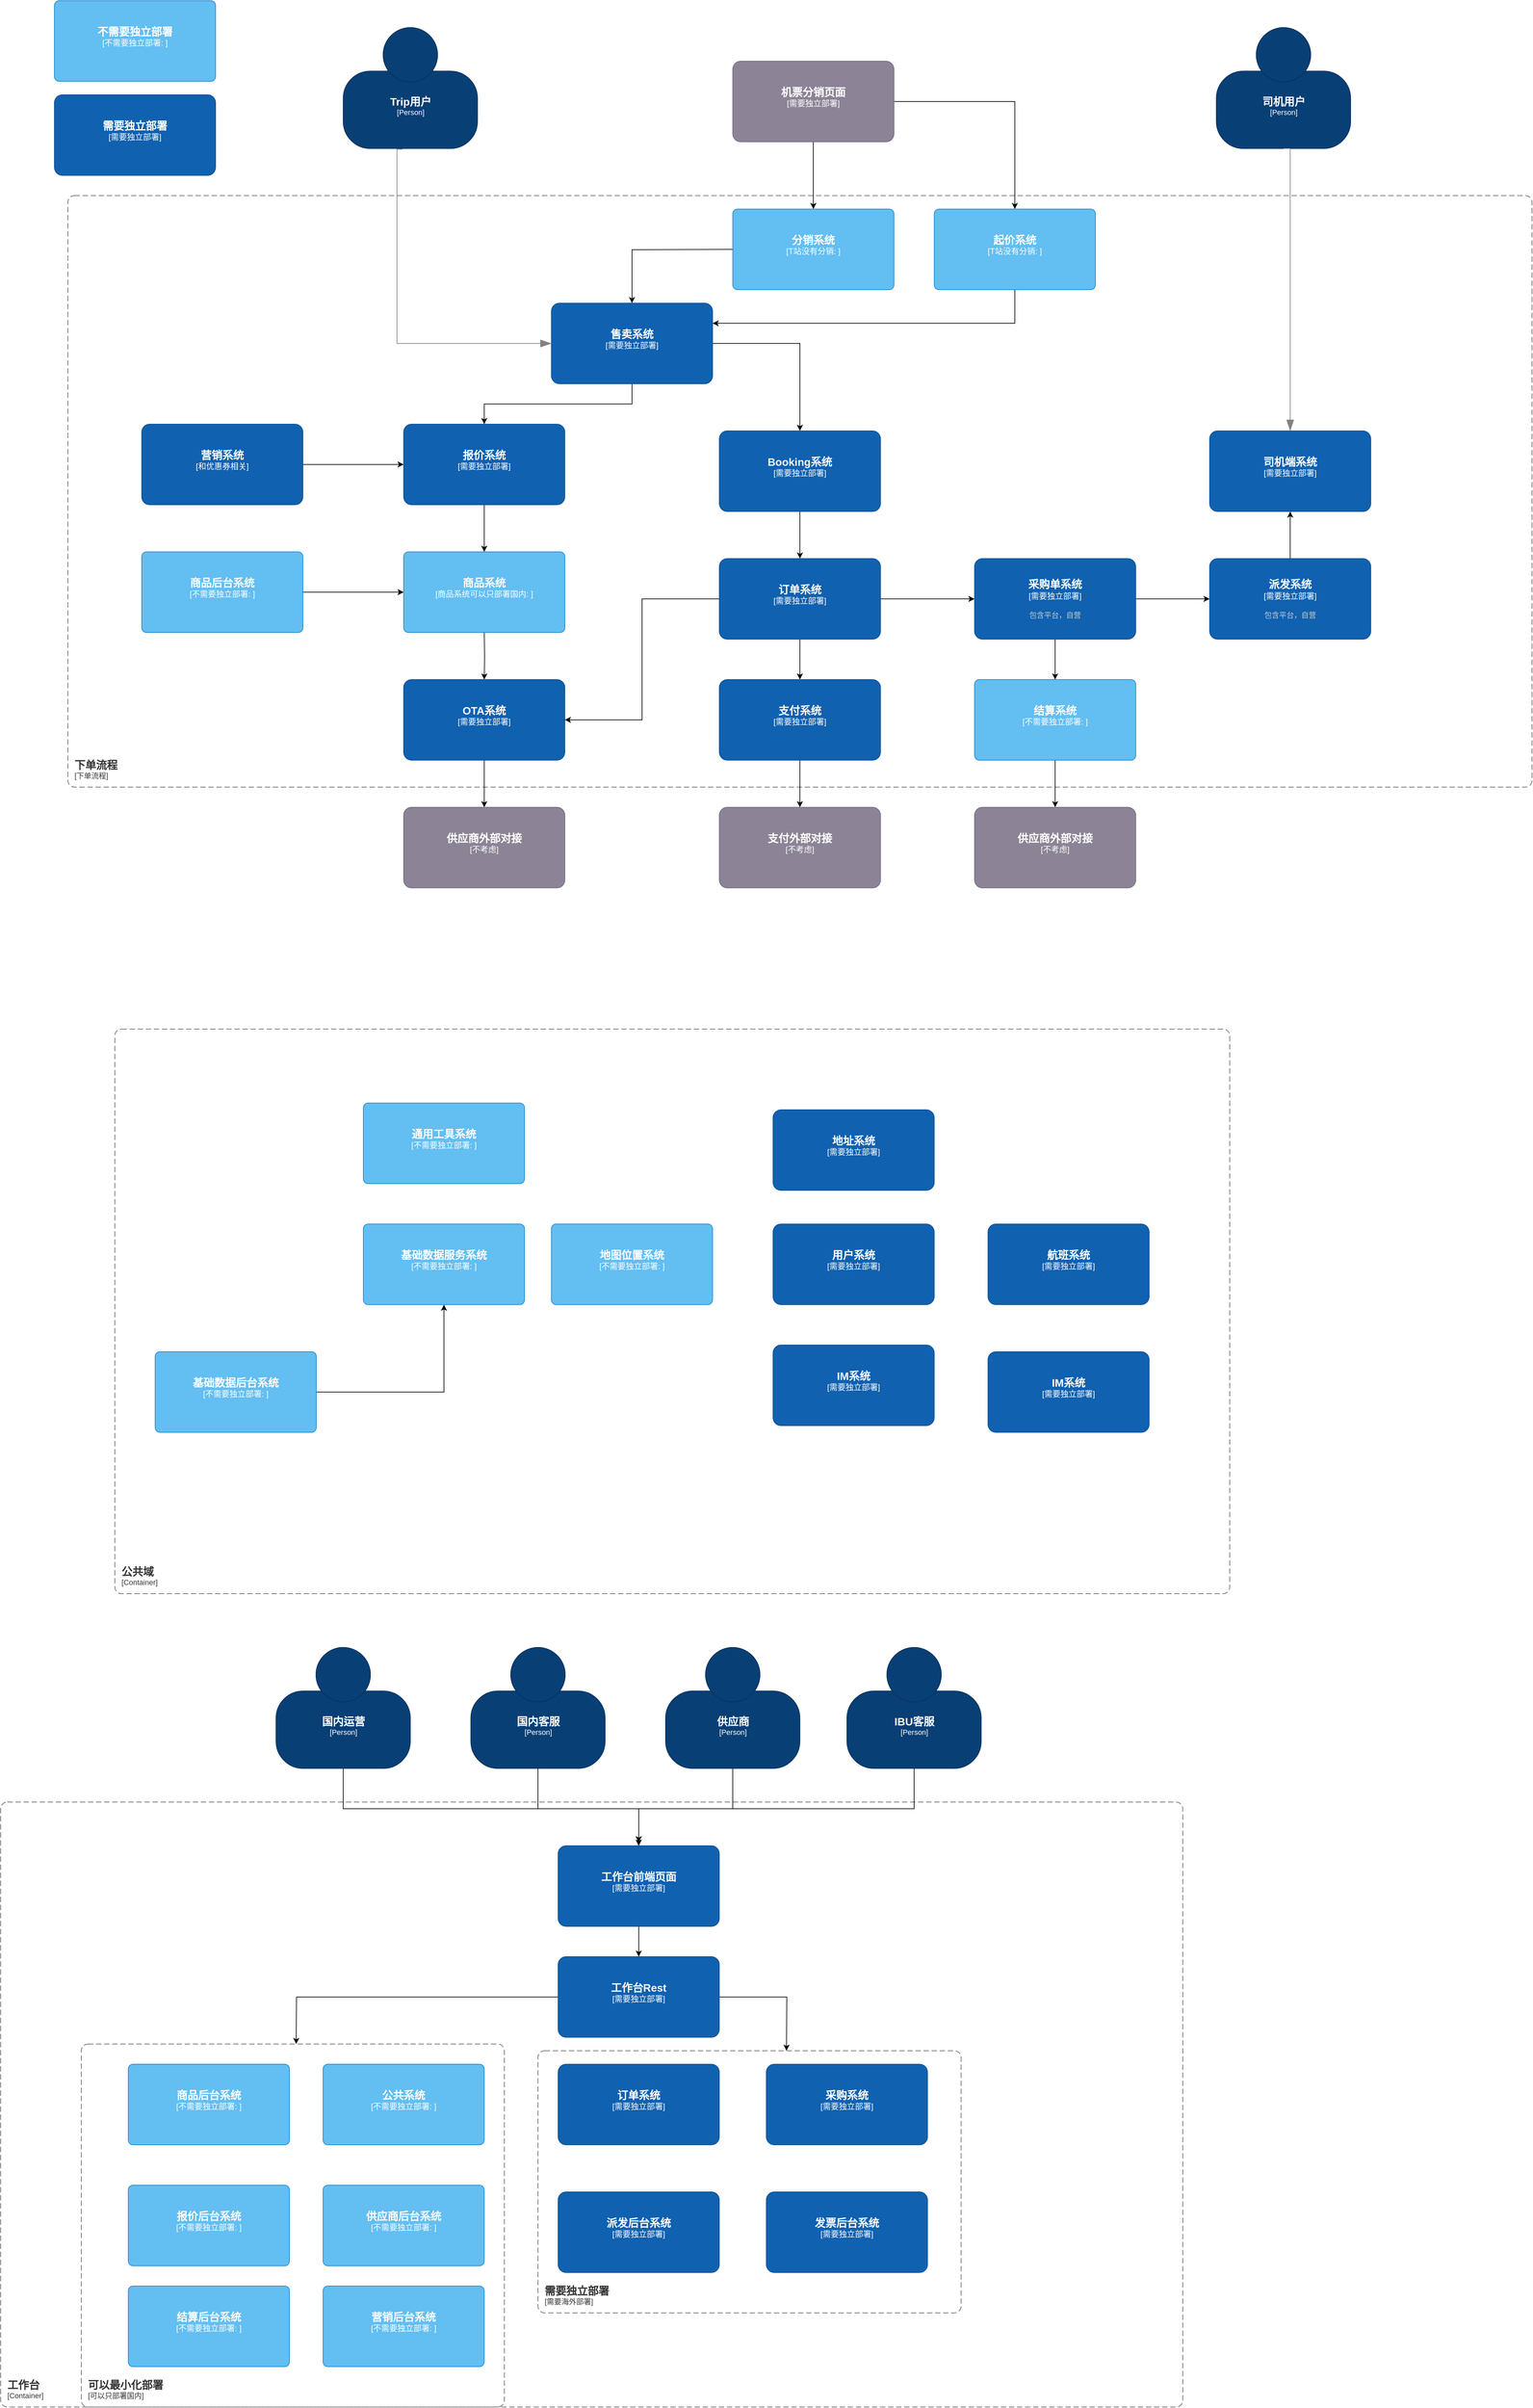 <mxfile version="17.4.2" type="github" pages="4">
  <diagram name="Trip 上云" id="5d7acffa-a066-3a61-03fe-96351882024d">
    <mxGraphModel dx="2762" dy="762" grid="1" gridSize="10" guides="1" tooltips="1" connect="1" arrows="1" fold="1" page="1" pageScale="1" pageWidth="1100" pageHeight="850" background="#ffffff" math="0" shadow="0">
      <root>
        <mxCell id="0" />
        <mxCell id="1" parent="0" />
        <object placeholders="1" c4Name="Trip用户" c4Type="Person" c4Description="" label="&lt;font style=&quot;font-size: 16px&quot;&gt;&lt;b&gt;%c4Name%&lt;/b&gt;&lt;/font&gt;&lt;div&gt;[%c4Type%]&lt;/div&gt;&lt;br&gt;&lt;div&gt;&lt;font style=&quot;font-size: 11px&quot;&gt;&lt;font color=&quot;#cccccc&quot;&gt;%c4Description%&lt;/font&gt;&lt;/div&gt;" id="cj8uPKK3b1NEfxNBE6sV-1">
          <mxCell style="html=1;fontSize=11;dashed=0;whitespace=wrap;fillColor=#083F75;strokeColor=#06315C;fontColor=#ffffff;shape=mxgraph.c4.person2;align=center;metaEdit=1;points=[[0.5,0,0],[1,0.5,0],[1,0.75,0],[0.75,1,0],[0.5,1,0],[0.25,1,0],[0,0.75,0],[0,0.5,0]];resizable=0;" parent="1" vertex="1">
            <mxGeometry x="-120" y="150" width="200" height="180" as="geometry" />
          </mxCell>
        </object>
        <mxCell id="OPJvq018h16FA00osYlt-8" style="edgeStyle=orthogonalEdgeStyle;rounded=0;orthogonalLoop=1;jettySize=auto;html=1;" parent="1" source="cj8uPKK3b1NEfxNBE6sV-2" target="cj8uPKK3b1NEfxNBE6sV-6" edge="1">
          <mxGeometry relative="1" as="geometry" />
        </mxCell>
        <mxCell id="OPJvq018h16FA00osYlt-13" style="edgeStyle=orthogonalEdgeStyle;rounded=0;orthogonalLoop=1;jettySize=auto;html=1;" parent="1" source="cj8uPKK3b1NEfxNBE6sV-2" target="cj8uPKK3b1NEfxNBE6sV-15" edge="1">
          <mxGeometry relative="1" as="geometry" />
        </mxCell>
        <object placeholders="1" c4Name="售卖系统" c4Type="需要独立部署" c4Description="" label="&lt;font style=&quot;font-size: 16px&quot;&gt;&lt;b&gt;%c4Name%&lt;/b&gt;&lt;/font&gt;&lt;div&gt;[%c4Type%]&lt;/div&gt;&lt;br&gt;&lt;div&gt;&lt;font style=&quot;font-size: 11px&quot;&gt;&lt;font color=&quot;#cccccc&quot;&gt;%c4Description%&lt;/font&gt;&lt;/div&gt;" id="cj8uPKK3b1NEfxNBE6sV-2">
          <mxCell style="rounded=1;whiteSpace=wrap;html=1;labelBackgroundColor=none;fillColor=#1061B0;fontColor=#ffffff;align=center;arcSize=10;strokeColor=#0D5091;metaEdit=1;resizable=0;points=[[0.25,0,0],[0.5,0,0],[0.75,0,0],[1,0.25,0],[1,0.5,0],[1,0.75,0],[0.75,1,0],[0.5,1,0],[0.25,1,0],[0,0.75,0],[0,0.5,0],[0,0.25,0]];" parent="1" vertex="1">
            <mxGeometry x="190" y="560" width="240" height="120" as="geometry" />
          </mxCell>
        </object>
        <object placeholders="1" c4Type="Relationship" id="cj8uPKK3b1NEfxNBE6sV-4">
          <mxCell style="endArrow=blockThin;html=1;fontSize=10;fontColor=#404040;strokeWidth=1;endFill=1;strokeColor=#828282;elbow=vertical;metaEdit=1;endSize=14;startSize=14;jumpStyle=arc;jumpSize=16;rounded=0;edgeStyle=orthogonalEdgeStyle;exitX=0.44;exitY=1.006;exitDx=0;exitDy=0;exitPerimeter=0;" parent="1" source="cj8uPKK3b1NEfxNBE6sV-1" target="cj8uPKK3b1NEfxNBE6sV-2" edge="1">
            <mxGeometry width="240" relative="1" as="geometry">
              <mxPoint x="400" y="350" as="sourcePoint" />
              <mxPoint x="640" y="350" as="targetPoint" />
              <Array as="points">
                <mxPoint x="-40" y="331" />
                <mxPoint x="-40" y="620" />
              </Array>
            </mxGeometry>
          </mxCell>
        </object>
        <object placeholders="1" c4Name="下单流程" c4Type="ContainerScopeBoundary" c4Application="下单流程" label="&lt;font style=&quot;font-size: 16px&quot;&gt;&lt;b&gt;&lt;div style=&quot;text-align: left&quot;&gt;%c4Name%&lt;/div&gt;&lt;/b&gt;&lt;/font&gt;&lt;div style=&quot;text-align: left&quot;&gt;[%c4Application%]&lt;/div&gt;" id="cj8uPKK3b1NEfxNBE6sV-5">
          <mxCell style="rounded=1;fontSize=11;whiteSpace=wrap;html=1;dashed=1;arcSize=20;fillColor=none;strokeColor=#666666;fontColor=#333333;labelBackgroundColor=none;align=left;verticalAlign=bottom;labelBorderColor=none;spacingTop=0;spacing=10;dashPattern=8 4;metaEdit=1;rotatable=0;perimeter=rectanglePerimeter;noLabel=0;labelPadding=0;allowArrows=0;connectable=0;expand=0;recursiveResize=0;editable=1;pointerEvents=0;absoluteArcSize=1;points=[[0.25,0,0],[0.5,0,0],[0.75,0,0],[1,0.25,0],[1,0.5,0],[1,0.75,0],[0.75,1,0],[0.5,1,0],[0.25,1,0],[0,0.75,0],[0,0.5,0],[0,0.25,0]];" parent="1" vertex="1">
            <mxGeometry x="-530" y="400" width="2180" height="880" as="geometry" />
          </mxCell>
        </object>
        <mxCell id="OPJvq018h16FA00osYlt-9" style="edgeStyle=orthogonalEdgeStyle;rounded=0;orthogonalLoop=1;jettySize=auto;html=1;exitX=0.5;exitY=1;exitDx=0;exitDy=0;exitPerimeter=0;" parent="1" source="cj8uPKK3b1NEfxNBE6sV-6" edge="1">
          <mxGeometry relative="1" as="geometry">
            <mxPoint x="90" y="930" as="targetPoint" />
          </mxGeometry>
        </mxCell>
        <object placeholders="1" c4Name="报价系统" c4Type="需要独立部署" c4Description="" label="&lt;font style=&quot;font-size: 16px&quot;&gt;&lt;b&gt;%c4Name%&lt;/b&gt;&lt;/font&gt;&lt;div&gt;[%c4Type%]&lt;/div&gt;&lt;br&gt;&lt;div&gt;&lt;font style=&quot;font-size: 11px&quot;&gt;&lt;font color=&quot;#cccccc&quot;&gt;%c4Description%&lt;/font&gt;&lt;/div&gt;" id="cj8uPKK3b1NEfxNBE6sV-6">
          <mxCell style="rounded=1;whiteSpace=wrap;html=1;labelBackgroundColor=none;fillColor=#1061B0;fontColor=#ffffff;align=center;arcSize=10;strokeColor=#0D5091;metaEdit=1;resizable=0;points=[[0.25,0,0],[0.5,0,0],[0.75,0,0],[1,0.25,0],[1,0.5,0],[1,0.75,0],[0.75,1,0],[0.5,1,0],[0.25,1,0],[0,0.75,0],[0,0.5,0],[0,0.25,0]];" parent="1" vertex="1">
            <mxGeometry x="-30" y="740" width="240" height="120" as="geometry" />
          </mxCell>
        </object>
        <mxCell id="OPJvq018h16FA00osYlt-10" style="edgeStyle=orthogonalEdgeStyle;rounded=0;orthogonalLoop=1;jettySize=auto;html=1;exitX=0.5;exitY=1;exitDx=0;exitDy=0;exitPerimeter=0;" parent="1" target="cj8uPKK3b1NEfxNBE6sV-9" edge="1">
          <mxGeometry relative="1" as="geometry">
            <mxPoint x="90" y="1050" as="sourcePoint" />
          </mxGeometry>
        </mxCell>
        <mxCell id="OPJvq018h16FA00osYlt-11" style="edgeStyle=orthogonalEdgeStyle;rounded=0;orthogonalLoop=1;jettySize=auto;html=1;exitX=0.5;exitY=1;exitDx=0;exitDy=0;exitPerimeter=0;" parent="1" source="cj8uPKK3b1NEfxNBE6sV-9" target="OPJvq018h16FA00osYlt-6" edge="1">
          <mxGeometry relative="1" as="geometry" />
        </mxCell>
        <object placeholders="1" c4Name="OTA系统" c4Type="需要独立部署" c4Description="" label="&lt;font style=&quot;font-size: 16px&quot;&gt;&lt;b&gt;%c4Name%&lt;/b&gt;&lt;/font&gt;&lt;div&gt;[%c4Type%]&lt;/div&gt;&lt;br&gt;&lt;div&gt;&lt;font style=&quot;font-size: 11px&quot;&gt;&lt;font color=&quot;#cccccc&quot;&gt;%c4Description%&lt;/font&gt;&lt;/div&gt;" id="cj8uPKK3b1NEfxNBE6sV-9">
          <mxCell style="rounded=1;whiteSpace=wrap;html=1;labelBackgroundColor=none;fillColor=#1061B0;fontColor=#ffffff;align=center;arcSize=10;strokeColor=#0D5091;metaEdit=1;resizable=0;points=[[0.25,0,0],[0.5,0,0],[0.75,0,0],[1,0.25,0],[1,0.5,0],[1,0.75,0],[0.75,1,0],[0.5,1,0],[0.25,1,0],[0,0.75,0],[0,0.5,0],[0,0.25,0]];" parent="1" vertex="1">
            <mxGeometry x="-30" y="1120" width="240" height="120" as="geometry" />
          </mxCell>
        </object>
        <mxCell id="cj8uPKK3b1NEfxNBE6sV-14" style="edgeStyle=orthogonalEdgeStyle;rounded=0;orthogonalLoop=1;jettySize=auto;html=1;entryX=0.5;entryY=0;entryDx=0;entryDy=0;entryPerimeter=0;" parent="1" target="cj8uPKK3b1NEfxNBE6sV-2" edge="1">
          <mxGeometry relative="1" as="geometry">
            <mxPoint x="460" y="480" as="sourcePoint" />
          </mxGeometry>
        </mxCell>
        <mxCell id="OPJvq018h16FA00osYlt-14" style="edgeStyle=orthogonalEdgeStyle;rounded=0;orthogonalLoop=1;jettySize=auto;html=1;" parent="1" source="cj8uPKK3b1NEfxNBE6sV-15" target="cj8uPKK3b1NEfxNBE6sV-16" edge="1">
          <mxGeometry relative="1" as="geometry" />
        </mxCell>
        <object placeholders="1" c4Name="Booking系统" c4Type="需要独立部署" c4Description="" label="&lt;font style=&quot;font-size: 16px&quot;&gt;&lt;b&gt;%c4Name%&lt;/b&gt;&lt;/font&gt;&lt;div&gt;[%c4Type%]&lt;/div&gt;&lt;br&gt;&lt;div&gt;&lt;font style=&quot;font-size: 11px&quot;&gt;&lt;font color=&quot;#cccccc&quot;&gt;%c4Description%&lt;/font&gt;&lt;/div&gt;" id="cj8uPKK3b1NEfxNBE6sV-15">
          <mxCell style="rounded=1;whiteSpace=wrap;html=1;labelBackgroundColor=none;fillColor=#1061B0;fontColor=#ffffff;align=center;arcSize=10;strokeColor=#0D5091;metaEdit=1;resizable=0;points=[[0.25,0,0],[0.5,0,0],[0.75,0,0],[1,0.25,0],[1,0.5,0],[1,0.75,0],[0.75,1,0],[0.5,1,0],[0.25,1,0],[0,0.75,0],[0,0.5,0],[0,0.25,0]];" parent="1" vertex="1">
            <mxGeometry x="440" y="750" width="240" height="120" as="geometry" />
          </mxCell>
        </object>
        <mxCell id="OPJvq018h16FA00osYlt-15" style="edgeStyle=orthogonalEdgeStyle;rounded=0;orthogonalLoop=1;jettySize=auto;html=1;exitX=1;exitY=0.5;exitDx=0;exitDy=0;exitPerimeter=0;" parent="1" source="cj8uPKK3b1NEfxNBE6sV-16" target="OPJvq018h16FA00osYlt-2" edge="1">
          <mxGeometry relative="1" as="geometry" />
        </mxCell>
        <mxCell id="OPJvq018h16FA00osYlt-52" style="edgeStyle=orthogonalEdgeStyle;rounded=0;orthogonalLoop=1;jettySize=auto;html=1;exitX=0.5;exitY=1;exitDx=0;exitDy=0;exitPerimeter=0;entryX=0.5;entryY=0;entryDx=0;entryDy=0;entryPerimeter=0;" parent="1" source="cj8uPKK3b1NEfxNBE6sV-16" target="OPJvq018h16FA00osYlt-50" edge="1">
          <mxGeometry relative="1" as="geometry" />
        </mxCell>
        <mxCell id="iKubuBXB_rUur13g2CDT-7" style="edgeStyle=orthogonalEdgeStyle;rounded=0;orthogonalLoop=1;jettySize=auto;html=1;entryX=1;entryY=0.5;entryDx=0;entryDy=0;entryPerimeter=0;" parent="1" source="cj8uPKK3b1NEfxNBE6sV-16" target="cj8uPKK3b1NEfxNBE6sV-9" edge="1">
          <mxGeometry relative="1" as="geometry" />
        </mxCell>
        <object placeholders="1" c4Name="订单系统" c4Type="需要独立部署" c4Description="" label="&lt;font style=&quot;font-size: 16px&quot;&gt;&lt;b&gt;%c4Name%&lt;/b&gt;&lt;/font&gt;&lt;div&gt;[%c4Type%]&lt;/div&gt;&lt;br&gt;&lt;div&gt;&lt;font style=&quot;font-size: 11px&quot;&gt;&lt;font color=&quot;#cccccc&quot;&gt;%c4Description%&lt;/font&gt;&lt;/div&gt;" id="cj8uPKK3b1NEfxNBE6sV-16">
          <mxCell style="rounded=1;whiteSpace=wrap;html=1;labelBackgroundColor=none;fillColor=#1061B0;fontColor=#ffffff;align=center;arcSize=10;strokeColor=#0D5091;metaEdit=1;resizable=0;points=[[0.25,0,0],[0.5,0,0],[0.75,0,0],[1,0.25,0],[1,0.5,0],[1,0.75,0],[0.75,1,0],[0.5,1,0],[0.25,1,0],[0,0.75,0],[0,0.5,0],[0,0.25,0]];" parent="1" vertex="1">
            <mxGeometry x="440" y="940" width="240" height="120" as="geometry" />
          </mxCell>
        </object>
        <mxCell id="OPJvq018h16FA00osYlt-12" style="edgeStyle=orthogonalEdgeStyle;rounded=0;orthogonalLoop=1;jettySize=auto;html=1;entryX=0;entryY=0.5;entryDx=0;entryDy=0;entryPerimeter=0;" parent="1" source="cj8uPKK3b1NEfxNBE6sV-18" edge="1">
          <mxGeometry relative="1" as="geometry">
            <mxPoint x="-30" y="990" as="targetPoint" />
          </mxGeometry>
        </mxCell>
        <object placeholders="1" c4Name="商品后台系统" c4Type="不需要独立部署" c4Technology="" c4Description="" label="&lt;font style=&quot;font-size: 16px&quot;&gt;&lt;b&gt;%c4Name%&lt;/b&gt;&lt;/font&gt;&lt;div&gt;[%c4Type%: %c4Technology%]&lt;/div&gt;&lt;br&gt;&lt;div&gt;&lt;font style=&quot;font-size: 11px&quot;&gt;%c4Description%&lt;/font&gt;&lt;/div&gt;" id="cj8uPKK3b1NEfxNBE6sV-18">
          <mxCell style="rounded=1;whiteSpace=wrap;html=1;labelBackgroundColor=none;fillColor=#63BEF2;fontColor=#ffffff;align=center;arcSize=6;strokeColor=#2086C9;metaEdit=1;resizable=0;points=[[0.25,0,0],[0.5,0,0],[0.75,0,0],[1,0.25,0],[1,0.5,0],[1,0.75,0],[0.75,1,0],[0.5,1,0],[0.25,1,0],[0,0.75,0],[0,0.5,0],[0,0.25,0]];" parent="1" vertex="1">
            <mxGeometry x="-420" y="930" width="240" height="120" as="geometry" />
          </mxCell>
        </object>
        <mxCell id="OPJvq018h16FA00osYlt-19" style="edgeStyle=orthogonalEdgeStyle;rounded=0;orthogonalLoop=1;jettySize=auto;html=1;entryX=0.5;entryY=0;entryDx=0;entryDy=0;entryPerimeter=0;" parent="1" source="OPJvq018h16FA00osYlt-1" edge="1">
          <mxGeometry relative="1" as="geometry">
            <Array as="points">
              <mxPoint x="880" y="260" />
            </Array>
            <mxPoint x="880" y="420" as="targetPoint" />
          </mxGeometry>
        </mxCell>
        <mxCell id="OPJvq018h16FA00osYlt-21" style="edgeStyle=orthogonalEdgeStyle;rounded=0;orthogonalLoop=1;jettySize=auto;html=1;entryX=0.5;entryY=0;entryDx=0;entryDy=0;entryPerimeter=0;" parent="1" source="OPJvq018h16FA00osYlt-1" target="iKubuBXB_rUur13g2CDT-2" edge="1">
          <mxGeometry relative="1" as="geometry">
            <mxPoint x="580" y="430" as="targetPoint" />
          </mxGeometry>
        </mxCell>
        <object placeholders="1" c4Name="机票分销页面" c4Type="需要独立部署" c4Description="" label="&lt;font style=&quot;font-size: 16px&quot;&gt;&lt;b&gt;%c4Name%&lt;/b&gt;&lt;/font&gt;&lt;div&gt;[%c4Type%]&lt;/div&gt;&lt;br&gt;&lt;div&gt;&lt;font style=&quot;font-size: 11px&quot;&gt;&lt;font color=&quot;#cccccc&quot;&gt;%c4Description%&lt;/font&gt;&lt;/div&gt;" id="OPJvq018h16FA00osYlt-1">
          <mxCell style="rounded=1;whiteSpace=wrap;html=1;labelBackgroundColor=none;fillColor=#8C8496;fontColor=#ffffff;align=center;arcSize=10;strokeColor=#736782;metaEdit=1;resizable=0;points=[[0.25,0,0],[0.5,0,0],[0.75,0,0],[1,0.25,0],[1,0.5,0],[1,0.75,0],[0.75,1,0],[0.5,1,0],[0.25,1,0],[0,0.75,0],[0,0.5,0],[0,0.25,0]];" parent="1" vertex="1">
            <mxGeometry x="460" y="200" width="240" height="120" as="geometry" />
          </mxCell>
        </object>
        <mxCell id="OPJvq018h16FA00osYlt-16" style="edgeStyle=orthogonalEdgeStyle;rounded=0;orthogonalLoop=1;jettySize=auto;html=1;" parent="1" source="OPJvq018h16FA00osYlt-2" target="OPJvq018h16FA00osYlt-3" edge="1">
          <mxGeometry relative="1" as="geometry" />
        </mxCell>
        <mxCell id="OPJvq018h16FA00osYlt-65" style="edgeStyle=orthogonalEdgeStyle;rounded=0;orthogonalLoop=1;jettySize=auto;html=1;" parent="1" source="OPJvq018h16FA00osYlt-2" target="OPJvq018h16FA00osYlt-64" edge="1">
          <mxGeometry relative="1" as="geometry" />
        </mxCell>
        <object placeholders="1" c4Name="采购单系统" c4Type="需要独立部署" c4Description="包含平台，自营" label="&lt;font style=&quot;font-size: 16px&quot;&gt;&lt;b&gt;%c4Name%&lt;/b&gt;&lt;/font&gt;&lt;div&gt;[%c4Type%]&lt;/div&gt;&lt;br&gt;&lt;div&gt;&lt;font style=&quot;font-size: 11px&quot;&gt;&lt;font color=&quot;#cccccc&quot;&gt;%c4Description%&lt;/font&gt;&lt;/div&gt;" id="OPJvq018h16FA00osYlt-2">
          <mxCell style="rounded=1;whiteSpace=wrap;html=1;labelBackgroundColor=none;fillColor=#1061B0;fontColor=#ffffff;align=center;arcSize=10;strokeColor=#0D5091;metaEdit=1;resizable=0;points=[[0.25,0,0],[0.5,0,0],[0.75,0,0],[1,0.25,0],[1,0.5,0],[1,0.75,0],[0.75,1,0],[0.5,1,0],[0.25,1,0],[0,0.75,0],[0,0.5,0],[0,0.25,0]];" parent="1" vertex="1">
            <mxGeometry x="820" y="940" width="240" height="120" as="geometry" />
          </mxCell>
        </object>
        <mxCell id="OPJvq018h16FA00osYlt-17" style="edgeStyle=orthogonalEdgeStyle;rounded=0;orthogonalLoop=1;jettySize=auto;html=1;" parent="1" source="OPJvq018h16FA00osYlt-3" target="OPJvq018h16FA00osYlt-4" edge="1">
          <mxGeometry relative="1" as="geometry" />
        </mxCell>
        <object placeholders="1" c4Name="派发系统" c4Type="需要独立部署" c4Description="包含平台，自营" label="&lt;font style=&quot;font-size: 16px&quot;&gt;&lt;b&gt;%c4Name%&lt;/b&gt;&lt;/font&gt;&lt;div&gt;[%c4Type%]&lt;/div&gt;&lt;br&gt;&lt;div&gt;&lt;font style=&quot;font-size: 11px&quot;&gt;&lt;font color=&quot;#cccccc&quot;&gt;%c4Description%&lt;/font&gt;&lt;/div&gt;" id="OPJvq018h16FA00osYlt-3">
          <mxCell style="rounded=1;whiteSpace=wrap;html=1;labelBackgroundColor=none;fillColor=#1061B0;fontColor=#ffffff;align=center;arcSize=10;strokeColor=#0D5091;metaEdit=1;resizable=0;points=[[0.25,0,0],[0.5,0,0],[0.75,0,0],[1,0.25,0],[1,0.5,0],[1,0.75,0],[0.75,1,0],[0.5,1,0],[0.25,1,0],[0,0.75,0],[0,0.5,0],[0,0.25,0]];" parent="1" vertex="1">
            <mxGeometry x="1170" y="940" width="240" height="120" as="geometry" />
          </mxCell>
        </object>
        <object placeholders="1" c4Name="司机端系统" c4Type="需要独立部署" c4Description="" label="&lt;font style=&quot;font-size: 16px&quot;&gt;&lt;b&gt;%c4Name%&lt;/b&gt;&lt;/font&gt;&lt;div&gt;[%c4Type%]&lt;/div&gt;&lt;br&gt;&lt;div&gt;&lt;font style=&quot;font-size: 11px&quot;&gt;&lt;font color=&quot;#cccccc&quot;&gt;%c4Description%&lt;/font&gt;&lt;/div&gt;" id="OPJvq018h16FA00osYlt-4">
          <mxCell style="rounded=1;whiteSpace=wrap;html=1;labelBackgroundColor=none;fillColor=#1061B0;fontColor=#ffffff;align=center;arcSize=10;strokeColor=#0D5091;metaEdit=1;resizable=0;points=[[0.25,0,0],[0.5,0,0],[0.75,0,0],[1,0.25,0],[1,0.5,0],[1,0.75,0],[0.75,1,0],[0.5,1,0],[0.25,1,0],[0,0.75,0],[0,0.5,0],[0,0.25,0]];" parent="1" vertex="1">
            <mxGeometry x="1170" y="750" width="240" height="120" as="geometry" />
          </mxCell>
        </object>
        <object placeholders="1" c4Name="司机用户" c4Type="Person" c4Description="" label="&lt;font style=&quot;font-size: 16px&quot;&gt;&lt;b&gt;%c4Name%&lt;/b&gt;&lt;/font&gt;&lt;div&gt;[%c4Type%]&lt;/div&gt;&lt;br&gt;&lt;div&gt;&lt;font style=&quot;font-size: 11px&quot;&gt;&lt;font color=&quot;#cccccc&quot;&gt;%c4Description%&lt;/font&gt;&lt;/div&gt;" id="OPJvq018h16FA00osYlt-5">
          <mxCell style="html=1;fontSize=11;dashed=0;whitespace=wrap;fillColor=#083F75;strokeColor=#06315C;fontColor=#ffffff;shape=mxgraph.c4.person2;align=center;metaEdit=1;points=[[0.5,0,0],[1,0.5,0],[1,0.75,0],[0.75,1,0],[0.5,1,0],[0.25,1,0],[0,0.75,0],[0,0.5,0]];resizable=0;" parent="1" vertex="1">
            <mxGeometry x="1180" y="150" width="200" height="180" as="geometry" />
          </mxCell>
        </object>
        <object placeholders="1" c4Name="供应商外部对接" c4Type="不考虑" c4Description="" label="&lt;font style=&quot;font-size: 16px&quot;&gt;&lt;b&gt;%c4Name%&lt;/b&gt;&lt;/font&gt;&lt;div&gt;[%c4Type%]&lt;/div&gt;&lt;br&gt;&lt;div&gt;&lt;font style=&quot;font-size: 11px&quot;&gt;&lt;font color=&quot;#cccccc&quot;&gt;%c4Description%&lt;/font&gt;&lt;/div&gt;" id="OPJvq018h16FA00osYlt-6">
          <mxCell style="rounded=1;whiteSpace=wrap;html=1;labelBackgroundColor=none;fillColor=#8C8496;fontColor=#ffffff;align=center;arcSize=10;strokeColor=#736782;metaEdit=1;resizable=0;points=[[0.25,0,0],[0.5,0,0],[0.75,0,0],[1,0.25,0],[1,0.5,0],[1,0.75,0],[0.75,1,0],[0.5,1,0],[0.25,1,0],[0,0.75,0],[0,0.5,0],[0,0.25,0]];" parent="1" vertex="1">
            <mxGeometry x="-30" y="1310" width="240" height="120" as="geometry" />
          </mxCell>
        </object>
        <object placeholders="1" c4Type="Relationship" id="OPJvq018h16FA00osYlt-7">
          <mxCell style="endArrow=blockThin;html=1;fontSize=10;fontColor=#404040;strokeWidth=1;endFill=1;strokeColor=#828282;elbow=vertical;metaEdit=1;endSize=14;startSize=14;jumpStyle=arc;jumpSize=16;rounded=0;edgeStyle=orthogonalEdgeStyle;entryX=0.5;entryY=0;entryDx=0;entryDy=0;entryPerimeter=0;exitX=0.5;exitY=1;exitDx=0;exitDy=0;exitPerimeter=0;" parent="1" source="OPJvq018h16FA00osYlt-5" target="OPJvq018h16FA00osYlt-4" edge="1">
            <mxGeometry width="240" relative="1" as="geometry">
              <mxPoint x="680" y="260" as="sourcePoint" />
              <mxPoint x="680" y="430" as="targetPoint" />
              <Array as="points">
                <mxPoint x="1290" y="570" />
                <mxPoint x="1290" y="570" />
              </Array>
            </mxGeometry>
          </mxCell>
        </object>
        <mxCell id="OPJvq018h16FA00osYlt-20" style="edgeStyle=orthogonalEdgeStyle;rounded=0;orthogonalLoop=1;jettySize=auto;html=1;exitX=0.5;exitY=1;exitDx=0;exitDy=0;exitPerimeter=0;entryX=1;entryY=0.25;entryDx=0;entryDy=0;entryPerimeter=0;" parent="1" target="cj8uPKK3b1NEfxNBE6sV-2" edge="1">
          <mxGeometry relative="1" as="geometry">
            <mxPoint x="880" y="540" as="sourcePoint" />
            <Array as="points">
              <mxPoint x="880" y="590" />
            </Array>
          </mxGeometry>
        </mxCell>
        <object placeholders="1" c4Name="公共域" c4Type="ContainerScopeBoundary" c4Application="Container" label="&lt;font style=&quot;font-size: 16px&quot;&gt;&lt;b&gt;&lt;div style=&quot;text-align: left&quot;&gt;%c4Name%&lt;/div&gt;&lt;/b&gt;&lt;/font&gt;&lt;div style=&quot;text-align: left&quot;&gt;[%c4Application%]&lt;/div&gt;" id="OPJvq018h16FA00osYlt-22">
          <mxCell style="rounded=1;fontSize=11;whiteSpace=wrap;html=1;dashed=1;arcSize=20;fillColor=none;strokeColor=#666666;fontColor=#333333;labelBackgroundColor=none;align=left;verticalAlign=bottom;labelBorderColor=none;spacingTop=0;spacing=10;dashPattern=8 4;metaEdit=1;rotatable=0;perimeter=rectanglePerimeter;noLabel=0;labelPadding=0;allowArrows=0;connectable=0;expand=0;recursiveResize=0;editable=1;pointerEvents=0;absoluteArcSize=1;points=[[0.25,0,0],[0.5,0,0],[0.75,0,0],[1,0.25,0],[1,0.5,0],[1,0.75,0],[0.75,1,0],[0.5,1,0],[0.25,1,0],[0,0.75,0],[0,0.5,0],[0,0.25,0]];" parent="1" vertex="1">
            <mxGeometry x="-460" y="1640" width="1660" height="840" as="geometry" />
          </mxCell>
        </object>
        <object placeholders="1" c4Name="基础数据服务系统" c4Type="不需要独立部署" c4Technology="" c4Description="" label="&lt;font style=&quot;font-size: 16px&quot;&gt;&lt;b&gt;%c4Name%&lt;/b&gt;&lt;/font&gt;&lt;div&gt;[%c4Type%: %c4Technology%]&lt;/div&gt;&lt;br&gt;&lt;div&gt;&lt;font style=&quot;font-size: 11px&quot;&gt;%c4Description%&lt;/font&gt;&lt;/div&gt;" id="OPJvq018h16FA00osYlt-23">
          <mxCell style="rounded=1;whiteSpace=wrap;html=1;labelBackgroundColor=none;fillColor=#63BEF2;fontColor=#ffffff;align=center;arcSize=6;strokeColor=#2086C9;metaEdit=1;resizable=0;points=[[0.25,0,0],[0.5,0,0],[0.75,0,0],[1,0.25,0],[1,0.5,0],[1,0.75,0],[0.75,1,0],[0.5,1,0],[0.25,1,0],[0,0.75,0],[0,0.5,0],[0,0.25,0]];" parent="1" vertex="1">
            <mxGeometry x="-90" y="1930" width="240" height="120" as="geometry" />
          </mxCell>
        </object>
        <mxCell id="OPJvq018h16FA00osYlt-32" style="edgeStyle=orthogonalEdgeStyle;rounded=0;orthogonalLoop=1;jettySize=auto;html=1;entryX=0.5;entryY=1;entryDx=0;entryDy=0;entryPerimeter=0;" parent="1" source="OPJvq018h16FA00osYlt-24" target="OPJvq018h16FA00osYlt-23" edge="1">
          <mxGeometry relative="1" as="geometry" />
        </mxCell>
        <object placeholders="1" c4Name="基础数据后台系统" c4Type="不需要独立部署" c4Technology="" c4Description="" label="&lt;font style=&quot;font-size: 16px&quot;&gt;&lt;b&gt;%c4Name%&lt;/b&gt;&lt;/font&gt;&lt;div&gt;[%c4Type%: %c4Technology%]&lt;/div&gt;&lt;br&gt;&lt;div&gt;&lt;font style=&quot;font-size: 11px&quot;&gt;%c4Description%&lt;/font&gt;&lt;/div&gt;" id="OPJvq018h16FA00osYlt-24">
          <mxCell style="rounded=1;whiteSpace=wrap;html=1;labelBackgroundColor=none;fillColor=#63BEF2;fontColor=#ffffff;align=center;arcSize=6;strokeColor=#2086C9;metaEdit=1;resizable=0;points=[[0.25,0,0],[0.5,0,0],[0.75,0,0],[1,0.25,0],[1,0.5,0],[1,0.75,0],[0.75,1,0],[0.5,1,0],[0.25,1,0],[0,0.75,0],[0,0.5,0],[0,0.25,0]];" parent="1" vertex="1">
            <mxGeometry x="-400" y="2120" width="240" height="120" as="geometry" />
          </mxCell>
        </object>
        <object placeholders="1" c4Name="航班系统" c4Type="需要独立部署" c4Description="" label="&lt;font style=&quot;font-size: 16px&quot;&gt;&lt;b&gt;%c4Name%&lt;/b&gt;&lt;/font&gt;&lt;div&gt;[%c4Type%]&lt;/div&gt;&lt;br&gt;&lt;div&gt;&lt;font style=&quot;font-size: 11px&quot;&gt;&lt;font color=&quot;#cccccc&quot;&gt;%c4Description%&lt;/font&gt;&lt;/div&gt;" id="OPJvq018h16FA00osYlt-25">
          <mxCell style="rounded=1;whiteSpace=wrap;html=1;labelBackgroundColor=none;fillColor=#1061B0;fontColor=#ffffff;align=center;arcSize=10;strokeColor=#0D5091;metaEdit=1;resizable=0;points=[[0.25,0,0],[0.5,0,0],[0.75,0,0],[1,0.25,0],[1,0.5,0],[1,0.75,0],[0.75,1,0],[0.5,1,0],[0.25,1,0],[0,0.75,0],[0,0.5,0],[0,0.25,0]];" parent="1" vertex="1">
            <mxGeometry x="840" y="1930" width="240" height="120" as="geometry" />
          </mxCell>
        </object>
        <object placeholders="1" c4Name="用户系统" c4Type="需要独立部署" c4Description="" label="&lt;font style=&quot;font-size: 16px&quot;&gt;&lt;b&gt;%c4Name%&lt;/b&gt;&lt;/font&gt;&lt;div&gt;[%c4Type%]&lt;/div&gt;&lt;br&gt;&lt;div&gt;&lt;font style=&quot;font-size: 11px&quot;&gt;&lt;font color=&quot;#cccccc&quot;&gt;%c4Description%&lt;/font&gt;&lt;/div&gt;" id="OPJvq018h16FA00osYlt-26">
          <mxCell style="rounded=1;whiteSpace=wrap;html=1;labelBackgroundColor=none;fillColor=#1061B0;fontColor=#ffffff;align=center;arcSize=10;strokeColor=#0D5091;metaEdit=1;resizable=0;points=[[0.25,0,0],[0.5,0,0],[0.75,0,0],[1,0.25,0],[1,0.5,0],[1,0.75,0],[0.75,1,0],[0.5,1,0],[0.25,1,0],[0,0.75,0],[0,0.5,0],[0,0.25,0]];" parent="1" vertex="1">
            <mxGeometry x="520" y="1930" width="240" height="120" as="geometry" />
          </mxCell>
        </object>
        <object placeholders="1" c4Name="地图位置系统" c4Type="不需要独立部署" c4Technology="" c4Description="" label="&lt;font style=&quot;font-size: 16px&quot;&gt;&lt;b&gt;%c4Name%&lt;/b&gt;&lt;/font&gt;&lt;div&gt;[%c4Type%: %c4Technology%]&lt;/div&gt;&lt;br&gt;&lt;div&gt;&lt;font style=&quot;font-size: 11px&quot;&gt;%c4Description%&lt;/font&gt;&lt;/div&gt;" id="OPJvq018h16FA00osYlt-27">
          <mxCell style="rounded=1;whiteSpace=wrap;html=1;labelBackgroundColor=none;fillColor=#63BEF2;fontColor=#ffffff;align=center;arcSize=6;strokeColor=#2086C9;metaEdit=1;resizable=0;points=[[0.25,0,0],[0.5,0,0],[0.75,0,0],[1,0.25,0],[1,0.5,0],[1,0.75,0],[0.75,1,0],[0.5,1,0],[0.25,1,0],[0,0.75,0],[0,0.5,0],[0,0.25,0]];" parent="1" vertex="1">
            <mxGeometry x="190" y="1930" width="240" height="120" as="geometry" />
          </mxCell>
        </object>
        <object placeholders="1" c4Name="IM系统" c4Type="需要独立部署" c4Description="" label="&lt;font style=&quot;font-size: 16px&quot;&gt;&lt;b&gt;%c4Name%&lt;/b&gt;&lt;/font&gt;&lt;div&gt;[%c4Type%]&lt;/div&gt;&lt;br&gt;&lt;div&gt;&lt;font style=&quot;font-size: 11px&quot;&gt;&lt;font color=&quot;#cccccc&quot;&gt;%c4Description%&lt;/font&gt;&lt;/div&gt;" id="OPJvq018h16FA00osYlt-28">
          <mxCell style="rounded=1;whiteSpace=wrap;html=1;labelBackgroundColor=none;fillColor=#1061B0;fontColor=#ffffff;align=center;arcSize=10;strokeColor=#0D5091;metaEdit=1;resizable=0;points=[[0.25,0,0],[0.5,0,0],[0.75,0,0],[1,0.25,0],[1,0.5,0],[1,0.75,0],[0.75,1,0],[0.5,1,0],[0.25,1,0],[0,0.75,0],[0,0.5,0],[0,0.25,0]];" parent="1" vertex="1">
            <mxGeometry x="520" y="2110" width="240" height="120" as="geometry" />
          </mxCell>
        </object>
        <object placeholders="1" c4Name="IM系统" c4Type="需要独立部署" c4Description="" label="&lt;font style=&quot;font-size: 16px&quot;&gt;&lt;b&gt;%c4Name%&lt;/b&gt;&lt;/font&gt;&lt;div&gt;[%c4Type%]&lt;/div&gt;&lt;br&gt;&lt;div&gt;&lt;font style=&quot;font-size: 11px&quot;&gt;&lt;font color=&quot;#cccccc&quot;&gt;%c4Description%&lt;/font&gt;&lt;/div&gt;" id="OPJvq018h16FA00osYlt-29">
          <mxCell style="rounded=1;whiteSpace=wrap;html=1;labelBackgroundColor=none;fillColor=#1061B0;fontColor=#ffffff;align=center;arcSize=10;strokeColor=#0D5091;metaEdit=1;resizable=0;points=[[0.25,0,0],[0.5,0,0],[0.75,0,0],[1,0.25,0],[1,0.5,0],[1,0.75,0],[0.75,1,0],[0.5,1,0],[0.25,1,0],[0,0.75,0],[0,0.5,0],[0,0.25,0]];" parent="1" vertex="1">
            <mxGeometry x="840" y="2120" width="240" height="120" as="geometry" />
          </mxCell>
        </object>
        <object placeholders="1" c4Name="地址系统" c4Type="需要独立部署" c4Description="" label="&lt;font style=&quot;font-size: 16px&quot;&gt;&lt;b&gt;%c4Name%&lt;/b&gt;&lt;/font&gt;&lt;div&gt;[%c4Type%]&lt;/div&gt;&lt;br&gt;&lt;div&gt;&lt;font style=&quot;font-size: 11px&quot;&gt;&lt;font color=&quot;#cccccc&quot;&gt;%c4Description%&lt;/font&gt;&lt;/div&gt;" id="OPJvq018h16FA00osYlt-30">
          <mxCell style="rounded=1;whiteSpace=wrap;html=1;labelBackgroundColor=none;fillColor=#1061B0;fontColor=#ffffff;align=center;arcSize=10;strokeColor=#0D5091;metaEdit=1;resizable=0;points=[[0.25,0,0],[0.5,0,0],[0.75,0,0],[1,0.25,0],[1,0.5,0],[1,0.75,0],[0.75,1,0],[0.5,1,0],[0.25,1,0],[0,0.75,0],[0,0.5,0],[0,0.25,0]];" parent="1" vertex="1">
            <mxGeometry x="520" y="1760" width="240" height="120" as="geometry" />
          </mxCell>
        </object>
        <object placeholders="1" c4Name="通用工具系统" c4Type="不需要独立部署" c4Technology="" c4Description="" label="&lt;font style=&quot;font-size: 16px&quot;&gt;&lt;b&gt;%c4Name%&lt;/b&gt;&lt;/font&gt;&lt;div&gt;[%c4Type%: %c4Technology%]&lt;/div&gt;&lt;br&gt;&lt;div&gt;&lt;font style=&quot;font-size: 11px&quot;&gt;%c4Description%&lt;/font&gt;&lt;/div&gt;" id="OPJvq018h16FA00osYlt-31">
          <mxCell style="rounded=1;whiteSpace=wrap;html=1;labelBackgroundColor=none;fillColor=#63BEF2;fontColor=#ffffff;align=center;arcSize=6;strokeColor=#2086C9;metaEdit=1;resizable=0;points=[[0.25,0,0],[0.5,0,0],[0.75,0,0],[1,0.25,0],[1,0.5,0],[1,0.75,0],[0.75,1,0],[0.5,1,0],[0.25,1,0],[0,0.75,0],[0,0.5,0],[0,0.25,0]];" parent="1" vertex="1">
            <mxGeometry x="-90" y="1750" width="240" height="120" as="geometry" />
          </mxCell>
        </object>
        <object placeholders="1" c4Name="工作台" c4Type="ContainerScopeBoundary" c4Application="Container" label="&lt;font style=&quot;font-size: 16px&quot;&gt;&lt;b&gt;&lt;div style=&quot;text-align: left&quot;&gt;%c4Name%&lt;/div&gt;&lt;/b&gt;&lt;/font&gt;&lt;div style=&quot;text-align: left&quot;&gt;[%c4Application%]&lt;/div&gt;" id="OPJvq018h16FA00osYlt-33">
          <mxCell style="rounded=1;fontSize=11;whiteSpace=wrap;html=1;dashed=1;arcSize=20;fillColor=none;strokeColor=#666666;fontColor=#333333;labelBackgroundColor=none;align=left;verticalAlign=bottom;labelBorderColor=none;spacingTop=0;spacing=10;dashPattern=8 4;metaEdit=1;rotatable=0;perimeter=rectanglePerimeter;noLabel=0;labelPadding=0;allowArrows=0;connectable=0;expand=0;recursiveResize=0;editable=1;pointerEvents=0;absoluteArcSize=1;points=[[0.25,0,0],[0.5,0,0],[0.75,0,0],[1,0.25,0],[1,0.5,0],[1,0.75,0],[0.75,1,0],[0.5,1,0],[0.25,1,0],[0,0.75,0],[0,0.5,0],[0,0.25,0]];" parent="1" vertex="1">
            <mxGeometry x="-630" y="2790" width="1760" height="900" as="geometry" />
          </mxCell>
        </object>
        <mxCell id="OPJvq018h16FA00osYlt-62" style="edgeStyle=orthogonalEdgeStyle;rounded=0;orthogonalLoop=1;jettySize=auto;html=1;" parent="1" source="OPJvq018h16FA00osYlt-34" edge="1">
          <mxGeometry relative="1" as="geometry">
            <mxPoint x="-190.0" y="3150" as="targetPoint" />
          </mxGeometry>
        </mxCell>
        <mxCell id="OPJvq018h16FA00osYlt-63" style="edgeStyle=orthogonalEdgeStyle;rounded=0;orthogonalLoop=1;jettySize=auto;html=1;" parent="1" source="OPJvq018h16FA00osYlt-34" edge="1">
          <mxGeometry relative="1" as="geometry">
            <mxPoint x="540.0" y="3160" as="targetPoint" />
          </mxGeometry>
        </mxCell>
        <object placeholders="1" c4Name="工作台Rest" c4Type="需要独立部署" c4Description="" label="&lt;font style=&quot;font-size: 16px&quot;&gt;&lt;b&gt;%c4Name%&lt;/b&gt;&lt;/font&gt;&lt;div&gt;[%c4Type%]&lt;/div&gt;&lt;br&gt;&lt;div&gt;&lt;font style=&quot;font-size: 11px&quot;&gt;&lt;font color=&quot;#cccccc&quot;&gt;%c4Description%&lt;/font&gt;&lt;/div&gt;" id="OPJvq018h16FA00osYlt-34">
          <mxCell style="rounded=1;whiteSpace=wrap;html=1;labelBackgroundColor=none;fillColor=#1061B0;fontColor=#ffffff;align=center;arcSize=10;strokeColor=#0D5091;metaEdit=1;resizable=0;points=[[0.25,0,0],[0.5,0,0],[0.75,0,0],[1,0.25,0],[1,0.5,0],[1,0.75,0],[0.75,1,0],[0.5,1,0],[0.25,1,0],[0,0.75,0],[0,0.5,0],[0,0.25,0]];" parent="1" vertex="1">
            <mxGeometry x="200" y="3020" width="240" height="120" as="geometry" />
          </mxCell>
        </object>
        <mxCell id="OPJvq018h16FA00osYlt-59" style="edgeStyle=orthogonalEdgeStyle;rounded=0;orthogonalLoop=1;jettySize=auto;html=1;exitX=0.5;exitY=1;exitDx=0;exitDy=0;exitPerimeter=0;" parent="1" source="OPJvq018h16FA00osYlt-35" target="OPJvq018h16FA00osYlt-34" edge="1">
          <mxGeometry relative="1" as="geometry" />
        </mxCell>
        <object placeholders="1" c4Name="工作台前端页面" c4Type="需要独立部署" c4Description="" label="&lt;font style=&quot;font-size: 16px&quot;&gt;&lt;b&gt;%c4Name%&lt;/b&gt;&lt;/font&gt;&lt;div&gt;[%c4Type%]&lt;/div&gt;&lt;br&gt;&lt;div&gt;&lt;font style=&quot;font-size: 11px&quot;&gt;&lt;font color=&quot;#cccccc&quot;&gt;%c4Description%&lt;/font&gt;&lt;/div&gt;" id="OPJvq018h16FA00osYlt-35">
          <mxCell style="rounded=1;whiteSpace=wrap;html=1;labelBackgroundColor=none;fillColor=#1061B0;fontColor=#ffffff;align=center;arcSize=10;strokeColor=#0D5091;metaEdit=1;resizable=0;points=[[0.25,0,0],[0.5,0,0],[0.75,0,0],[1,0.25,0],[1,0.5,0],[1,0.75,0],[0.75,1,0],[0.5,1,0],[0.25,1,0],[0,0.75,0],[0,0.5,0],[0,0.25,0]];" parent="1" vertex="1">
            <mxGeometry x="200" y="2855" width="240" height="120" as="geometry" />
          </mxCell>
        </object>
        <mxCell id="OPJvq018h16FA00osYlt-54" style="edgeStyle=orthogonalEdgeStyle;rounded=0;orthogonalLoop=1;jettySize=auto;html=1;" parent="1" source="OPJvq018h16FA00osYlt-36" target="OPJvq018h16FA00osYlt-35" edge="1">
          <mxGeometry relative="1" as="geometry">
            <Array as="points">
              <mxPoint x="-120" y="2800" />
              <mxPoint x="320" y="2800" />
            </Array>
          </mxGeometry>
        </mxCell>
        <object placeholders="1" c4Name="国内运营" c4Type="Person" c4Description="" label="&lt;font style=&quot;font-size: 16px&quot;&gt;&lt;b&gt;%c4Name%&lt;/b&gt;&lt;/font&gt;&lt;div&gt;[%c4Type%]&lt;/div&gt;&lt;br&gt;&lt;div&gt;&lt;font style=&quot;font-size: 11px&quot;&gt;&lt;font color=&quot;#cccccc&quot;&gt;%c4Description%&lt;/font&gt;&lt;/div&gt;" id="OPJvq018h16FA00osYlt-36">
          <mxCell style="html=1;fontSize=11;dashed=0;whitespace=wrap;fillColor=#083F75;strokeColor=#06315C;fontColor=#ffffff;shape=mxgraph.c4.person2;align=center;metaEdit=1;points=[[0.5,0,0],[1,0.5,0],[1,0.75,0],[0.75,1,0],[0.5,1,0],[0.25,1,0],[0,0.75,0],[0,0.5,0]];resizable=0;" parent="1" vertex="1">
            <mxGeometry x="-220" y="2560" width="200" height="180" as="geometry" />
          </mxCell>
        </object>
        <mxCell id="OPJvq018h16FA00osYlt-55" style="edgeStyle=orthogonalEdgeStyle;rounded=0;orthogonalLoop=1;jettySize=auto;html=1;" parent="1" source="OPJvq018h16FA00osYlt-37" target="OPJvq018h16FA00osYlt-35" edge="1">
          <mxGeometry relative="1" as="geometry">
            <Array as="points">
              <mxPoint x="170" y="2800" />
              <mxPoint x="320" y="2800" />
            </Array>
          </mxGeometry>
        </mxCell>
        <object placeholders="1" c4Name="国内客服" c4Type="Person" c4Description="" label="&lt;font style=&quot;font-size: 16px&quot;&gt;&lt;b&gt;%c4Name%&lt;/b&gt;&lt;/font&gt;&lt;div&gt;[%c4Type%]&lt;/div&gt;&lt;br&gt;&lt;div&gt;&lt;font style=&quot;font-size: 11px&quot;&gt;&lt;font color=&quot;#cccccc&quot;&gt;%c4Description%&lt;/font&gt;&lt;/div&gt;" id="OPJvq018h16FA00osYlt-37">
          <mxCell style="html=1;fontSize=11;dashed=0;whitespace=wrap;fillColor=#083F75;strokeColor=#06315C;fontColor=#ffffff;shape=mxgraph.c4.person2;align=center;metaEdit=1;points=[[0.5,0,0],[1,0.5,0],[1,0.75,0],[0.75,1,0],[0.5,1,0],[0.25,1,0],[0,0.75,0],[0,0.5,0]];resizable=0;" parent="1" vertex="1">
            <mxGeometry x="70" y="2560" width="200" height="180" as="geometry" />
          </mxCell>
        </object>
        <mxCell id="OPJvq018h16FA00osYlt-56" style="edgeStyle=orthogonalEdgeStyle;rounded=0;orthogonalLoop=1;jettySize=auto;html=1;exitX=0.5;exitY=1;exitDx=0;exitDy=0;exitPerimeter=0;" parent="1" source="OPJvq018h16FA00osYlt-38" edge="1">
          <mxGeometry relative="1" as="geometry">
            <mxPoint x="320.0" y="2850" as="targetPoint" />
            <Array as="points">
              <mxPoint x="460" y="2800" />
              <mxPoint x="320" y="2800" />
            </Array>
          </mxGeometry>
        </mxCell>
        <object placeholders="1" c4Name="供应商" c4Type="Person" c4Description="" label="&lt;font style=&quot;font-size: 16px&quot;&gt;&lt;b&gt;%c4Name%&lt;/b&gt;&lt;/font&gt;&lt;div&gt;[%c4Type%]&lt;/div&gt;&lt;br&gt;&lt;div&gt;&lt;font style=&quot;font-size: 11px&quot;&gt;&lt;font color=&quot;#cccccc&quot;&gt;%c4Description%&lt;/font&gt;&lt;/div&gt;" id="OPJvq018h16FA00osYlt-38">
          <mxCell style="html=1;fontSize=11;dashed=0;whitespace=wrap;fillColor=#083F75;strokeColor=#06315C;fontColor=#ffffff;shape=mxgraph.c4.person2;align=center;metaEdit=1;points=[[0.5,0,0],[1,0.5,0],[1,0.75,0],[0.75,1,0],[0.5,1,0],[0.25,1,0],[0,0.75,0],[0,0.5,0]];resizable=0;" parent="1" vertex="1">
            <mxGeometry x="360" y="2560" width="200" height="180" as="geometry" />
          </mxCell>
        </object>
        <mxCell id="OPJvq018h16FA00osYlt-57" style="edgeStyle=orthogonalEdgeStyle;rounded=0;orthogonalLoop=1;jettySize=auto;html=1;" parent="1" source="OPJvq018h16FA00osYlt-39" edge="1">
          <mxGeometry relative="1" as="geometry">
            <mxPoint x="320.0" y="2850" as="targetPoint" />
            <Array as="points">
              <mxPoint x="730" y="2800" />
              <mxPoint x="320" y="2800" />
            </Array>
          </mxGeometry>
        </mxCell>
        <object placeholders="1" c4Name="IBU客服" c4Type="Person" c4Description="" label="&lt;font style=&quot;font-size: 16px&quot;&gt;&lt;b&gt;%c4Name%&lt;/b&gt;&lt;/font&gt;&lt;div&gt;[%c4Type%]&lt;/div&gt;&lt;br&gt;&lt;div&gt;&lt;font style=&quot;font-size: 11px&quot;&gt;&lt;font color=&quot;#cccccc&quot;&gt;%c4Description%&lt;/font&gt;&lt;/div&gt;" id="OPJvq018h16FA00osYlt-39">
          <mxCell style="html=1;fontSize=11;dashed=0;whitespace=wrap;fillColor=#083F75;strokeColor=#06315C;fontColor=#ffffff;shape=mxgraph.c4.person2;align=center;metaEdit=1;points=[[0.5,0,0],[1,0.5,0],[1,0.75,0],[0.75,1,0],[0.5,1,0],[0.25,1,0],[0,0.75,0],[0,0.5,0]];resizable=0;" parent="1" vertex="1">
            <mxGeometry x="630" y="2560" width="200" height="180" as="geometry" />
          </mxCell>
        </object>
        <object placeholders="1" c4Name="订单系统" c4Type="需要独立部署" c4Description="" label="&lt;font style=&quot;font-size: 16px&quot;&gt;&lt;b&gt;%c4Name%&lt;/b&gt;&lt;/font&gt;&lt;div&gt;[%c4Type%]&lt;/div&gt;&lt;br&gt;&lt;div&gt;&lt;font style=&quot;font-size: 11px&quot;&gt;&lt;font color=&quot;#cccccc&quot;&gt;%c4Description%&lt;/font&gt;&lt;/div&gt;" id="OPJvq018h16FA00osYlt-40">
          <mxCell style="rounded=1;whiteSpace=wrap;html=1;labelBackgroundColor=none;fillColor=#1061B0;fontColor=#ffffff;align=center;arcSize=10;strokeColor=#0D5091;metaEdit=1;resizable=0;points=[[0.25,0,0],[0.5,0,0],[0.75,0,0],[1,0.25,0],[1,0.5,0],[1,0.75,0],[0.75,1,0],[0.5,1,0],[0.25,1,0],[0,0.75,0],[0,0.5,0],[0,0.25,0]];" parent="1" vertex="1">
            <mxGeometry x="200" y="3180" width="240" height="120" as="geometry" />
          </mxCell>
        </object>
        <object placeholders="1" c4Name="采购系统" c4Type="需要独立部署" c4Description="" label="&lt;font style=&quot;font-size: 16px&quot;&gt;&lt;b&gt;%c4Name%&lt;/b&gt;&lt;/font&gt;&lt;div&gt;[%c4Type%]&lt;/div&gt;&lt;br&gt;&lt;div&gt;&lt;font style=&quot;font-size: 11px&quot;&gt;&lt;font color=&quot;#cccccc&quot;&gt;%c4Description%&lt;/font&gt;&lt;/div&gt;" id="OPJvq018h16FA00osYlt-41">
          <mxCell style="rounded=1;whiteSpace=wrap;html=1;labelBackgroundColor=none;fillColor=#1061B0;fontColor=#ffffff;align=center;arcSize=10;strokeColor=#0D5091;metaEdit=1;resizable=0;points=[[0.25,0,0],[0.5,0,0],[0.75,0,0],[1,0.25,0],[1,0.5,0],[1,0.75,0],[0.75,1,0],[0.5,1,0],[0.25,1,0],[0,0.75,0],[0,0.5,0],[0,0.25,0]];" parent="1" vertex="1">
            <mxGeometry x="510" y="3180" width="240" height="120" as="geometry" />
          </mxCell>
        </object>
        <object placeholders="1" c4Name="派发后台系统" c4Type="需要独立部署" c4Description="" label="&lt;font style=&quot;font-size: 16px&quot;&gt;&lt;b&gt;%c4Name%&lt;/b&gt;&lt;/font&gt;&lt;div&gt;[%c4Type%]&lt;/div&gt;&lt;br&gt;&lt;div&gt;&lt;font style=&quot;font-size: 11px&quot;&gt;&lt;font color=&quot;#cccccc&quot;&gt;%c4Description%&lt;/font&gt;&lt;/div&gt;" id="OPJvq018h16FA00osYlt-42">
          <mxCell style="rounded=1;whiteSpace=wrap;html=1;labelBackgroundColor=none;fillColor=#1061B0;fontColor=#ffffff;align=center;arcSize=10;strokeColor=#0D5091;metaEdit=1;resizable=0;points=[[0.25,0,0],[0.5,0,0],[0.75,0,0],[1,0.25,0],[1,0.5,0],[1,0.75,0],[0.75,1,0],[0.5,1,0],[0.25,1,0],[0,0.75,0],[0,0.5,0],[0,0.25,0]];" parent="1" vertex="1">
            <mxGeometry x="200" y="3370" width="240" height="120" as="geometry" />
          </mxCell>
        </object>
        <object placeholders="1" c4Name="公共系统" c4Type="不需要独立部署" c4Technology="" c4Description="" label="&lt;font style=&quot;font-size: 16px&quot;&gt;&lt;b&gt;%c4Name%&lt;/b&gt;&lt;/font&gt;&lt;div&gt;[%c4Type%: %c4Technology%]&lt;/div&gt;&lt;br&gt;&lt;div&gt;&lt;font style=&quot;font-size: 11px&quot;&gt;%c4Description%&lt;/font&gt;&lt;/div&gt;" id="OPJvq018h16FA00osYlt-43">
          <mxCell style="rounded=1;whiteSpace=wrap;html=1;labelBackgroundColor=none;fillColor=#63BEF2;fontColor=#ffffff;align=center;arcSize=6;strokeColor=#2086C9;metaEdit=1;resizable=0;points=[[0.25,0,0],[0.5,0,0],[0.75,0,0],[1,0.25,0],[1,0.5,0],[1,0.75,0],[0.75,1,0],[0.5,1,0],[0.25,1,0],[0,0.75,0],[0,0.5,0],[0,0.25,0]];" parent="1" vertex="1">
            <mxGeometry x="-150" y="3180" width="240" height="120" as="geometry" />
          </mxCell>
        </object>
        <object placeholders="1" c4Name="商品后台系统" c4Type="不需要独立部署" c4Technology="" c4Description="" label="&lt;font style=&quot;font-size: 16px&quot;&gt;&lt;b&gt;%c4Name%&lt;/b&gt;&lt;/font&gt;&lt;div&gt;[%c4Type%: %c4Technology%]&lt;/div&gt;&lt;br&gt;&lt;div&gt;&lt;font style=&quot;font-size: 11px&quot;&gt;%c4Description%&lt;/font&gt;&lt;/div&gt;" id="OPJvq018h16FA00osYlt-44">
          <mxCell style="rounded=1;whiteSpace=wrap;html=1;labelBackgroundColor=none;fillColor=#63BEF2;fontColor=#ffffff;align=center;arcSize=6;strokeColor=#2086C9;metaEdit=1;resizable=0;points=[[0.25,0,0],[0.5,0,0],[0.75,0,0],[1,0.25,0],[1,0.5,0],[1,0.75,0],[0.75,1,0],[0.5,1,0],[0.25,1,0],[0,0.75,0],[0,0.5,0],[0,0.25,0]];" parent="1" vertex="1">
            <mxGeometry x="-440" y="3180" width="240" height="120" as="geometry" />
          </mxCell>
        </object>
        <object placeholders="1" c4Name="供应商后台系统" c4Type="不需要独立部署" c4Technology="" c4Description="" label="&lt;font style=&quot;font-size: 16px&quot;&gt;&lt;b&gt;%c4Name%&lt;/b&gt;&lt;/font&gt;&lt;div&gt;[%c4Type%: %c4Technology%]&lt;/div&gt;&lt;br&gt;&lt;div&gt;&lt;font style=&quot;font-size: 11px&quot;&gt;%c4Description%&lt;/font&gt;&lt;/div&gt;" id="OPJvq018h16FA00osYlt-45">
          <mxCell style="rounded=1;whiteSpace=wrap;html=1;labelBackgroundColor=none;fillColor=#63BEF2;fontColor=#ffffff;align=center;arcSize=6;strokeColor=#2086C9;metaEdit=1;resizable=0;points=[[0.25,0,0],[0.5,0,0],[0.75,0,0],[1,0.25,0],[1,0.5,0],[1,0.75,0],[0.75,1,0],[0.5,1,0],[0.25,1,0],[0,0.75,0],[0,0.5,0],[0,0.25,0]];" parent="1" vertex="1">
            <mxGeometry x="-150" y="3360" width="240" height="120" as="geometry" />
          </mxCell>
        </object>
        <object placeholders="1" c4Name="报价后台系统" c4Type="不需要独立部署" c4Technology="" c4Description="" label="&lt;font style=&quot;font-size: 16px&quot;&gt;&lt;b&gt;%c4Name%&lt;/b&gt;&lt;/font&gt;&lt;div&gt;[%c4Type%: %c4Technology%]&lt;/div&gt;&lt;br&gt;&lt;div&gt;&lt;font style=&quot;font-size: 11px&quot;&gt;%c4Description%&lt;/font&gt;&lt;/div&gt;" id="OPJvq018h16FA00osYlt-46">
          <mxCell style="rounded=1;whiteSpace=wrap;html=1;labelBackgroundColor=none;fillColor=#63BEF2;fontColor=#ffffff;align=center;arcSize=6;strokeColor=#2086C9;metaEdit=1;resizable=0;points=[[0.25,0,0],[0.5,0,0],[0.75,0,0],[1,0.25,0],[1,0.5,0],[1,0.75,0],[0.75,1,0],[0.5,1,0],[0.25,1,0],[0,0.75,0],[0,0.5,0],[0,0.25,0]];" parent="1" vertex="1">
            <mxGeometry x="-440" y="3360" width="240" height="120" as="geometry" />
          </mxCell>
        </object>
        <object placeholders="1" c4Name="营销后台系统" c4Type="不需要独立部署" c4Technology="" c4Description="" label="&lt;font style=&quot;font-size: 16px&quot;&gt;&lt;b&gt;%c4Name%&lt;/b&gt;&lt;/font&gt;&lt;div&gt;[%c4Type%: %c4Technology%]&lt;/div&gt;&lt;br&gt;&lt;div&gt;&lt;font style=&quot;font-size: 11px&quot;&gt;%c4Description%&lt;/font&gt;&lt;/div&gt;" id="OPJvq018h16FA00osYlt-47">
          <mxCell style="rounded=1;whiteSpace=wrap;html=1;labelBackgroundColor=none;fillColor=#63BEF2;fontColor=#ffffff;align=center;arcSize=6;strokeColor=#2086C9;metaEdit=1;resizable=0;points=[[0.25,0,0],[0.5,0,0],[0.75,0,0],[1,0.25,0],[1,0.5,0],[1,0.75,0],[0.75,1,0],[0.5,1,0],[0.25,1,0],[0,0.75,0],[0,0.5,0],[0,0.25,0]];" parent="1" vertex="1">
            <mxGeometry x="-150" y="3510" width="240" height="120" as="geometry" />
          </mxCell>
        </object>
        <object placeholders="1" c4Name="结算后台系统" c4Type="不需要独立部署" c4Technology="" c4Description="" label="&lt;font style=&quot;font-size: 16px&quot;&gt;&lt;b&gt;%c4Name%&lt;/b&gt;&lt;/font&gt;&lt;div&gt;[%c4Type%: %c4Technology%]&lt;/div&gt;&lt;br&gt;&lt;div&gt;&lt;font style=&quot;font-size: 11px&quot;&gt;%c4Description%&lt;/font&gt;&lt;/div&gt;" id="OPJvq018h16FA00osYlt-48">
          <mxCell style="rounded=1;whiteSpace=wrap;html=1;labelBackgroundColor=none;fillColor=#63BEF2;fontColor=#ffffff;align=center;arcSize=6;strokeColor=#2086C9;metaEdit=1;resizable=0;points=[[0.25,0,0],[0.5,0,0],[0.75,0,0],[1,0.25,0],[1,0.5,0],[1,0.75,0],[0.75,1,0],[0.5,1,0],[0.25,1,0],[0,0.75,0],[0,0.5,0],[0,0.25,0]];" parent="1" vertex="1">
            <mxGeometry x="-440" y="3510" width="240" height="120" as="geometry" />
          </mxCell>
        </object>
        <object placeholders="1" c4Name="发票后台系统" c4Type="需要独立部署" c4Description="" label="&lt;font style=&quot;font-size: 16px&quot;&gt;&lt;b&gt;%c4Name%&lt;/b&gt;&lt;/font&gt;&lt;div&gt;[%c4Type%]&lt;/div&gt;&lt;br&gt;&lt;div&gt;&lt;font style=&quot;font-size: 11px&quot;&gt;&lt;font color=&quot;#cccccc&quot;&gt;%c4Description%&lt;/font&gt;&lt;/div&gt;" id="OPJvq018h16FA00osYlt-49">
          <mxCell style="rounded=1;whiteSpace=wrap;html=1;labelBackgroundColor=none;fillColor=#1061B0;fontColor=#ffffff;align=center;arcSize=10;strokeColor=#0D5091;metaEdit=1;resizable=0;points=[[0.25,0,0],[0.5,0,0],[0.75,0,0],[1,0.25,0],[1,0.5,0],[1,0.75,0],[0.75,1,0],[0.5,1,0],[0.25,1,0],[0,0.75,0],[0,0.5,0],[0,0.25,0]];" parent="1" vertex="1">
            <mxGeometry x="510" y="3370" width="240" height="120" as="geometry" />
          </mxCell>
        </object>
        <mxCell id="OPJvq018h16FA00osYlt-53" style="edgeStyle=orthogonalEdgeStyle;rounded=0;orthogonalLoop=1;jettySize=auto;html=1;" parent="1" source="OPJvq018h16FA00osYlt-50" target="OPJvq018h16FA00osYlt-51" edge="1">
          <mxGeometry relative="1" as="geometry" />
        </mxCell>
        <object placeholders="1" c4Name="支付系统" c4Type="需要独立部署" c4Description="" label="&lt;font style=&quot;font-size: 16px&quot;&gt;&lt;b&gt;%c4Name%&lt;/b&gt;&lt;/font&gt;&lt;div&gt;[%c4Type%]&lt;/div&gt;&lt;br&gt;&lt;div&gt;&lt;font style=&quot;font-size: 11px&quot;&gt;&lt;font color=&quot;#cccccc&quot;&gt;%c4Description%&lt;/font&gt;&lt;/div&gt;" id="OPJvq018h16FA00osYlt-50">
          <mxCell style="rounded=1;whiteSpace=wrap;html=1;labelBackgroundColor=none;fillColor=#1061B0;fontColor=#ffffff;align=center;arcSize=10;strokeColor=#0D5091;metaEdit=1;resizable=0;points=[[0.25,0,0],[0.5,0,0],[0.75,0,0],[1,0.25,0],[1,0.5,0],[1,0.75,0],[0.75,1,0],[0.5,1,0],[0.25,1,0],[0,0.75,0],[0,0.5,0],[0,0.25,0]];" parent="1" vertex="1">
            <mxGeometry x="440" y="1120" width="240" height="120" as="geometry" />
          </mxCell>
        </object>
        <object placeholders="1" c4Name="支付外部对接" c4Type="不考虑" c4Description="" label="&lt;font style=&quot;font-size: 16px&quot;&gt;&lt;b&gt;%c4Name%&lt;/b&gt;&lt;/font&gt;&lt;div&gt;[%c4Type%]&lt;/div&gt;&lt;br&gt;&lt;div&gt;&lt;font style=&quot;font-size: 11px&quot;&gt;&lt;font color=&quot;#cccccc&quot;&gt;%c4Description%&lt;/font&gt;&lt;/div&gt;" id="OPJvq018h16FA00osYlt-51">
          <mxCell style="rounded=1;whiteSpace=wrap;html=1;labelBackgroundColor=none;fillColor=#8C8496;fontColor=#ffffff;align=center;arcSize=10;strokeColor=#736782;metaEdit=1;resizable=0;points=[[0.25,0,0],[0.5,0,0],[0.75,0,0],[1,0.25,0],[1,0.5,0],[1,0.75,0],[0.75,1,0],[0.5,1,0],[0.25,1,0],[0,0.75,0],[0,0.5,0],[0,0.25,0]];" parent="1" vertex="1">
            <mxGeometry x="440" y="1310" width="240" height="120" as="geometry" />
          </mxCell>
        </object>
        <object placeholders="1" c4Name="需要独立部署" c4Type="" c4Application="需要海外部署" label="&lt;font style=&quot;font-size: 16px&quot;&gt;&lt;b&gt;&lt;div style=&quot;text-align: left&quot;&gt;%c4Name%&lt;/div&gt;&lt;/b&gt;&lt;/font&gt;&lt;div style=&quot;text-align: left&quot;&gt;[%c4Application%]&lt;/div&gt;" id="OPJvq018h16FA00osYlt-60">
          <mxCell style="rounded=1;fontSize=11;whiteSpace=wrap;html=1;dashed=1;arcSize=20;fillColor=none;strokeColor=#666666;fontColor=#333333;labelBackgroundColor=none;align=left;verticalAlign=bottom;labelBorderColor=none;spacingTop=0;spacing=10;dashPattern=8 4;metaEdit=1;rotatable=0;perimeter=rectanglePerimeter;noLabel=0;labelPadding=0;allowArrows=0;connectable=0;expand=0;recursiveResize=0;editable=1;pointerEvents=0;absoluteArcSize=1;points=[[0.25,0,0],[0.5,0,0],[0.75,0,0],[1,0.25,0],[1,0.5,0],[1,0.75,0],[0.75,1,0],[0.5,1,0],[0.25,1,0],[0,0.75,0],[0,0.5,0],[0,0.25,0]];" parent="1" vertex="1">
            <mxGeometry x="170" y="3160" width="630" height="390" as="geometry" />
          </mxCell>
        </object>
        <object placeholders="1" c4Name="可以最小化部署" c4Type="" c4Application="可以只部署国内" label="&lt;font style=&quot;font-size: 16px&quot;&gt;&lt;b&gt;&lt;div style=&quot;text-align: left&quot;&gt;%c4Name%&lt;/div&gt;&lt;/b&gt;&lt;/font&gt;&lt;div style=&quot;text-align: left&quot;&gt;[%c4Application%]&lt;/div&gt;" id="OPJvq018h16FA00osYlt-61">
          <mxCell style="rounded=1;fontSize=11;whiteSpace=wrap;html=1;dashed=1;arcSize=20;fillColor=none;strokeColor=#666666;fontColor=#333333;labelBackgroundColor=none;align=left;verticalAlign=bottom;labelBorderColor=none;spacingTop=0;spacing=10;dashPattern=8 4;metaEdit=1;rotatable=0;perimeter=rectanglePerimeter;noLabel=0;labelPadding=0;allowArrows=0;connectable=0;expand=0;recursiveResize=0;editable=1;pointerEvents=0;absoluteArcSize=1;points=[[0.25,0,0],[0.5,0,0],[0.75,0,0],[1,0.25,0],[1,0.5,0],[1,0.75,0],[0.75,1,0],[0.5,1,0],[0.25,1,0],[0,0.75,0],[0,0.5,0],[0,0.25,0]];" parent="1" vertex="1">
            <mxGeometry x="-510" y="3150" width="630" height="540" as="geometry" />
          </mxCell>
        </object>
        <mxCell id="OPJvq018h16FA00osYlt-67" style="edgeStyle=orthogonalEdgeStyle;rounded=0;orthogonalLoop=1;jettySize=auto;html=1;" parent="1" source="OPJvq018h16FA00osYlt-64" target="OPJvq018h16FA00osYlt-66" edge="1">
          <mxGeometry relative="1" as="geometry" />
        </mxCell>
        <object placeholders="1" c4Name="结算系统" c4Type="不需要独立部署" c4Technology="" c4Description="" label="&lt;font style=&quot;font-size: 16px&quot;&gt;&lt;b&gt;%c4Name%&lt;/b&gt;&lt;/font&gt;&lt;div&gt;[%c4Type%: %c4Technology%]&lt;/div&gt;&lt;br&gt;&lt;div&gt;&lt;font style=&quot;font-size: 11px&quot;&gt;%c4Description%&lt;/font&gt;&lt;/div&gt;" id="OPJvq018h16FA00osYlt-64">
          <mxCell style="rounded=1;whiteSpace=wrap;html=1;labelBackgroundColor=none;fillColor=#63BEF2;fontColor=#ffffff;align=center;arcSize=6;strokeColor=#2086C9;metaEdit=1;resizable=0;points=[[0.25,0,0],[0.5,0,0],[0.75,0,0],[1,0.25,0],[1,0.5,0],[1,0.75,0],[0.75,1,0],[0.5,1,0],[0.25,1,0],[0,0.75,0],[0,0.5,0],[0,0.25,0]];" parent="1" vertex="1">
            <mxGeometry x="820" y="1120" width="240" height="120" as="geometry" />
          </mxCell>
        </object>
        <object placeholders="1" c4Name="供应商外部对接" c4Type="不考虑" c4Description="" label="&lt;font style=&quot;font-size: 16px&quot;&gt;&lt;b&gt;%c4Name%&lt;/b&gt;&lt;/font&gt;&lt;div&gt;[%c4Type%]&lt;/div&gt;&lt;br&gt;&lt;div&gt;&lt;font style=&quot;font-size: 11px&quot;&gt;&lt;font color=&quot;#cccccc&quot;&gt;%c4Description%&lt;/font&gt;&lt;/div&gt;" id="OPJvq018h16FA00osYlt-66">
          <mxCell style="rounded=1;whiteSpace=wrap;html=1;labelBackgroundColor=none;fillColor=#8C8496;fontColor=#ffffff;align=center;arcSize=10;strokeColor=#736782;metaEdit=1;resizable=0;points=[[0.25,0,0],[0.5,0,0],[0.75,0,0],[1,0.25,0],[1,0.5,0],[1,0.75,0],[0.75,1,0],[0.5,1,0],[0.25,1,0],[0,0.75,0],[0,0.5,0],[0,0.25,0]];" parent="1" vertex="1">
            <mxGeometry x="820" y="1310" width="240" height="120" as="geometry" />
          </mxCell>
        </object>
        <object placeholders="1" c4Name="不需要独立部署" c4Type="不需要独立部署" c4Technology="" c4Description="" label="&lt;font style=&quot;font-size: 16px&quot;&gt;&lt;b&gt;%c4Name%&lt;/b&gt;&lt;/font&gt;&lt;div&gt;[%c4Type%: %c4Technology%]&lt;/div&gt;&lt;br&gt;&lt;div&gt;&lt;font style=&quot;font-size: 11px&quot;&gt;%c4Description%&lt;/font&gt;&lt;/div&gt;" id="OPJvq018h16FA00osYlt-68">
          <mxCell style="rounded=1;whiteSpace=wrap;html=1;labelBackgroundColor=none;fillColor=#63BEF2;fontColor=#ffffff;align=center;arcSize=6;strokeColor=#2086C9;metaEdit=1;resizable=0;points=[[0.25,0,0],[0.5,0,0],[0.75,0,0],[1,0.25,0],[1,0.5,0],[1,0.75,0],[0.75,1,0],[0.5,1,0],[0.25,1,0],[0,0.75,0],[0,0.5,0],[0,0.25,0]];" parent="1" vertex="1">
            <mxGeometry x="-550" y="110" width="240" height="120" as="geometry" />
          </mxCell>
        </object>
        <object placeholders="1" c4Name="需要独立部署" c4Type="需要独立部署" c4Description="" label="&lt;font style=&quot;font-size: 16px&quot;&gt;&lt;b&gt;%c4Name%&lt;/b&gt;&lt;/font&gt;&lt;div&gt;[%c4Type%]&lt;/div&gt;&lt;br&gt;&lt;div&gt;&lt;font style=&quot;font-size: 11px&quot;&gt;&lt;font color=&quot;#cccccc&quot;&gt;%c4Description%&lt;/font&gt;&lt;/div&gt;" id="OPJvq018h16FA00osYlt-69">
          <mxCell style="rounded=1;whiteSpace=wrap;html=1;labelBackgroundColor=none;fillColor=#1061B0;fontColor=#ffffff;align=center;arcSize=10;strokeColor=#0D5091;metaEdit=1;resizable=0;points=[[0.25,0,0],[0.5,0,0],[0.75,0,0],[1,0.25,0],[1,0.5,0],[1,0.75,0],[0.75,1,0],[0.5,1,0],[0.25,1,0],[0,0.75,0],[0,0.5,0],[0,0.25,0]];" parent="1" vertex="1">
            <mxGeometry x="-550" y="250" width="240" height="120" as="geometry" />
          </mxCell>
        </object>
        <object placeholders="1" c4Name="分销系统" c4Type="T站没有分销" c4Technology="" c4Description="" label="&lt;font style=&quot;font-size: 16px&quot;&gt;&lt;b&gt;%c4Name%&lt;/b&gt;&lt;/font&gt;&lt;div&gt;[%c4Type%: %c4Technology%]&lt;/div&gt;&lt;br&gt;&lt;div&gt;&lt;font style=&quot;font-size: 11px&quot;&gt;%c4Description%&lt;/font&gt;&lt;/div&gt;" id="iKubuBXB_rUur13g2CDT-2">
          <mxCell style="rounded=1;whiteSpace=wrap;html=1;labelBackgroundColor=none;fillColor=#63BEF2;fontColor=#ffffff;align=center;arcSize=6;strokeColor=#2086C9;metaEdit=1;resizable=0;points=[[0.25,0,0],[0.5,0,0],[0.75,0,0],[1,0.25,0],[1,0.5,0],[1,0.75,0],[0.75,1,0],[0.5,1,0],[0.25,1,0],[0,0.75,0],[0,0.5,0],[0,0.25,0]];" parent="1" vertex="1">
            <mxGeometry x="460" y="420" width="240" height="120" as="geometry" />
          </mxCell>
        </object>
        <object placeholders="1" c4Name="起价系统" c4Type="T站没有分销" c4Technology="" c4Description="" label="&lt;font style=&quot;font-size: 16px&quot;&gt;&lt;b&gt;%c4Name%&lt;/b&gt;&lt;/font&gt;&lt;div&gt;[%c4Type%: %c4Technology%]&lt;/div&gt;&lt;br&gt;&lt;div&gt;&lt;font style=&quot;font-size: 11px&quot;&gt;%c4Description%&lt;/font&gt;&lt;/div&gt;" id="iKubuBXB_rUur13g2CDT-3">
          <mxCell style="rounded=1;whiteSpace=wrap;html=1;labelBackgroundColor=none;fillColor=#63BEF2;fontColor=#ffffff;align=center;arcSize=6;strokeColor=#2086C9;metaEdit=1;resizable=0;points=[[0.25,0,0],[0.5,0,0],[0.75,0,0],[1,0.25,0],[1,0.5,0],[1,0.75,0],[0.75,1,0],[0.5,1,0],[0.25,1,0],[0,0.75,0],[0,0.5,0],[0,0.25,0]];" parent="1" vertex="1">
            <mxGeometry x="760" y="420" width="240" height="120" as="geometry" />
          </mxCell>
        </object>
        <object placeholders="1" c4Name="商品系统" c4Type="商品系统可以只部署国内" c4Technology="" c4Description="" label="&lt;font style=&quot;font-size: 16px&quot;&gt;&lt;b&gt;%c4Name%&lt;/b&gt;&lt;/font&gt;&lt;div&gt;[%c4Type%: %c4Technology%]&lt;/div&gt;&lt;br&gt;&lt;div&gt;&lt;font style=&quot;font-size: 11px&quot;&gt;%c4Description%&lt;/font&gt;&lt;/div&gt;" id="iKubuBXB_rUur13g2CDT-4">
          <mxCell style="rounded=1;whiteSpace=wrap;html=1;labelBackgroundColor=none;fillColor=#63BEF2;fontColor=#ffffff;align=center;arcSize=6;strokeColor=#2086C9;metaEdit=1;resizable=0;points=[[0.25,0,0],[0.5,0,0],[0.75,0,0],[1,0.25,0],[1,0.5,0],[1,0.75,0],[0.75,1,0],[0.5,1,0],[0.25,1,0],[0,0.75,0],[0,0.5,0],[0,0.25,0]];" parent="1" vertex="1">
            <mxGeometry x="-30" y="930" width="240" height="120" as="geometry" />
          </mxCell>
        </object>
        <mxCell id="iKubuBXB_rUur13g2CDT-6" style="edgeStyle=orthogonalEdgeStyle;rounded=0;orthogonalLoop=1;jettySize=auto;html=1;entryX=0;entryY=0.5;entryDx=0;entryDy=0;entryPerimeter=0;" parent="1" source="iKubuBXB_rUur13g2CDT-5" target="cj8uPKK3b1NEfxNBE6sV-6" edge="1">
          <mxGeometry relative="1" as="geometry" />
        </mxCell>
        <object placeholders="1" c4Name="营销系统" c4Type="和优惠券相关" c4Description="" label="&lt;font style=&quot;font-size: 16px&quot;&gt;&lt;b&gt;%c4Name%&lt;/b&gt;&lt;/font&gt;&lt;div&gt;[%c4Type%]&lt;/div&gt;&lt;br&gt;&lt;div&gt;&lt;font style=&quot;font-size: 11px&quot;&gt;&lt;font color=&quot;#cccccc&quot;&gt;%c4Description%&lt;/font&gt;&lt;/div&gt;" id="iKubuBXB_rUur13g2CDT-5">
          <mxCell style="rounded=1;whiteSpace=wrap;html=1;labelBackgroundColor=none;fillColor=#1061B0;fontColor=#ffffff;align=center;arcSize=10;strokeColor=#0D5091;metaEdit=1;resizable=0;points=[[0.25,0,0],[0.5,0,0],[0.75,0,0],[1,0.25,0],[1,0.5,0],[1,0.75,0],[0.75,1,0],[0.5,1,0],[0.25,1,0],[0,0.75,0],[0,0.5,0],[0,0.25,0]];" parent="1" vertex="1">
            <mxGeometry x="-420" y="740" width="240" height="120" as="geometry" />
          </mxCell>
        </object>
      </root>
    </mxGraphModel>
  </diagram>
  <diagram id="GYqRUzqwwGJeTOtOtLj9" name="DB">
    <mxGraphModel dx="2489" dy="796" grid="1" gridSize="10" guides="1" tooltips="1" connect="1" arrows="1" fold="1" page="1" pageScale="1" pageWidth="827" pageHeight="1169" math="0" shadow="0">
      <root>
        <mxCell id="BRRRl7UV4W-eVzHmOJL5-0" />
        <mxCell id="BRRRl7UV4W-eVzHmOJL5-1" parent="BRRRl7UV4W-eVzHmOJL5-0" />
        <object placeholders="1" c4Type="" c4Container="" c4Technology="igtOrderDB&#xa;carochbookingdb&#xa;dcsworkbenchdb" c4Description="交易相关数据(20G以内)" label="&lt;font style=&quot;font-size: 16px&quot;&gt;&lt;b&gt;%c4Type%&lt;/font&gt;&lt;div&gt;[%c4Container%:&amp;nbsp;%c4Technology%]&lt;/div&gt;&lt;br&gt;&lt;div&gt;&lt;font style=&quot;font-size: 11px&quot;&gt;&lt;font color=&quot;#E6E6E6&quot;&gt;%c4Description%&lt;/font&gt;&lt;/div&gt;" id="BRRRl7UV4W-eVzHmOJL5-6">
          <mxCell style="shape=cylinder3;size=15;whiteSpace=wrap;html=1;boundedLbl=1;rounded=0;labelBackgroundColor=none;fillColor=#23A2D9;fontSize=12;fontColor=#ffffff;align=center;strokeColor=#0E7DAD;metaEdit=1;points=[[0.5,0,0],[1,0.25,0],[1,0.5,0],[1,0.75,0],[0.5,1,0],[0,0.75,0],[0,0.5,0],[0,0.25,0]];resizable=0;" parent="BRRRl7UV4W-eVzHmOJL5-1" vertex="1">
            <mxGeometry x="440" y="350" width="240" height="120" as="geometry" />
          </mxCell>
        </object>
        <object placeholders="1" c4Name="整体数据库数据" c4Type="" c4Application="" label="&lt;font style=&quot;font-size: 16px&quot;&gt;&lt;b&gt;&lt;div style=&quot;text-align: left&quot;&gt;%c4Name%&lt;/div&gt;&lt;/b&gt;&lt;/font&gt;&lt;div style=&quot;text-align: left&quot;&gt;[%c4Application%]&lt;/div&gt;" id="BRRRl7UV4W-eVzHmOJL5-7">
          <mxCell style="rounded=1;fontSize=11;whiteSpace=wrap;html=1;dashed=1;arcSize=20;fillColor=none;strokeColor=#666666;fontColor=#333333;labelBackgroundColor=none;align=left;verticalAlign=bottom;labelBorderColor=none;spacingTop=0;spacing=10;dashPattern=8 4;metaEdit=1;rotatable=0;perimeter=rectanglePerimeter;noLabel=0;labelPadding=0;allowArrows=0;connectable=0;expand=0;recursiveResize=0;editable=1;pointerEvents=0;absoluteArcSize=1;points=[[0.25,0,0],[0.5,0,0],[0.75,0,0],[1,0.25,0],[1,0.5,0],[1,0.75,0],[0.75,1,0],[0.5,1,0],[0.25,1,0],[0,0.75,0],[0,0.5,0],[0,0.25,0]];" parent="BRRRl7UV4W-eVzHmOJL5-1" vertex="1">
            <mxGeometry x="-220" width="900" height="470" as="geometry" />
          </mxCell>
        </object>
        <object placeholders="1" c4Type="" c4Container="" c4Technology="麦哲伦，中间件日志，缓存数据" c4Description="日志相关数据（200G以内）" label="&lt;font style=&quot;font-size: 16px&quot;&gt;&lt;b&gt;%c4Type%&lt;/font&gt;&lt;div&gt;[%c4Container%:&amp;nbsp;%c4Technology%]&lt;/div&gt;&lt;br&gt;&lt;div&gt;&lt;font style=&quot;font-size: 11px&quot;&gt;&lt;font color=&quot;#E6E6E6&quot;&gt;%c4Description%&lt;/font&gt;&lt;/div&gt;" id="BRRRl7UV4W-eVzHmOJL5-8">
          <mxCell style="shape=cylinder3;size=15;whiteSpace=wrap;html=1;boundedLbl=1;rounded=0;labelBackgroundColor=none;fillColor=#23A2D9;fontSize=12;fontColor=#ffffff;align=center;strokeColor=#0E7DAD;metaEdit=1;points=[[0.5,0,0],[1,0.25,0],[1,0.5,0],[1,0.75,0],[0.5,1,0],[0,0.75,0],[0,0.5,0],[0,0.25,0]];resizable=0;" parent="BRRRl7UV4W-eVzHmOJL5-1" vertex="1">
            <mxGeometry x="190" y="350" width="240" height="120" as="geometry" />
          </mxCell>
        </object>
        <object placeholders="1" c4Type="" c4Container="" c4Technology="国内数据库数据" c4Description="包含所有应用（几千G以上）" label="&lt;font style=&quot;font-size: 16px&quot;&gt;&lt;b&gt;%c4Type%&lt;/font&gt;&lt;div&gt;[%c4Container%:&amp;nbsp;%c4Technology%]&lt;/div&gt;&lt;br&gt;&lt;div&gt;&lt;font style=&quot;font-size: 11px&quot;&gt;&lt;font color=&quot;#E6E6E6&quot;&gt;%c4Description%&lt;/font&gt;&lt;/div&gt;" id="BRRRl7UV4W-eVzHmOJL5-9">
          <mxCell style="shape=cylinder3;size=15;whiteSpace=wrap;html=1;boundedLbl=1;rounded=0;labelBackgroundColor=none;fillColor=#23A2D9;fontSize=12;fontColor=#ffffff;align=center;strokeColor=#0E7DAD;metaEdit=1;points=[[0.5,0,0],[1,0.25,0],[1,0.5,0],[1,0.75,0],[0.5,1,0],[0,0.75,0],[0,0.5,0],[0,0.25,0]];resizable=0;" parent="BRRRl7UV4W-eVzHmOJL5-1" vertex="1">
            <mxGeometry x="-210" y="20" width="240" height="120" as="geometry" />
          </mxCell>
        </object>
        <object placeholders="1" c4Type="" c4Container="" c4Technology="ochbasedatadb&#xa;productdb&#xa;pricedb" c4Description="用户无关的数据(500G)" label="&lt;font style=&quot;font-size: 16px&quot;&gt;&lt;b&gt;%c4Type%&lt;/font&gt;&lt;div&gt;[%c4Container%:&amp;nbsp;%c4Technology%]&lt;/div&gt;&lt;br&gt;&lt;div&gt;&lt;font style=&quot;font-size: 11px&quot;&gt;&lt;font color=&quot;#E6E6E6&quot;&gt;%c4Description%&lt;/font&gt;&lt;/div&gt;" id="BdR3hL4vCbVRydjCoCWb-0">
          <mxCell style="shape=cylinder3;size=15;whiteSpace=wrap;html=1;boundedLbl=1;rounded=0;labelBackgroundColor=none;fillColor=#23A2D9;fontSize=12;fontColor=#ffffff;align=center;strokeColor=#0E7DAD;metaEdit=1;points=[[0.5,0,0],[1,0.25,0],[1,0.5,0],[1,0.75,0],[0.5,1,0],[0,0.75,0],[0,0.5,0],[0,0.25,0]];resizable=0;" parent="BRRRl7UV4W-eVzHmOJL5-1" vertex="1">
            <mxGeometry x="440" y="210" width="240" height="120" as="geometry" />
          </mxCell>
        </object>
      </root>
    </mxGraphModel>
  </diagram>
  <diagram id="AGdbkIhabdZB4jdT7AbO" name="航班状态">
    <mxGraphModel dx="3511" dy="3134" grid="1" gridSize="10" guides="1" tooltips="1" connect="1" arrows="1" fold="1" page="1" pageScale="1" pageWidth="827" pageHeight="1169" math="0" shadow="0">
      <root>
        <mxCell id="0" />
        <mxCell id="1" parent="0" />
        <mxCell id="lMIHU1iP8epaT2ZkA2I9-3" style="edgeStyle=orthogonalEdgeStyle;rounded=0;orthogonalLoop=1;jettySize=auto;html=1;entryX=0.5;entryY=1;entryDx=0;entryDy=0;entryPerimeter=0;" parent="1" source="lMIHU1iP8epaT2ZkA2I9-1" target="lMIHU1iP8epaT2ZkA2I9-2" edge="1">
          <mxGeometry relative="1" as="geometry" />
        </mxCell>
        <mxCell id="lMIHU1iP8epaT2ZkA2I9-85" style="edgeStyle=orthogonalEdgeStyle;rounded=0;orthogonalLoop=1;jettySize=auto;html=1;" parent="1" source="lMIHU1iP8epaT2ZkA2I9-1" target="lMIHU1iP8epaT2ZkA2I9-73" edge="1">
          <mxGeometry relative="1" as="geometry" />
        </mxCell>
        <object placeholders="1" c4Name="用车航班系统" c4Type="接口" c4Description="" label="&lt;font style=&quot;font-size: 16px&quot;&gt;&lt;b&gt;%c4Name%&lt;/b&gt;&lt;/font&gt;&lt;div&gt;[%c4Type%]&lt;/div&gt;&lt;br&gt;&lt;div&gt;&lt;font style=&quot;font-size: 11px&quot;&gt;&lt;font color=&quot;#cccccc&quot;&gt;%c4Description%&lt;/font&gt;&lt;/div&gt;" id="lMIHU1iP8epaT2ZkA2I9-1">
          <mxCell style="rounded=1;whiteSpace=wrap;html=1;labelBackgroundColor=none;fillColor=#1061B0;fontColor=#ffffff;align=center;arcSize=10;strokeColor=#0D5091;metaEdit=1;resizable=0;points=[[0.25,0,0],[0.5,0,0],[0.75,0,0],[1,0.25,0],[1,0.5,0],[1,0.75,0],[0.75,1,0],[0.5,1,0],[0.25,1,0],[0,0.75,0],[0,0.5,0],[0,0.25,0]];" parent="1" vertex="1">
            <mxGeometry x="350" y="-170" width="240" height="120" as="geometry" />
          </mxCell>
        </object>
        <object placeholders="1" c4Name="机票航班动态" c4Type="接口" c4Description="" label="&lt;font style=&quot;font-size: 16px&quot;&gt;&lt;b&gt;%c4Name%&lt;/b&gt;&lt;/font&gt;&lt;div&gt;[%c4Type%]&lt;/div&gt;&lt;br&gt;&lt;div&gt;&lt;font style=&quot;font-size: 11px&quot;&gt;&lt;font color=&quot;#cccccc&quot;&gt;%c4Description%&lt;/font&gt;&lt;/div&gt;" id="lMIHU1iP8epaT2ZkA2I9-2">
          <mxCell style="rounded=1;whiteSpace=wrap;html=1;labelBackgroundColor=none;fillColor=#8C8496;fontColor=#ffffff;align=center;arcSize=10;strokeColor=#736782;metaEdit=1;resizable=0;points=[[0.25,0,0],[0.5,0,0],[0.75,0,0],[1,0.25,0],[1,0.5,0],[1,0.75,0],[0.75,1,0],[0.5,1,0],[0.25,1,0],[0,0.75,0],[0,0.5,0],[0,0.25,0]];" parent="1" vertex="1">
            <mxGeometry x="350" y="-460" width="240" height="120" as="geometry" />
          </mxCell>
        </object>
        <mxCell id="lMIHU1iP8epaT2ZkA2I9-12" style="edgeStyle=orthogonalEdgeStyle;rounded=0;orthogonalLoop=1;jettySize=auto;html=1;" parent="1" source="lMIHU1iP8epaT2ZkA2I9-4" target="lMIHU1iP8epaT2ZkA2I9-11" edge="1">
          <mxGeometry relative="1" as="geometry" />
        </mxCell>
        <mxCell id="lMIHU1iP8epaT2ZkA2I9-93" style="edgeStyle=orthogonalEdgeStyle;rounded=0;orthogonalLoop=1;jettySize=auto;html=1;exitX=0;exitY=0.25;exitDx=0;exitDy=0;exitPerimeter=0;entryX=1;entryY=0.5;entryDx=0;entryDy=0;entryPerimeter=0;" parent="1" source="lMIHU1iP8epaT2ZkA2I9-4" target="lMIHU1iP8epaT2ZkA2I9-19" edge="1">
          <mxGeometry relative="1" as="geometry">
            <mxPoint x="-320" y="-140" as="targetPoint" />
          </mxGeometry>
        </mxCell>
        <object placeholders="1" c4Name="用车订单航班系统" c4Type="消息关联关系" c4Description="" label="&lt;font style=&quot;font-size: 16px&quot;&gt;&lt;b&gt;%c4Name%&lt;/b&gt;&lt;/font&gt;&lt;div&gt;[%c4Type%]&lt;/div&gt;&lt;br&gt;&lt;div&gt;&lt;font style=&quot;font-size: 11px&quot;&gt;&lt;font color=&quot;#cccccc&quot;&gt;%c4Description%&lt;/font&gt;&lt;/div&gt;" id="lMIHU1iP8epaT2ZkA2I9-4">
          <mxCell style="rounded=1;whiteSpace=wrap;html=1;labelBackgroundColor=none;fillColor=#1061B0;fontColor=#ffffff;align=center;arcSize=10;strokeColor=#0D5091;metaEdit=1;resizable=0;points=[[0.25,0,0],[0.5,0,0],[0.75,0,0],[1,0.25,0],[1,0.5,0],[1,0.75,0],[0.75,1,0],[0.5,1,0],[0.25,1,0],[0,0.75,0],[0,0.5,0],[0,0.25,0]];" parent="1" vertex="1">
            <mxGeometry x="-280" y="-170" width="240" height="120" as="geometry" />
          </mxCell>
        </object>
        <mxCell id="lMIHU1iP8epaT2ZkA2I9-6" style="edgeStyle=orthogonalEdgeStyle;rounded=0;orthogonalLoop=1;jettySize=auto;html=1;entryX=0.5;entryY=0;entryDx=0;entryDy=0;entryPerimeter=0;" parent="1" source="lMIHU1iP8epaT2ZkA2I9-5" target="lMIHU1iP8epaT2ZkA2I9-72" edge="1">
          <mxGeometry relative="1" as="geometry" />
        </mxCell>
        <object placeholders="1" c4Name="机票航班动态" c4Type="消息" c4Description="" label="&lt;font style=&quot;font-size: 16px&quot;&gt;&lt;b&gt;%c4Name%&lt;/b&gt;&lt;/font&gt;&lt;div&gt;[%c4Type%]&lt;/div&gt;&lt;br&gt;&lt;div&gt;&lt;font style=&quot;font-size: 11px&quot;&gt;&lt;font color=&quot;#cccccc&quot;&gt;%c4Description%&lt;/font&gt;&lt;/div&gt;" id="lMIHU1iP8epaT2ZkA2I9-5">
          <mxCell style="rounded=1;whiteSpace=wrap;html=1;labelBackgroundColor=none;fillColor=#8C8496;fontColor=#ffffff;align=center;arcSize=10;strokeColor=#736782;metaEdit=1;resizable=0;points=[[0.25,0,0],[0.5,0,0],[0.75,0,0],[1,0.25,0],[1,0.5,0],[1,0.75,0],[0.75,1,0],[0.5,1,0],[0.25,1,0],[0,0.75,0],[0,0.5,0],[0,0.25,0]];" parent="1" vertex="1">
            <mxGeometry x="30" y="-460" width="240" height="120" as="geometry" />
          </mxCell>
        </object>
        <object placeholders="1" c4Name="用车订单航班域" c4Type="支撑域" c4Application="支撑域" label="&lt;font style=&quot;font-size: 16px&quot;&gt;&lt;b&gt;&lt;div style=&quot;text-align: left&quot;&gt;%c4Name%&lt;/div&gt;&lt;/b&gt;&lt;/font&gt;&lt;div style=&quot;text-align: left&quot;&gt;[%c4Application%]&lt;/div&gt;" id="lMIHU1iP8epaT2ZkA2I9-10">
          <mxCell style="rounded=1;fontSize=11;whiteSpace=wrap;html=1;dashed=1;arcSize=20;fillColor=none;strokeColor=#666666;fontColor=#333333;labelBackgroundColor=none;align=left;verticalAlign=bottom;labelBorderColor=none;spacingTop=0;spacing=10;dashPattern=8 4;metaEdit=1;rotatable=0;perimeter=rectanglePerimeter;noLabel=0;labelPadding=0;allowArrows=0;connectable=0;expand=0;recursiveResize=0;editable=1;pointerEvents=0;absoluteArcSize=1;points=[[0.25,0,0],[0.5,0,0],[0.75,0,0],[1,0.25,0],[1,0.5,0],[1,0.75,0],[0.75,1,0],[0.5,1,0],[0.25,1,0],[0,0.75,0],[0,0.5,0],[0,0.25,0]];" parent="1" vertex="1">
            <mxGeometry x="-300" y="-220" width="1000" height="450" as="geometry" />
          </mxCell>
        </object>
        <object placeholders="1" c4Type="订单航班关系" c4Container="" c4Technology="mysql" c4Description="" label="&lt;font style=&quot;font-size: 16px&quot;&gt;&lt;b&gt;%c4Type%&lt;/font&gt;&lt;div&gt;[%c4Container%:&amp;nbsp;%c4Technology%]&lt;/div&gt;&lt;br&gt;&lt;div&gt;&lt;font style=&quot;font-size: 11px&quot;&gt;&lt;font color=&quot;#E6E6E6&quot;&gt;%c4Description%&lt;/font&gt;&lt;/div&gt;" id="lMIHU1iP8epaT2ZkA2I9-11">
          <mxCell style="shape=cylinder3;size=15;whiteSpace=wrap;html=1;boundedLbl=1;rounded=0;labelBackgroundColor=none;fillColor=#23A2D9;fontSize=12;fontColor=#ffffff;align=center;strokeColor=#0E7DAD;metaEdit=1;points=[[0.5,0,0],[1,0.25,0],[1,0.5,0],[1,0.75,0],[0.5,1,0],[0,0.75,0],[0,0.5,0],[0,0.25,0]];resizable=0;" parent="1" vertex="1">
            <mxGeometry x="-280" y="60" width="240" height="120" as="geometry" />
          </mxCell>
        </object>
        <mxCell id="lMIHU1iP8epaT2ZkA2I9-16" style="edgeStyle=orthogonalEdgeStyle;rounded=0;orthogonalLoop=1;jettySize=auto;html=1;" parent="1" source="lMIHU1iP8epaT2ZkA2I9-13" target="lMIHU1iP8epaT2ZkA2I9-15" edge="1">
          <mxGeometry relative="1" as="geometry">
            <Array as="points">
              <mxPoint x="880" y="320" />
            </Array>
          </mxGeometry>
        </mxCell>
        <mxCell id="lMIHU1iP8epaT2ZkA2I9-80" style="edgeStyle=orthogonalEdgeStyle;rounded=0;orthogonalLoop=1;jettySize=auto;html=1;" parent="1" source="lMIHU1iP8epaT2ZkA2I9-13" edge="1">
          <mxGeometry relative="1" as="geometry">
            <mxPoint x="590" y="-110" as="targetPoint" />
          </mxGeometry>
        </mxCell>
        <object placeholders="1" c4Name="售卖系统" c4Type="接口请求" c4Description="1.对性能要求较高&#xa;2.分销无法准确拿到航班4要素&#xa;3.报价需要准确得航站楼信息" label="&lt;font style=&quot;font-size: 16px&quot;&gt;&lt;b&gt;%c4Name%&lt;/b&gt;&lt;/font&gt;&lt;div&gt;[%c4Type%]&lt;/div&gt;&lt;br&gt;&lt;div&gt;&lt;font style=&quot;font-size: 11px&quot;&gt;&lt;font color=&quot;#cccccc&quot;&gt;%c4Description%&lt;/font&gt;&lt;/div&gt;" id="lMIHU1iP8epaT2ZkA2I9-13">
          <mxCell style="rounded=1;whiteSpace=wrap;html=1;labelBackgroundColor=none;fillColor=#8C8496;fontColor=#ffffff;align=center;arcSize=10;strokeColor=#736782;metaEdit=1;resizable=0;points=[[0.25,0,0],[0.5,0,0],[0.75,0,0],[1,0.25,0],[1,0.5,0],[1,0.75,0],[0.75,1,0],[0.5,1,0],[0.25,1,0],[0,0.75,0],[0,0.5,0],[0,0.25,0]];" parent="1" vertex="1">
            <mxGeometry x="760" y="-170" width="240" height="120" as="geometry" />
          </mxCell>
        </object>
        <mxCell id="lMIHU1iP8epaT2ZkA2I9-83" style="edgeStyle=orthogonalEdgeStyle;rounded=0;orthogonalLoop=1;jettySize=auto;html=1;entryX=0.997;entryY=0.937;entryDx=0;entryDy=0;entryPerimeter=0;" parent="1" source="lMIHU1iP8epaT2ZkA2I9-15" target="lMIHU1iP8epaT2ZkA2I9-4" edge="1">
          <mxGeometry relative="1" as="geometry" />
        </mxCell>
        <object placeholders="1" c4Name="订单系统" c4Type="接口，以及数据存储" c4Description="" label="&lt;font style=&quot;font-size: 16px&quot;&gt;&lt;b&gt;%c4Name%&lt;/b&gt;&lt;/font&gt;&lt;div&gt;[%c4Type%]&lt;/div&gt;&lt;br&gt;&lt;div&gt;&lt;font style=&quot;font-size: 11px&quot;&gt;&lt;font color=&quot;#cccccc&quot;&gt;%c4Description%&lt;/font&gt;&lt;/div&gt;" id="lMIHU1iP8epaT2ZkA2I9-15">
          <mxCell style="rounded=1;whiteSpace=wrap;html=1;labelBackgroundColor=none;fillColor=#8C8496;fontColor=#ffffff;align=center;arcSize=10;strokeColor=#736782;metaEdit=1;resizable=0;points=[[0.25,0,0],[0.5,0,0],[0.75,0,0],[1,0.25,0],[1,0.5,0],[1,0.75,0],[0.75,1,0],[0.5,1,0],[0.25,1,0],[0,0.75,0],[0,0.5,0],[0,0.25,0]];" parent="1" vertex="1">
            <mxGeometry x="60" y="240" width="240" height="120" as="geometry" />
          </mxCell>
        </object>
        <object placeholders="1" c4Name="采购系统" c4Type="接口以及数据存储" c4Description="1. 不应该作为数据存储，没有做到内聚&#xa;2. 主要是用来做预估用车时间计算" label="&lt;font style=&quot;font-size: 16px&quot;&gt;&lt;b&gt;%c4Name%&lt;/b&gt;&lt;/font&gt;&lt;div&gt;[%c4Type%]&lt;/div&gt;&lt;br&gt;&lt;div&gt;&lt;font style=&quot;font-size: 11px&quot;&gt;&lt;font color=&quot;#cccccc&quot;&gt;%c4Description%&lt;/font&gt;&lt;/div&gt;" id="lMIHU1iP8epaT2ZkA2I9-19">
          <mxCell style="rounded=1;whiteSpace=wrap;html=1;labelBackgroundColor=none;fillColor=#8C8496;fontColor=#ffffff;align=center;arcSize=10;strokeColor=#736782;metaEdit=1;resizable=0;points=[[0.25,0,0],[0.5,0,0],[0.75,0,0],[1,0.25,0],[1,0.5,0],[1,0.75,0],[0.75,1,0],[0.5,1,0],[0.25,1,0],[0,0.75,0],[0,0.5,0],[0,0.25,0]];" parent="1" vertex="1">
            <mxGeometry x="-620" y="-200" width="240" height="120" as="geometry" />
          </mxCell>
        </object>
        <mxCell id="lMIHU1iP8epaT2ZkA2I9-27" style="edgeStyle=orthogonalEdgeStyle;rounded=0;orthogonalLoop=1;jettySize=auto;html=1;entryX=0;entryY=0.5;entryDx=0;entryDy=0;entryPerimeter=0;" parent="1" source="lMIHU1iP8epaT2ZkA2I9-25" target="lMIHU1iP8epaT2ZkA2I9-4" edge="1">
          <mxGeometry relative="1" as="geometry" />
        </mxCell>
        <object placeholders="1" c4Name="司机端系统" c4Type="接口依赖" c4Description="" label="&lt;font style=&quot;font-size: 16px&quot;&gt;&lt;b&gt;%c4Name%&lt;/b&gt;&lt;/font&gt;&lt;div&gt;[%c4Type%]&lt;/div&gt;&lt;br&gt;&lt;div&gt;&lt;font style=&quot;font-size: 11px&quot;&gt;&lt;font color=&quot;#cccccc&quot;&gt;%c4Description%&lt;/font&gt;&lt;/div&gt;" id="lMIHU1iP8epaT2ZkA2I9-25">
          <mxCell style="rounded=1;whiteSpace=wrap;html=1;labelBackgroundColor=none;fillColor=#8C8496;fontColor=#ffffff;align=center;arcSize=10;strokeColor=#736782;metaEdit=1;resizable=0;points=[[0.25,0,0],[0.5,0,0],[0.75,0,0],[1,0.25,0],[1,0.5,0],[1,0.75,0],[0.75,1,0],[0.5,1,0],[0.25,1,0],[0,0.75,0],[0,0.5,0],[0,0.25,0]];" parent="1" vertex="1">
            <mxGeometry x="-590" y="10" width="240" height="120" as="geometry" />
          </mxCell>
        </object>
        <mxCell id="lMIHU1iP8epaT2ZkA2I9-28" style="edgeStyle=orthogonalEdgeStyle;rounded=0;orthogonalLoop=1;jettySize=auto;html=1;entryX=0;entryY=0.5;entryDx=0;entryDy=0;entryPerimeter=0;" parent="1" source="lMIHU1iP8epaT2ZkA2I9-26" target="lMIHU1iP8epaT2ZkA2I9-4" edge="1">
          <mxGeometry relative="1" as="geometry" />
        </mxCell>
        <mxCell id="lMIHU1iP8epaT2ZkA2I9-29" value="根据订单号实时查询" style="edgeLabel;html=1;align=center;verticalAlign=middle;resizable=0;points=[];" parent="lMIHU1iP8epaT2ZkA2I9-28" vertex="1" connectable="0">
          <mxGeometry x="0.327" y="2" relative="1" as="geometry">
            <mxPoint x="2" y="14" as="offset" />
          </mxGeometry>
        </mxCell>
        <object placeholders="1" c4Name="工作台系统" c4Type="接口依赖" c4Description="" label="&lt;font style=&quot;font-size: 16px&quot;&gt;&lt;b&gt;%c4Name%&lt;/b&gt;&lt;/font&gt;&lt;div&gt;[%c4Type%]&lt;/div&gt;&lt;br&gt;&lt;div&gt;&lt;font style=&quot;font-size: 11px&quot;&gt;&lt;font color=&quot;#cccccc&quot;&gt;%c4Description%&lt;/font&gt;&lt;/div&gt;" id="lMIHU1iP8epaT2ZkA2I9-26">
          <mxCell style="rounded=1;whiteSpace=wrap;html=1;labelBackgroundColor=none;fillColor=#8C8496;fontColor=#ffffff;align=center;arcSize=10;strokeColor=#736782;metaEdit=1;resizable=0;points=[[0.25,0,0],[0.5,0,0],[0.75,0,0],[1,0.25,0],[1,0.5,0],[1,0.75,0],[0.75,1,0],[0.5,1,0],[0.25,1,0],[0,0.75,0],[0,0.5,0],[0,0.25,0]];" parent="1" vertex="1">
            <mxGeometry x="-590" y="195" width="240" height="120" as="geometry" />
          </mxCell>
        </object>
        <object placeholders="1" c4Name="机票得航班系统" c4Type="" c4Application="" label="&lt;font style=&quot;font-size: 16px&quot;&gt;&lt;b&gt;&lt;div style=&quot;text-align: left&quot;&gt;%c4Name%&lt;/div&gt;&lt;/b&gt;&lt;/font&gt;&lt;div style=&quot;text-align: left&quot;&gt;[%c4Application%]&lt;/div&gt;" id="lMIHU1iP8epaT2ZkA2I9-36">
          <mxCell style="rounded=1;fontSize=11;whiteSpace=wrap;html=1;dashed=1;arcSize=20;fillColor=none;strokeColor=#666666;fontColor=#333333;labelBackgroundColor=none;align=left;verticalAlign=bottom;labelBorderColor=none;spacingTop=0;spacing=10;dashPattern=8 4;metaEdit=1;rotatable=0;perimeter=rectanglePerimeter;noLabel=0;labelPadding=0;allowArrows=0;connectable=0;expand=0;recursiveResize=0;editable=1;pointerEvents=0;absoluteArcSize=1;points=[[0.25,0,0],[0.5,0,0],[0.75,0,0],[1,0.25,0],[1,0.5,0],[1,0.75,0],[0.75,1,0],[0.5,1,0],[0.25,1,0],[0,0.75,0],[0,0.5,0],[0,0.25,0]];" parent="1" vertex="1">
            <mxGeometry x="-40" y="-470" width="740" height="210" as="geometry" />
          </mxCell>
        </object>
        <mxCell id="lMIHU1iP8epaT2ZkA2I9-37" value="机票2边得航班数据存在不一致" style="text;html=1;align=center;verticalAlign=middle;resizable=0;points=[];autosize=1;strokeColor=none;fillColor=none;" parent="1" vertex="1">
          <mxGeometry x="215" y="-310" width="180" height="20" as="geometry" />
        </mxCell>
        <mxCell id="lMIHU1iP8epaT2ZkA2I9-39" style="edgeStyle=orthogonalEdgeStyle;rounded=0;orthogonalLoop=1;jettySize=auto;html=1;" parent="1" source="lMIHU1iP8epaT2ZkA2I9-38" target="lMIHU1iP8epaT2ZkA2I9-13" edge="1">
          <mxGeometry relative="1" as="geometry" />
        </mxCell>
        <mxCell id="v-AsypqzhtCpJms9zdFD-13" value="A1 下单流程" style="edgeLabel;html=1;align=center;verticalAlign=middle;resizable=0;points=[];" vertex="1" connectable="0" parent="lMIHU1iP8epaT2ZkA2I9-39">
          <mxGeometry x="-0.329" y="2" relative="1" as="geometry">
            <mxPoint as="offset" />
          </mxGeometry>
        </mxCell>
        <object placeholders="1" c4Name="C端用户" c4Type="接机下单要带航班信息" c4Description="" label="&lt;font style=&quot;font-size: 16px&quot;&gt;&lt;b&gt;%c4Name%&lt;/b&gt;&lt;/font&gt;&lt;div&gt;[%c4Type%]&lt;/div&gt;&lt;br&gt;&lt;div&gt;&lt;font style=&quot;font-size: 11px&quot;&gt;&lt;font color=&quot;#cccccc&quot;&gt;%c4Description%&lt;/font&gt;&lt;/div&gt;" id="lMIHU1iP8epaT2ZkA2I9-38">
          <mxCell style="html=1;fontSize=11;dashed=0;whitespace=wrap;fillColor=#083F75;strokeColor=#06315C;fontColor=#ffffff;shape=mxgraph.c4.person2;align=center;metaEdit=1;points=[[0.5,0,0],[1,0.5,0],[1,0.75,0],[0.75,1,0],[0.5,1,0],[0.25,1,0],[0,0.75,0],[0,0.5,0]];resizable=0;" parent="1" vertex="1">
            <mxGeometry x="780" y="-490" width="200" height="180" as="geometry" />
          </mxCell>
        </object>
        <mxCell id="lMIHU1iP8epaT2ZkA2I9-41" style="edgeStyle=orthogonalEdgeStyle;rounded=0;orthogonalLoop=1;jettySize=auto;html=1;" parent="1" target="lMIHU1iP8epaT2ZkA2I9-25" edge="1">
          <mxGeometry relative="1" as="geometry">
            <mxPoint x="-660" y="70" as="sourcePoint" />
          </mxGeometry>
        </mxCell>
        <object placeholders="1" c4Name="司机" c4Type="查看航班信息" c4Description="" label="&lt;font style=&quot;font-size: 16px&quot;&gt;&lt;b&gt;%c4Name%&lt;/b&gt;&lt;/font&gt;&lt;div&gt;[%c4Type%]&lt;/div&gt;&lt;br&gt;&lt;div&gt;&lt;font style=&quot;font-size: 11px&quot;&gt;&lt;font color=&quot;#cccccc&quot;&gt;%c4Description%&lt;/font&gt;&lt;/div&gt;" id="lMIHU1iP8epaT2ZkA2I9-40">
          <mxCell style="html=1;fontSize=11;dashed=0;whitespace=wrap;fillColor=#083F75;strokeColor=#06315C;fontColor=#ffffff;shape=mxgraph.c4.person2;align=center;metaEdit=1;points=[[0.5,0,0],[1,0.5,0],[1,0.75,0],[0.75,1,0],[0.5,1,0],[0.25,1,0],[0,0.75,0],[0,0.5,0]];resizable=0;" parent="1" vertex="1">
            <mxGeometry x="-860" y="-50" width="200" height="180" as="geometry" />
          </mxCell>
        </object>
        <mxCell id="lMIHU1iP8epaT2ZkA2I9-42" style="edgeStyle=orthogonalEdgeStyle;rounded=0;orthogonalLoop=1;jettySize=auto;html=1;entryX=0.5;entryY=1;entryDx=0;entryDy=0;entryPerimeter=0;" parent="1" source="lMIHU1iP8epaT2ZkA2I9-43" target="lMIHU1iP8epaT2ZkA2I9-44" edge="1">
          <mxGeometry relative="1" as="geometry" />
        </mxCell>
        <object placeholders="1" c4Name="用车航班系统" c4Type="接口" c4Description="" label="&lt;font style=&quot;font-size: 16px&quot;&gt;&lt;b&gt;%c4Name%&lt;/b&gt;&lt;/font&gt;&lt;div&gt;[%c4Type%]&lt;/div&gt;&lt;br&gt;&lt;div&gt;&lt;font style=&quot;font-size: 11px&quot;&gt;&lt;font color=&quot;#cccccc&quot;&gt;%c4Description%&lt;/font&gt;&lt;/div&gt;" id="lMIHU1iP8epaT2ZkA2I9-43">
          <mxCell style="rounded=1;whiteSpace=wrap;html=1;labelBackgroundColor=none;fillColor=#1061B0;fontColor=#ffffff;align=center;arcSize=10;strokeColor=#0D5091;metaEdit=1;resizable=0;points=[[0.25,0,0],[0.5,0,0],[0.75,0,0],[1,0.25,0],[1,0.5,0],[1,0.75,0],[0.75,1,0],[0.5,1,0],[0.25,1,0],[0,0.75,0],[0,0.5,0],[0,0.25,0]];" parent="1" vertex="1">
            <mxGeometry x="270" y="-1270" width="240" height="120" as="geometry" />
          </mxCell>
        </object>
        <object placeholders="1" c4Name="机票航班动态" c4Type="接口" c4Description="" label="&lt;font style=&quot;font-size: 16px&quot;&gt;&lt;b&gt;%c4Name%&lt;/b&gt;&lt;/font&gt;&lt;div&gt;[%c4Type%]&lt;/div&gt;&lt;br&gt;&lt;div&gt;&lt;font style=&quot;font-size: 11px&quot;&gt;&lt;font color=&quot;#cccccc&quot;&gt;%c4Description%&lt;/font&gt;&lt;/div&gt;" id="lMIHU1iP8epaT2ZkA2I9-44">
          <mxCell style="rounded=1;whiteSpace=wrap;html=1;labelBackgroundColor=none;fillColor=#8C8496;fontColor=#ffffff;align=center;arcSize=10;strokeColor=#736782;metaEdit=1;resizable=0;points=[[0.25,0,0],[0.5,0,0],[0.75,0,0],[1,0.25,0],[1,0.5,0],[1,0.75,0],[0.75,1,0],[0.5,1,0],[0.25,1,0],[0,0.75,0],[0,0.5,0],[0,0.25,0]];" parent="1" vertex="1">
            <mxGeometry x="270" y="-1570" width="240" height="120" as="geometry" />
          </mxCell>
        </object>
        <object label="" id="lMIHU1iP8epaT2ZkA2I9-45">
          <mxCell style="edgeStyle=orthogonalEdgeStyle;rounded=0;orthogonalLoop=1;jettySize=auto;html=1;" parent="1" source="lMIHU1iP8epaT2ZkA2I9-48" target="lMIHU1iP8epaT2ZkA2I9-43" edge="1">
            <mxGeometry relative="1" as="geometry" />
          </mxCell>
        </object>
        <mxCell id="lMIHU1iP8epaT2ZkA2I9-46" style="edgeStyle=orthogonalEdgeStyle;rounded=0;orthogonalLoop=1;jettySize=auto;html=1;" parent="1" source="lMIHU1iP8epaT2ZkA2I9-48" target="lMIHU1iP8epaT2ZkA2I9-52" edge="1">
          <mxGeometry relative="1" as="geometry" />
        </mxCell>
        <mxCell id="lMIHU1iP8epaT2ZkA2I9-47" style="edgeStyle=orthogonalEdgeStyle;rounded=0;orthogonalLoop=1;jettySize=auto;html=1;entryX=1;entryY=0.25;entryDx=0;entryDy=0;entryPerimeter=0;" parent="1" source="lMIHU1iP8epaT2ZkA2I9-48" target="lMIHU1iP8epaT2ZkA2I9-59" edge="1">
          <mxGeometry relative="1" as="geometry">
            <Array as="points">
              <mxPoint x="-80" y="-1240" />
              <mxPoint x="-80" y="-1240" />
            </Array>
          </mxGeometry>
        </mxCell>
        <object placeholders="1" c4Name="用车订单航班系统" c4Type="消息关联关系" c4Description="" label="&lt;font style=&quot;font-size: 16px&quot;&gt;&lt;b&gt;%c4Name%&lt;/b&gt;&lt;/font&gt;&lt;div&gt;[%c4Type%]&lt;/div&gt;&lt;br&gt;&lt;div&gt;&lt;font style=&quot;font-size: 11px&quot;&gt;&lt;font color=&quot;#cccccc&quot;&gt;%c4Description%&lt;/font&gt;&lt;/div&gt;" id="lMIHU1iP8epaT2ZkA2I9-48">
          <mxCell style="rounded=1;whiteSpace=wrap;html=1;labelBackgroundColor=none;fillColor=#1061B0;fontColor=#ffffff;align=center;arcSize=10;strokeColor=#0D5091;metaEdit=1;resizable=0;points=[[0.25,0,0],[0.5,0,0],[0.75,0,0],[1,0.25,0],[1,0.5,0],[1,0.75,0],[0.75,1,0],[0.5,1,0],[0.25,1,0],[0,0.75,0],[0,0.5,0],[0,0.25,0]];" parent="1" vertex="1">
            <mxGeometry x="-50" y="-1270" width="240" height="120" as="geometry" />
          </mxCell>
        </object>
        <mxCell id="lMIHU1iP8epaT2ZkA2I9-49" style="edgeStyle=orthogonalEdgeStyle;rounded=0;orthogonalLoop=1;jettySize=auto;html=1;" parent="1" source="lMIHU1iP8epaT2ZkA2I9-50" target="lMIHU1iP8epaT2ZkA2I9-48" edge="1">
          <mxGeometry relative="1" as="geometry" />
        </mxCell>
        <mxCell id="v-AsypqzhtCpJms9zdFD-1" value="B1 航变流程" style="edgeLabel;html=1;align=center;verticalAlign=middle;resizable=0;points=[];" vertex="1" connectable="0" parent="lMIHU1iP8epaT2ZkA2I9-49">
          <mxGeometry x="-0.367" y="1" relative="1" as="geometry">
            <mxPoint as="offset" />
          </mxGeometry>
        </mxCell>
        <object placeholders="1" c4Name="机票航班动态" c4Type="消息" c4Description="" label="&lt;font style=&quot;font-size: 16px&quot;&gt;&lt;b&gt;%c4Name%&lt;/b&gt;&lt;/font&gt;&lt;div&gt;[%c4Type%]&lt;/div&gt;&lt;br&gt;&lt;div&gt;&lt;font style=&quot;font-size: 11px&quot;&gt;&lt;font color=&quot;#cccccc&quot;&gt;%c4Description%&lt;/font&gt;&lt;/div&gt;" id="lMIHU1iP8epaT2ZkA2I9-50">
          <mxCell style="rounded=1;whiteSpace=wrap;html=1;labelBackgroundColor=none;fillColor=#8C8496;fontColor=#ffffff;align=center;arcSize=10;strokeColor=#736782;metaEdit=1;resizable=0;points=[[0.25,0,0],[0.5,0,0],[0.75,0,0],[1,0.25,0],[1,0.5,0],[1,0.75,0],[0.75,1,0],[0.5,1,0],[0.25,1,0],[0,0.75,0],[0,0.5,0],[0,0.25,0]];" parent="1" vertex="1">
            <mxGeometry x="-50" y="-1570" width="240" height="120" as="geometry" />
          </mxCell>
        </object>
        <object placeholders="1" c4Name="用车订单航班域" c4Type="支撑域" c4Application="支撑域" label="&lt;font style=&quot;font-size: 16px&quot;&gt;&lt;b&gt;&lt;div style=&quot;text-align: left&quot;&gt;%c4Name%&lt;/div&gt;&lt;/b&gt;&lt;/font&gt;&lt;div style=&quot;text-align: left&quot;&gt;[%c4Application%]&lt;/div&gt;" id="lMIHU1iP8epaT2ZkA2I9-51">
          <mxCell style="rounded=1;fontSize=11;whiteSpace=wrap;html=1;dashed=1;arcSize=20;fillColor=none;strokeColor=#666666;fontColor=#333333;labelBackgroundColor=none;align=left;verticalAlign=bottom;labelBorderColor=none;spacingTop=0;spacing=10;dashPattern=8 4;metaEdit=1;rotatable=0;perimeter=rectanglePerimeter;noLabel=0;labelPadding=0;allowArrows=0;connectable=0;expand=0;recursiveResize=0;editable=1;pointerEvents=0;absoluteArcSize=1;points=[[0.25,0,0],[0.5,0,0],[0.75,0,0],[1,0.25,0],[1,0.5,0],[1,0.75,0],[0.75,1,0],[0.5,1,0],[0.25,1,0],[0,0.75,0],[0,0.5,0],[0,0.25,0]];" parent="1" vertex="1">
            <mxGeometry x="-120" y="-1330" width="740" height="510" as="geometry" />
          </mxCell>
        </object>
        <mxCell id="v-AsypqzhtCpJms9zdFD-10" style="edgeStyle=orthogonalEdgeStyle;rounded=0;orthogonalLoop=1;jettySize=auto;html=1;" edge="1" parent="1" source="lMIHU1iP8epaT2ZkA2I9-52">
          <mxGeometry relative="1" as="geometry">
            <mxPoint x="10" y="-1150" as="targetPoint" />
            <Array as="points">
              <mxPoint x="10" y="-1150" />
            </Array>
          </mxGeometry>
        </mxCell>
        <object placeholders="1" c4Type="订单航班关系" c4Container="" c4Technology="mysql" c4Description="" label="&lt;font style=&quot;font-size: 16px&quot;&gt;&lt;b&gt;%c4Type%&lt;/font&gt;&lt;div&gt;[%c4Container%:&amp;nbsp;%c4Technology%]&lt;/div&gt;&lt;br&gt;&lt;div&gt;&lt;font style=&quot;font-size: 11px&quot;&gt;&lt;font color=&quot;#E6E6E6&quot;&gt;%c4Description%&lt;/font&gt;&lt;/div&gt;" id="lMIHU1iP8epaT2ZkA2I9-52">
          <mxCell style="shape=cylinder3;size=15;whiteSpace=wrap;html=1;boundedLbl=1;rounded=0;labelBackgroundColor=none;fillColor=#23A2D9;fontSize=12;fontColor=#ffffff;align=center;strokeColor=#0E7DAD;metaEdit=1;points=[[0.5,0,0],[1,0.25,0],[1,0.5,0],[1,0.75,0],[0.5,1,0],[0,0.75,0],[0,0.5,0],[0,0.25,0]];resizable=0;" parent="1" vertex="1">
            <mxGeometry x="-50" y="-1040" width="240" height="120" as="geometry" />
          </mxCell>
        </object>
        <mxCell id="lMIHU1iP8epaT2ZkA2I9-53" style="edgeStyle=orthogonalEdgeStyle;rounded=0;orthogonalLoop=1;jettySize=auto;html=1;entryX=1;entryY=0.5;entryDx=0;entryDy=0;entryPerimeter=0;" parent="1" source="lMIHU1iP8epaT2ZkA2I9-55" target="lMIHU1iP8epaT2ZkA2I9-43" edge="1">
          <mxGeometry relative="1" as="geometry" />
        </mxCell>
        <mxCell id="lMIHU1iP8epaT2ZkA2I9-54" style="edgeStyle=orthogonalEdgeStyle;rounded=0;orthogonalLoop=1;jettySize=auto;html=1;" parent="1" source="lMIHU1iP8epaT2ZkA2I9-55" target="lMIHU1iP8epaT2ZkA2I9-58" edge="1">
          <mxGeometry relative="1" as="geometry" />
        </mxCell>
        <object placeholders="1" c4Name="售卖系统" c4Type="接口请求" c4Description="1.对性能要求较高&#xa;2.分销无法准确拿到航班4要素&#xa;3.报价需要准确得航站楼信息" label="&lt;font style=&quot;font-size: 16px&quot;&gt;&lt;b&gt;%c4Name%&lt;/b&gt;&lt;/font&gt;&lt;div&gt;[%c4Type%]&lt;/div&gt;&lt;br&gt;&lt;div&gt;&lt;font style=&quot;font-size: 11px&quot;&gt;&lt;font color=&quot;#cccccc&quot;&gt;%c4Description%&lt;/font&gt;&lt;/div&gt;" id="lMIHU1iP8epaT2ZkA2I9-55">
          <mxCell style="rounded=1;whiteSpace=wrap;html=1;labelBackgroundColor=none;fillColor=#8C8496;fontColor=#ffffff;align=center;arcSize=10;strokeColor=#736782;metaEdit=1;resizable=0;points=[[0.25,0,0],[0.5,0,0],[0.75,0,0],[1,0.25,0],[1,0.5,0],[1,0.75,0],[0.75,1,0],[0.5,1,0],[0.25,1,0],[0,0.75,0],[0,0.5,0],[0,0.25,0]];" parent="1" vertex="1">
            <mxGeometry x="680" y="-1340" width="240" height="120" as="geometry" />
          </mxCell>
        </object>
        <mxCell id="lMIHU1iP8epaT2ZkA2I9-56" style="edgeStyle=orthogonalEdgeStyle;rounded=0;orthogonalLoop=1;jettySize=auto;html=1;entryX=0.721;entryY=0.992;entryDx=0;entryDy=0;entryPerimeter=0;" parent="1" source="lMIHU1iP8epaT2ZkA2I9-58" target="lMIHU1iP8epaT2ZkA2I9-48" edge="1">
          <mxGeometry relative="1" as="geometry">
            <Array as="points">
              <mxPoint x="123" y="-1110" />
            </Array>
          </mxGeometry>
        </mxCell>
        <mxCell id="lMIHU1iP8epaT2ZkA2I9-57" value="订单航班数据写入" style="edgeLabel;html=1;align=center;verticalAlign=middle;resizable=0;points=[];" parent="lMIHU1iP8epaT2ZkA2I9-56" vertex="1" connectable="0">
          <mxGeometry x="0.077" y="-2" relative="1" as="geometry">
            <mxPoint as="offset" />
          </mxGeometry>
        </mxCell>
        <mxCell id="lMIHU1iP8epaT2ZkA2I9-94" style="edgeStyle=orthogonalEdgeStyle;rounded=0;orthogonalLoop=1;jettySize=auto;html=1;" parent="1" source="lMIHU1iP8epaT2ZkA2I9-58" edge="1">
          <mxGeometry relative="1" as="geometry">
            <mxPoint x="510" y="-1170" as="targetPoint" />
            <Array as="points">
              <mxPoint x="595" y="-1130" />
              <mxPoint x="595" y="-1170" />
            </Array>
          </mxGeometry>
        </mxCell>
        <mxCell id="lMIHU1iP8epaT2ZkA2I9-95" value="航班查询" style="edgeLabel;html=1;align=center;verticalAlign=middle;resizable=0;points=[];" parent="lMIHU1iP8epaT2ZkA2I9-94" vertex="1" connectable="0">
          <mxGeometry x="-0.377" relative="1" as="geometry">
            <mxPoint as="offset" />
          </mxGeometry>
        </mxCell>
        <object placeholders="1" c4Name="订单系统" c4Type="接口，以及数据存储" c4Description="" label="&lt;font style=&quot;font-size: 16px&quot;&gt;&lt;b&gt;%c4Name%&lt;/b&gt;&lt;/font&gt;&lt;div&gt;[%c4Type%]&lt;/div&gt;&lt;br&gt;&lt;div&gt;&lt;font style=&quot;font-size: 11px&quot;&gt;&lt;font color=&quot;#cccccc&quot;&gt;%c4Description%&lt;/font&gt;&lt;/div&gt;" id="lMIHU1iP8epaT2ZkA2I9-58">
          <mxCell style="rounded=1;whiteSpace=wrap;html=1;labelBackgroundColor=none;fillColor=#8C8496;fontColor=#ffffff;align=center;arcSize=10;strokeColor=#736782;metaEdit=1;resizable=0;points=[[0.25,0,0],[0.5,0,0],[0.75,0,0],[1,0.25,0],[1,0.5,0],[1,0.75,0],[0.75,1,0],[0.5,1,0],[0.25,1,0],[0,0.75,0],[0,0.5,0],[0,0.25,0]];" parent="1" vertex="1">
            <mxGeometry x="680" y="-1170" width="240" height="120" as="geometry" />
          </mxCell>
        </object>
        <mxCell id="lMIHU1iP8epaT2ZkA2I9-91" style="edgeStyle=orthogonalEdgeStyle;rounded=0;orthogonalLoop=1;jettySize=auto;html=1;entryX=1;entryY=0.5;entryDx=0;entryDy=0;entryPerimeter=0;" parent="1" source="lMIHU1iP8epaT2ZkA2I9-59" target="lMIHU1iP8epaT2ZkA2I9-90" edge="1">
          <mxGeometry relative="1" as="geometry" />
        </mxCell>
        <object placeholders="1" c4Name="采购系统" c4Type="接口以及数据存储" c4Description="1. 不应该作为数据存储，没有做到内聚&#xa;2. 主要是用来做预估用车时间计算" label="&lt;font style=&quot;font-size: 16px&quot;&gt;&lt;b&gt;%c4Name%&lt;/b&gt;&lt;/font&gt;&lt;div&gt;[%c4Type%]&lt;/div&gt;&lt;br&gt;&lt;div&gt;&lt;font style=&quot;font-size: 11px&quot;&gt;&lt;font color=&quot;#cccccc&quot;&gt;%c4Description%&lt;/font&gt;&lt;/div&gt;" id="lMIHU1iP8epaT2ZkA2I9-59">
          <mxCell style="rounded=1;whiteSpace=wrap;html=1;labelBackgroundColor=none;fillColor=#8C8496;fontColor=#ffffff;align=center;arcSize=10;strokeColor=#736782;metaEdit=1;resizable=0;points=[[0.25,0,0],[0.5,0,0],[0.75,0,0],[1,0.25,0],[1,0.5,0],[1,0.75,0],[0.75,1,0],[0.5,1,0],[0.25,1,0],[0,0.75,0],[0,0.5,0],[0,0.25,0]];" parent="1" vertex="1">
            <mxGeometry x="-410" y="-1270" width="240" height="120" as="geometry" />
          </mxCell>
        </object>
        <mxCell id="lMIHU1iP8epaT2ZkA2I9-60" style="edgeStyle=orthogonalEdgeStyle;rounded=0;orthogonalLoop=1;jettySize=auto;html=1;entryX=0;entryY=0.5;entryDx=0;entryDy=0;entryPerimeter=0;" parent="1" source="lMIHU1iP8epaT2ZkA2I9-61" target="lMIHU1iP8epaT2ZkA2I9-48" edge="1">
          <mxGeometry relative="1" as="geometry" />
        </mxCell>
        <object placeholders="1" c4Name="司机端系统" c4Type="接口依赖" c4Description="" label="&lt;font style=&quot;font-size: 16px&quot;&gt;&lt;b&gt;%c4Name%&lt;/b&gt;&lt;/font&gt;&lt;div&gt;[%c4Type%]&lt;/div&gt;&lt;br&gt;&lt;div&gt;&lt;font style=&quot;font-size: 11px&quot;&gt;&lt;font color=&quot;#cccccc&quot;&gt;%c4Description%&lt;/font&gt;&lt;/div&gt;" id="lMIHU1iP8epaT2ZkA2I9-61">
          <mxCell style="rounded=1;whiteSpace=wrap;html=1;labelBackgroundColor=none;fillColor=#8C8496;fontColor=#ffffff;align=center;arcSize=10;strokeColor=#736782;metaEdit=1;resizable=0;points=[[0.25,0,0],[0.5,0,0],[0.75,0,0],[1,0.25,0],[1,0.5,0],[1,0.75,0],[0.75,1,0],[0.5,1,0],[0.25,1,0],[0,0.75,0],[0,0.5,0],[0,0.25,0]];" parent="1" vertex="1">
            <mxGeometry x="-410" y="-1110" width="240" height="120" as="geometry" />
          </mxCell>
        </object>
        <mxCell id="lMIHU1iP8epaT2ZkA2I9-62" style="edgeStyle=orthogonalEdgeStyle;rounded=0;orthogonalLoop=1;jettySize=auto;html=1;entryX=0;entryY=0.5;entryDx=0;entryDy=0;entryPerimeter=0;" parent="1" source="lMIHU1iP8epaT2ZkA2I9-64" target="lMIHU1iP8epaT2ZkA2I9-48" edge="1">
          <mxGeometry relative="1" as="geometry" />
        </mxCell>
        <mxCell id="lMIHU1iP8epaT2ZkA2I9-63" value="根据订单号实时查询" style="edgeLabel;html=1;align=center;verticalAlign=middle;resizable=0;points=[];" parent="lMIHU1iP8epaT2ZkA2I9-62" vertex="1" connectable="0">
          <mxGeometry x="0.327" y="2" relative="1" as="geometry">
            <mxPoint x="2" y="14" as="offset" />
          </mxGeometry>
        </mxCell>
        <object placeholders="1" c4Name="工作台系统" c4Type="接口依赖" c4Description="" label="&lt;font style=&quot;font-size: 16px&quot;&gt;&lt;b&gt;%c4Name%&lt;/b&gt;&lt;/font&gt;&lt;div&gt;[%c4Type%]&lt;/div&gt;&lt;br&gt;&lt;div&gt;&lt;font style=&quot;font-size: 11px&quot;&gt;&lt;font color=&quot;#cccccc&quot;&gt;%c4Description%&lt;/font&gt;&lt;/div&gt;" id="lMIHU1iP8epaT2ZkA2I9-64">
          <mxCell style="rounded=1;whiteSpace=wrap;html=1;labelBackgroundColor=none;fillColor=#8C8496;fontColor=#ffffff;align=center;arcSize=10;strokeColor=#736782;metaEdit=1;resizable=0;points=[[0.25,0,0],[0.5,0,0],[0.75,0,0],[1,0.25,0],[1,0.5,0],[1,0.75,0],[0.75,1,0],[0.5,1,0],[0.25,1,0],[0,0.75,0],[0,0.5,0],[0,0.25,0]];" parent="1" vertex="1">
            <mxGeometry x="-410" y="-925" width="240" height="120" as="geometry" />
          </mxCell>
        </object>
        <object placeholders="1" c4Name="机票得航班系统" c4Type="" c4Application="" label="&lt;font style=&quot;font-size: 16px&quot;&gt;&lt;b&gt;&lt;div style=&quot;text-align: left&quot;&gt;%c4Name%&lt;/div&gt;&lt;/b&gt;&lt;/font&gt;&lt;div style=&quot;text-align: left&quot;&gt;[%c4Application%]&lt;/div&gt;" id="lMIHU1iP8epaT2ZkA2I9-65">
          <mxCell style="rounded=1;fontSize=11;whiteSpace=wrap;html=1;dashed=1;arcSize=20;fillColor=none;strokeColor=#666666;fontColor=#333333;labelBackgroundColor=none;align=left;verticalAlign=bottom;labelBorderColor=none;spacingTop=0;spacing=10;dashPattern=8 4;metaEdit=1;rotatable=0;perimeter=rectanglePerimeter;noLabel=0;labelPadding=0;allowArrows=0;connectable=0;expand=0;recursiveResize=0;editable=1;pointerEvents=0;absoluteArcSize=1;points=[[0.25,0,0],[0.5,0,0],[0.75,0,0],[1,0.25,0],[1,0.5,0],[1,0.75,0],[0.75,1,0],[0.5,1,0],[0.25,1,0],[0,0.75,0],[0,0.5,0],[0,0.25,0]];" parent="1" vertex="1">
            <mxGeometry x="-120" y="-1580" width="740" height="210" as="geometry" />
          </mxCell>
        </object>
        <mxCell id="lMIHU1iP8epaT2ZkA2I9-66" value="机票2边得航班数据存在不一致" style="text;html=1;align=center;verticalAlign=middle;resizable=0;points=[];autosize=1;strokeColor=none;fillColor=none;" parent="1" vertex="1">
          <mxGeometry x="135" y="-1420" width="180" height="20" as="geometry" />
        </mxCell>
        <mxCell id="lMIHU1iP8epaT2ZkA2I9-67" style="edgeStyle=orthogonalEdgeStyle;rounded=0;orthogonalLoop=1;jettySize=auto;html=1;" parent="1" source="lMIHU1iP8epaT2ZkA2I9-68" target="lMIHU1iP8epaT2ZkA2I9-55" edge="1">
          <mxGeometry relative="1" as="geometry" />
        </mxCell>
        <object placeholders="1" c4Name="C端用户" c4Type="接机下单要带航班信息" c4Description="" label="&lt;font style=&quot;font-size: 16px&quot;&gt;&lt;b&gt;%c4Name%&lt;/b&gt;&lt;/font&gt;&lt;div&gt;[%c4Type%]&lt;/div&gt;&lt;br&gt;&lt;div&gt;&lt;font style=&quot;font-size: 11px&quot;&gt;&lt;font color=&quot;#cccccc&quot;&gt;%c4Description%&lt;/font&gt;&lt;/div&gt;" id="lMIHU1iP8epaT2ZkA2I9-68">
          <mxCell style="html=1;fontSize=11;dashed=0;whitespace=wrap;fillColor=#083F75;strokeColor=#06315C;fontColor=#ffffff;shape=mxgraph.c4.person2;align=center;metaEdit=1;points=[[0.5,0,0],[1,0.5,0],[1,0.75,0],[0.75,1,0],[0.5,1,0],[0.25,1,0],[0,0.75,0],[0,0.5,0]];resizable=0;" parent="1" vertex="1">
            <mxGeometry x="700" y="-1600" width="200" height="180" as="geometry" />
          </mxCell>
        </object>
        <mxCell id="lMIHU1iP8epaT2ZkA2I9-69" style="edgeStyle=orthogonalEdgeStyle;rounded=0;orthogonalLoop=1;jettySize=auto;html=1;" parent="1" source="lMIHU1iP8epaT2ZkA2I9-70" target="lMIHU1iP8epaT2ZkA2I9-61" edge="1">
          <mxGeometry relative="1" as="geometry" />
        </mxCell>
        <object placeholders="1" c4Name="司机" c4Type="查看航班信息" c4Description="" label="&lt;font style=&quot;font-size: 16px&quot;&gt;&lt;b&gt;%c4Name%&lt;/b&gt;&lt;/font&gt;&lt;div&gt;[%c4Type%]&lt;/div&gt;&lt;br&gt;&lt;div&gt;&lt;font style=&quot;font-size: 11px&quot;&gt;&lt;font color=&quot;#cccccc&quot;&gt;%c4Description%&lt;/font&gt;&lt;/div&gt;" id="lMIHU1iP8epaT2ZkA2I9-70">
          <mxCell style="html=1;fontSize=11;dashed=0;whitespace=wrap;fillColor=#083F75;strokeColor=#06315C;fontColor=#ffffff;shape=mxgraph.c4.person2;align=center;metaEdit=1;points=[[0.5,0,0],[1,0.5,0],[1,0.75,0],[0.75,1,0],[0.5,1,0],[0.25,1,0],[0,0.75,0],[0,0.5,0]];resizable=0;" parent="1" vertex="1">
            <mxGeometry x="-680" y="-1140" width="200" height="180" as="geometry" />
          </mxCell>
        </object>
        <mxCell id="lMIHU1iP8epaT2ZkA2I9-74" style="edgeStyle=orthogonalEdgeStyle;rounded=0;orthogonalLoop=1;jettySize=auto;html=1;entryX=0;entryY=0.5;entryDx=0;entryDy=0;entryPerimeter=0;exitX=0.5;exitY=1;exitDx=0;exitDy=0;exitPerimeter=0;" parent="1" source="lMIHU1iP8epaT2ZkA2I9-72" target="lMIHU1iP8epaT2ZkA2I9-73" edge="1">
          <mxGeometry relative="1" as="geometry" />
        </mxCell>
        <mxCell id="lMIHU1iP8epaT2ZkA2I9-76" value="数据落地" style="edgeLabel;html=1;align=center;verticalAlign=middle;resizable=0;points=[];" parent="lMIHU1iP8epaT2ZkA2I9-74" vertex="1" connectable="0">
          <mxGeometry x="0.143" y="-3" relative="1" as="geometry">
            <mxPoint x="14" y="-3" as="offset" />
          </mxGeometry>
        </mxCell>
        <mxCell id="lMIHU1iP8epaT2ZkA2I9-78" style="edgeStyle=orthogonalEdgeStyle;rounded=0;orthogonalLoop=1;jettySize=auto;html=1;" parent="1" source="lMIHU1iP8epaT2ZkA2I9-72" target="lMIHU1iP8epaT2ZkA2I9-1" edge="1">
          <mxGeometry relative="1" as="geometry" />
        </mxCell>
        <mxCell id="lMIHU1iP8epaT2ZkA2I9-79" style="edgeStyle=orthogonalEdgeStyle;rounded=0;orthogonalLoop=1;jettySize=auto;html=1;" parent="1" source="lMIHU1iP8epaT2ZkA2I9-72" target="lMIHU1iP8epaT2ZkA2I9-4" edge="1">
          <mxGeometry relative="1" as="geometry" />
        </mxCell>
        <mxCell id="lMIHU1iP8epaT2ZkA2I9-89" style="edgeStyle=orthogonalEdgeStyle;rounded=0;orthogonalLoop=1;jettySize=auto;html=1;entryX=0.5;entryY=1;entryDx=0;entryDy=0;entryPerimeter=0;" parent="1" source="lMIHU1iP8epaT2ZkA2I9-72" target="lMIHU1iP8epaT2ZkA2I9-87" edge="1">
          <mxGeometry relative="1" as="geometry">
            <Array as="points">
              <mxPoint x="10" y="-110" />
              <mxPoint x="10" y="-200" />
              <mxPoint x="-180" y="-200" />
            </Array>
          </mxGeometry>
        </mxCell>
        <mxCell id="v-AsypqzhtCpJms9zdFD-20" value="B1 航变流程" style="edgeLabel;html=1;align=center;verticalAlign=middle;resizable=0;points=[];" vertex="1" connectable="0" parent="lMIHU1iP8epaT2ZkA2I9-89">
          <mxGeometry x="0.764" relative="1" as="geometry">
            <mxPoint as="offset" />
          </mxGeometry>
        </mxCell>
        <object placeholders="1" c4Name="航班动态服务" c4Type="与订单无关" c4Description="" label="&lt;font style=&quot;font-size: 16px&quot;&gt;&lt;b&gt;%c4Name%&lt;/b&gt;&lt;/font&gt;&lt;div&gt;[%c4Type%]&lt;/div&gt;&lt;br&gt;&lt;div&gt;&lt;font style=&quot;font-size: 11px&quot;&gt;&lt;font color=&quot;#cccccc&quot;&gt;%c4Description%&lt;/font&gt;&lt;/div&gt;" id="lMIHU1iP8epaT2ZkA2I9-72">
          <mxCell style="rounded=1;whiteSpace=wrap;html=1;labelBackgroundColor=none;fillColor=#1061B0;fontColor=#ffffff;align=center;arcSize=10;strokeColor=#0D5091;metaEdit=1;resizable=0;points=[[0.25,0,0],[0.5,0,0],[0.75,0,0],[1,0.25,0],[1,0.5,0],[1,0.75,0],[0.75,1,0],[0.5,1,0],[0.25,1,0],[0,0.75,0],[0,0.5,0],[0,0.25,0]];" parent="1" vertex="1">
            <mxGeometry x="30" y="-170" width="240" height="120" as="geometry" />
          </mxCell>
        </object>
        <object placeholders="1" c4Type="航班信息" c4Container="1. 生成唯一id&#xa;2. 只做数据存储，不做数据业务使用" c4Technology="Oceandb" c4Description="" label="&lt;font style=&quot;font-size: 16px&quot;&gt;&lt;b&gt;%c4Type%&lt;/font&gt;&lt;div&gt;[%c4Container%:&amp;nbsp;%c4Technology%]&lt;/div&gt;&lt;br&gt;&lt;div&gt;&lt;font style=&quot;font-size: 11px&quot;&gt;&lt;font color=&quot;#E6E6E6&quot;&gt;%c4Description%&lt;/font&gt;&lt;/div&gt;" id="lMIHU1iP8epaT2ZkA2I9-73">
          <mxCell style="shape=cylinder3;size=15;whiteSpace=wrap;html=1;boundedLbl=1;rounded=0;labelBackgroundColor=none;fillColor=#23A2D9;fontSize=12;fontColor=#ffffff;align=center;strokeColor=#0E7DAD;metaEdit=1;points=[[0.5,0,0],[1,0.25,0],[1,0.5,0],[1,0.75,0],[0.5,1,0],[0,0.75,0],[0,0.5,0],[0,0.25,0]];resizable=0;" parent="1" vertex="1">
            <mxGeometry x="350" y="50" width="240" height="120" as="geometry" />
          </mxCell>
        </object>
        <object placeholders="1" c4Name="租车订单系统" c4Type="消息" c4Description="" label="&lt;font style=&quot;font-size: 16px&quot;&gt;&lt;b&gt;%c4Name%&lt;/b&gt;&lt;/font&gt;&lt;div&gt;[%c4Type%]&lt;/div&gt;&lt;br&gt;&lt;div&gt;&lt;font style=&quot;font-size: 11px&quot;&gt;&lt;font color=&quot;#cccccc&quot;&gt;%c4Description%&lt;/font&gt;&lt;/div&gt;" id="lMIHU1iP8epaT2ZkA2I9-87">
          <mxCell style="rounded=1;whiteSpace=wrap;html=1;labelBackgroundColor=none;fillColor=#8C8496;fontColor=#ffffff;align=center;arcSize=10;strokeColor=#736782;metaEdit=1;resizable=0;points=[[0.25,0,0],[0.5,0,0],[0.75,0,0],[1,0.25,0],[1,0.5,0],[1,0.75,0],[0.75,1,0],[0.5,1,0],[0.25,1,0],[0,0.75,0],[0,0.5,0],[0,0.25,0]];" parent="1" vertex="1">
            <mxGeometry x="-300" y="-460" width="240" height="120" as="geometry" />
          </mxCell>
        </object>
        <object placeholders="1" c4Name="订单系统" c4Type="接口，以及数据存储" c4Description="" label="&lt;font style=&quot;font-size: 16px&quot;&gt;&lt;b&gt;%c4Name%&lt;/b&gt;&lt;/font&gt;&lt;div&gt;[%c4Type%]&lt;/div&gt;&lt;br&gt;&lt;div&gt;&lt;font style=&quot;font-size: 11px&quot;&gt;&lt;font color=&quot;#cccccc&quot;&gt;%c4Description%&lt;/font&gt;&lt;/div&gt;" id="lMIHU1iP8epaT2ZkA2I9-90">
          <mxCell style="rounded=1;whiteSpace=wrap;html=1;labelBackgroundColor=none;fillColor=#8C8496;fontColor=#ffffff;align=center;arcSize=10;strokeColor=#736782;metaEdit=1;resizable=0;points=[[0.25,0,0],[0.5,0,0],[0.75,0,0],[1,0.25,0],[1,0.5,0],[1,0.75,0],[0.75,1,0],[0.5,1,0],[0.25,1,0],[0,0.75,0],[0,0.5,0],[0,0.25,0]];" parent="1" vertex="1">
            <mxGeometry x="-750" y="-1270" width="240" height="120" as="geometry" />
          </mxCell>
        </object>
        <mxCell id="v-AsypqzhtCpJms9zdFD-2" value="A1 下单流程" style="edgeLabel;html=1;align=center;verticalAlign=middle;resizable=0;points=[];" vertex="1" connectable="0" parent="1">
          <mxGeometry x="800" y="-1400" as="geometry" />
        </mxCell>
        <mxCell id="v-AsypqzhtCpJms9zdFD-3" value="A1 下单流程" style="edgeLabel;html=1;align=center;verticalAlign=middle;resizable=0;points=[];" vertex="1" connectable="0" parent="1">
          <mxGeometry x="580" y="-1250" as="geometry" />
        </mxCell>
        <mxCell id="v-AsypqzhtCpJms9zdFD-4" value="A1 下单流程" style="edgeLabel;html=1;align=center;verticalAlign=middle;resizable=0;points=[];" vertex="1" connectable="0" parent="1">
          <mxGeometry x="490" y="-1110" as="geometry" />
        </mxCell>
        <mxCell id="v-AsypqzhtCpJms9zdFD-5" value="B1 航变流程" style="edgeLabel;html=1;align=center;verticalAlign=middle;resizable=0;points=[];" vertex="1" connectable="0" parent="1">
          <mxGeometry x="-110" y="-1250" as="geometry" />
        </mxCell>
        <mxCell id="v-AsypqzhtCpJms9zdFD-6" value="A1 下单流程" style="edgeLabel;html=1;align=center;verticalAlign=middle;resizable=0;points=[];" vertex="1" connectable="0" parent="1">
          <mxGeometry x="-110" y="-1230" as="geometry" />
        </mxCell>
        <mxCell id="v-AsypqzhtCpJms9zdFD-7" value="B1 航变流程" style="edgeLabel;html=1;align=center;verticalAlign=middle;resizable=0;points=[];" vertex="1" connectable="0" parent="1">
          <mxGeometry x="-460" y="-1210" as="geometry" />
        </mxCell>
        <mxCell id="v-AsypqzhtCpJms9zdFD-9" value="A1 下单流程" style="edgeLabel;html=1;align=center;verticalAlign=middle;resizable=0;points=[];" vertex="1" connectable="0" parent="1">
          <mxGeometry x="60" y="-1090" as="geometry" />
        </mxCell>
        <mxCell id="v-AsypqzhtCpJms9zdFD-14" value="A1 下单流程" style="edgeLabel;html=1;align=center;verticalAlign=middle;resizable=0;points=[];" vertex="1" connectable="0" parent="1">
          <mxGeometry x="880" y="90" as="geometry" />
        </mxCell>
        <mxCell id="v-AsypqzhtCpJms9zdFD-15" value="A1 下单流程&lt;br&gt;C1 根据订单号查询" style="edgeLabel;html=1;align=center;verticalAlign=middle;resizable=0;points=[];" vertex="1" connectable="0" parent="1">
          <mxGeometry x="10" y="40" as="geometry" />
        </mxCell>
        <mxCell id="v-AsypqzhtCpJms9zdFD-16" value="A1 下单流程" style="edgeLabel;html=1;align=center;verticalAlign=middle;resizable=0;points=[];" vertex="1" connectable="0" parent="1">
          <mxGeometry x="-330" y="-130" as="geometry" />
        </mxCell>
        <mxCell id="v-AsypqzhtCpJms9zdFD-17" value="B1 航变流程" style="edgeLabel;html=1;align=center;verticalAlign=middle;resizable=0;points=[];" vertex="1" connectable="0" parent="1">
          <mxGeometry x="305" y="-920" as="geometry">
            <mxPoint x="-155" y="678" as="offset" />
          </mxGeometry>
        </mxCell>
        <mxCell id="v-AsypqzhtCpJms9zdFD-18" value="B1 航变流程" style="edgeLabel;html=1;align=center;verticalAlign=middle;resizable=0;points=[];" vertex="1" connectable="0" parent="1">
          <mxGeometry x="-170" y="-830" as="geometry">
            <mxPoint x="-155" y="678" as="offset" />
          </mxGeometry>
        </mxCell>
      </root>
    </mxGraphModel>
  </diagram>
  <diagram id="mPcFnPos_aN4ku8m6_2J" name="POI">
    <mxGraphModel dx="2489" dy="762" grid="1" gridSize="10" guides="1" tooltips="1" connect="1" arrows="1" fold="1" page="1" pageScale="1" pageWidth="827" pageHeight="1169" math="0" shadow="0">
      <root>
        <mxCell id="0" />
        <mxCell id="1" parent="0" />
        <mxCell id="2B_71WZS_ug-AoL7ZQxm-8" style="edgeStyle=orthogonalEdgeStyle;rounded=0;orthogonalLoop=1;jettySize=auto;html=1;entryX=0.5;entryY=0;entryDx=0;entryDy=0;entryPerimeter=0;" parent="1" source="2B_71WZS_ug-AoL7ZQxm-1" target="2B_71WZS_ug-AoL7ZQxm-3" edge="1">
          <mxGeometry relative="1" as="geometry" />
        </mxCell>
        <mxCell id="2B_71WZS_ug-AoL7ZQxm-9" style="edgeStyle=orthogonalEdgeStyle;rounded=0;orthogonalLoop=1;jettySize=auto;html=1;entryX=0.458;entryY=0;entryDx=0;entryDy=0;entryPerimeter=0;" parent="1" source="2B_71WZS_ug-AoL7ZQxm-1" target="2B_71WZS_ug-AoL7ZQxm-13" edge="1">
          <mxGeometry relative="1" as="geometry">
            <mxPoint x="510" y="670" as="targetPoint" />
            <Array as="points">
              <mxPoint x="510" y="480" />
            </Array>
          </mxGeometry>
        </mxCell>
        <mxCell id="2B_71WZS_ug-AoL7ZQxm-11" style="edgeStyle=orthogonalEdgeStyle;rounded=0;orthogonalLoop=1;jettySize=auto;html=1;" parent="1" source="2B_71WZS_ug-AoL7ZQxm-1" target="2B_71WZS_ug-AoL7ZQxm-5" edge="1">
          <mxGeometry relative="1" as="geometry">
            <Array as="points">
              <mxPoint x="-10" y="450" />
              <mxPoint x="-10" y="450" />
            </Array>
          </mxGeometry>
        </mxCell>
        <mxCell id="2B_71WZS_ug-AoL7ZQxm-12" value="返回POI" style="edgeLabel;html=1;align=center;verticalAlign=middle;resizable=0;points=[];" parent="2B_71WZS_ug-AoL7ZQxm-11" vertex="1" connectable="0">
          <mxGeometry x="0.188" y="1" relative="1" as="geometry">
            <mxPoint as="offset" />
          </mxGeometry>
        </mxCell>
        <mxCell id="2B_71WZS_ug-AoL7ZQxm-16" style="edgeStyle=orthogonalEdgeStyle;rounded=0;orthogonalLoop=1;jettySize=auto;html=1;" parent="1" source="2B_71WZS_ug-AoL7ZQxm-1" target="2B_71WZS_ug-AoL7ZQxm-15" edge="1">
          <mxGeometry relative="1" as="geometry">
            <Array as="points">
              <mxPoint x="190" y="600" />
              <mxPoint x="-100" y="600" />
            </Array>
          </mxGeometry>
        </mxCell>
        <mxCell id="2B_71WZS_ug-AoL7ZQxm-18" style="edgeStyle=orthogonalEdgeStyle;rounded=0;orthogonalLoop=1;jettySize=auto;html=1;entryX=-0.017;entryY=0.408;entryDx=0;entryDy=0;entryPerimeter=0;" parent="1" source="2B_71WZS_ug-AoL7ZQxm-1" target="2B_71WZS_ug-AoL7ZQxm-17" edge="1">
          <mxGeometry relative="1" as="geometry" />
        </mxCell>
        <mxCell id="2B_71WZS_ug-AoL7ZQxm-20" style="edgeStyle=orthogonalEdgeStyle;rounded=0;orthogonalLoop=1;jettySize=auto;html=1;entryX=0;entryY=0.5;entryDx=0;entryDy=0;entryPerimeter=0;" parent="1" source="2B_71WZS_ug-AoL7ZQxm-1" target="2B_71WZS_ug-AoL7ZQxm-19" edge="1">
          <mxGeometry relative="1" as="geometry">
            <Array as="points">
              <mxPoint x="510" y="480" />
              <mxPoint x="510" y="300" />
            </Array>
          </mxGeometry>
        </mxCell>
        <mxCell id="2B_71WZS_ug-AoL7ZQxm-22" style="edgeStyle=orthogonalEdgeStyle;rounded=0;orthogonalLoop=1;jettySize=auto;html=1;" parent="1" source="2B_71WZS_ug-AoL7ZQxm-1" target="2B_71WZS_ug-AoL7ZQxm-21" edge="1">
          <mxGeometry relative="1" as="geometry" />
        </mxCell>
        <object placeholders="1" c4Name="GEO 服务" c4Type="基础服务" c4Description="3.a 根据经纬度，用户uid，业务形态，推荐用户可能使用得POI&#xa;3.c 根据经纬度反查附近机场，火车站" label="&lt;font style=&quot;font-size: 16px&quot;&gt;&lt;b&gt;%c4Name%&lt;/b&gt;&lt;/font&gt;&lt;div&gt;[%c4Type%]&lt;/div&gt;&lt;br&gt;&lt;div&gt;&lt;font style=&quot;font-size: 11px&quot;&gt;&lt;font color=&quot;#cccccc&quot;&gt;%c4Description%&lt;/font&gt;&lt;/div&gt;" id="2B_71WZS_ug-AoL7ZQxm-1">
          <mxCell style="rounded=1;whiteSpace=wrap;html=1;labelBackgroundColor=none;fillColor=#1061B0;fontColor=#ffffff;align=center;arcSize=10;strokeColor=#0D5091;metaEdit=1;resizable=0;points=[[0.25,0,0],[0.5,0,0],[0.75,0,0],[1,0.25,0],[1,0.5,0],[1,0.75,0],[0.75,1,0],[0.5,1,0],[0.25,1,0],[0,0.75,0],[0,0.5,0],[0,0.25,0]];" parent="1" vertex="1">
            <mxGeometry x="70" y="420" width="240" height="120" as="geometry" />
          </mxCell>
        </object>
        <object placeholders="1" c4Name="高德" c4Type="图商" c4Description="POI这块，只做灾备使用" label="&lt;font style=&quot;font-size: 16px&quot;&gt;&lt;b&gt;%c4Name%&lt;/b&gt;&lt;/font&gt;&lt;div&gt;[%c4Type%]&lt;/div&gt;&lt;br&gt;&lt;div&gt;&lt;font style=&quot;font-size: 11px&quot;&gt;&lt;font color=&quot;#cccccc&quot;&gt;%c4Description%&lt;/font&gt;&lt;/div&gt;" id="2B_71WZS_ug-AoL7ZQxm-3">
          <mxCell style="rounded=1;whiteSpace=wrap;html=1;labelBackgroundColor=none;fillColor=#8C8496;fontColor=#ffffff;align=center;arcSize=10;strokeColor=#736782;metaEdit=1;resizable=0;points=[[0.25,0,0],[0.5,0,0],[0.75,0,0],[1,0.25,0],[1,0.5,0],[1,0.75,0],[0.75,1,0],[0.5,1,0],[0.25,1,0],[0,0.75,0],[0,0.5,0],[0,0.25,0]];" parent="1" vertex="1">
            <mxGeometry x="70" y="880" width="240" height="120" as="geometry" />
          </mxCell>
        </object>
        <object placeholders="1" c4Name="百度" c4Type="图商" c4Description="1.a POI搜索，POI得主要来源&#xa;2.a 根据经纬度反解地址（多个地址）&#xa;2.b 根据经纬度查询附近停车点" label="&lt;font style=&quot;font-size: 16px&quot;&gt;&lt;b&gt;%c4Name%&lt;/b&gt;&lt;/font&gt;&lt;div&gt;[%c4Type%]&lt;/div&gt;&lt;br&gt;&lt;div&gt;&lt;font style=&quot;font-size: 11px&quot;&gt;&lt;font color=&quot;#cccccc&quot;&gt;%c4Description%&lt;/font&gt;&lt;/div&gt;" id="2B_71WZS_ug-AoL7ZQxm-4">
          <mxCell style="rounded=1;whiteSpace=wrap;html=1;labelBackgroundColor=none;fillColor=#8C8496;fontColor=#ffffff;align=center;arcSize=10;strokeColor=#736782;metaEdit=1;resizable=0;points=[[0.25,0,0],[0.5,0,0],[0.75,0,0],[1,0.25,0],[1,0.5,0],[1,0.75,0],[0.75,1,0],[0.5,1,0],[0.25,1,0],[0,0.75,0],[0,0.5,0],[0,0.25,0]];" parent="1" vertex="1">
            <mxGeometry x="400" y="880" width="240" height="120" as="geometry" />
          </mxCell>
        </object>
        <mxCell id="2B_71WZS_ug-AoL7ZQxm-10" style="edgeStyle=orthogonalEdgeStyle;rounded=0;orthogonalLoop=1;jettySize=auto;html=1;entryX=0;entryY=0.5;entryDx=0;entryDy=0;entryPerimeter=0;" parent="1" source="2B_71WZS_ug-AoL7ZQxm-5" target="2B_71WZS_ug-AoL7ZQxm-1" edge="1">
          <mxGeometry relative="1" as="geometry" />
        </mxCell>
        <object placeholders="1" c4Name="用车售卖" c4Type="系统" c4Description="" label="&lt;font style=&quot;font-size: 16px&quot;&gt;&lt;b&gt;%c4Name%&lt;/b&gt;&lt;/font&gt;&lt;div&gt;[%c4Type%]&lt;/div&gt;&lt;br&gt;&lt;div&gt;&lt;font style=&quot;font-size: 11px&quot;&gt;&lt;font color=&quot;#cccccc&quot;&gt;%c4Description%&lt;/font&gt;&lt;/div&gt;" id="2B_71WZS_ug-AoL7ZQxm-5">
          <mxCell style="rounded=1;whiteSpace=wrap;html=1;labelBackgroundColor=none;fillColor=#8C8496;fontColor=#ffffff;align=center;arcSize=10;strokeColor=#736782;metaEdit=1;resizable=0;points=[[0.25,0,0],[0.5,0,0],[0.75,0,0],[1,0.25,0],[1,0.5,0],[1,0.75,0],[0.75,1,0],[0.5,1,0],[0.25,1,0],[0,0.75,0],[0,0.5,0],[0,0.25,0]];" parent="1" vertex="1">
            <mxGeometry x="-413" y="420" width="240" height="120" as="geometry" />
          </mxCell>
        </object>
        <mxCell id="2B_71WZS_ug-AoL7ZQxm-14" style="edgeStyle=orthogonalEdgeStyle;rounded=0;orthogonalLoop=1;jettySize=auto;html=1;entryX=0.467;entryY=0.017;entryDx=0;entryDy=0;entryPerimeter=0;" parent="1" source="2B_71WZS_ug-AoL7ZQxm-13" target="2B_71WZS_ug-AoL7ZQxm-4" edge="1">
          <mxGeometry relative="1" as="geometry">
            <Array as="points">
              <mxPoint x="512" y="820" />
              <mxPoint x="512" y="820" />
            </Array>
          </mxGeometry>
        </mxCell>
        <object placeholders="1" c4Name="公司LBS服务" c4Type="图商" c4Description="" label="&lt;font style=&quot;font-size: 16px&quot;&gt;&lt;b&gt;%c4Name%&lt;/b&gt;&lt;/font&gt;&lt;div&gt;[%c4Type%]&lt;/div&gt;&lt;br&gt;&lt;div&gt;&lt;font style=&quot;font-size: 11px&quot;&gt;&lt;font color=&quot;#cccccc&quot;&gt;%c4Description%&lt;/font&gt;&lt;/div&gt;" id="2B_71WZS_ug-AoL7ZQxm-13">
          <mxCell style="rounded=1;whiteSpace=wrap;html=1;labelBackgroundColor=none;fillColor=#8C8496;fontColor=#ffffff;align=center;arcSize=10;strokeColor=#736782;metaEdit=1;resizable=0;points=[[0.25,0,0],[0.5,0,0],[0.75,0,0],[1,0.25,0],[1,0.5,0],[1,0.75,0],[0.75,1,0],[0.5,1,0],[0.25,1,0],[0,0.75,0],[0,0.5,0],[0,0.25,0]];" parent="1" vertex="1">
            <mxGeometry x="400" y="680" width="240" height="120" as="geometry" />
          </mxCell>
        </object>
        <object placeholders="1" c4Name="谷歌" c4Type="图商" c4Description="1.a POI搜索，POI得主要来源&#xa;2.a 根据经纬度反解地址（多个地址）&#xa;2.b 根据经纬度查询附近停车点" label="&lt;font style=&quot;font-size: 16px&quot;&gt;&lt;b&gt;%c4Name%&lt;/b&gt;&lt;/font&gt;&lt;div&gt;[%c4Type%]&lt;/div&gt;&lt;br&gt;&lt;div&gt;&lt;font style=&quot;font-size: 11px&quot;&gt;&lt;font color=&quot;#cccccc&quot;&gt;%c4Description%&lt;/font&gt;&lt;/div&gt;" id="2B_71WZS_ug-AoL7ZQxm-15">
          <mxCell style="rounded=1;whiteSpace=wrap;html=1;labelBackgroundColor=none;fillColor=#8C8496;fontColor=#ffffff;align=center;arcSize=10;strokeColor=#736782;metaEdit=1;resizable=0;points=[[0.25,0,0],[0.5,0,0],[0.75,0,0],[1,0.25,0],[1,0.5,0],[1,0.75,0],[0.75,1,0],[0.5,1,0],[0.25,1,0],[0,0.75,0],[0,0.5,0],[0,0.25,0]];" parent="1" vertex="1">
            <mxGeometry x="-220" y="880" width="240" height="120" as="geometry" />
          </mxCell>
        </object>
        <object placeholders="1" c4Name="酒店BU" c4Type="其他BU" c4Description="2.c 根据经纬度查询城市" label="&lt;font style=&quot;font-size: 16px&quot;&gt;&lt;b&gt;%c4Name%&lt;/b&gt;&lt;/font&gt;&lt;div&gt;[%c4Type%]&lt;/div&gt;&lt;br&gt;&lt;div&gt;&lt;font style=&quot;font-size: 11px&quot;&gt;&lt;font color=&quot;#cccccc&quot;&gt;%c4Description%&lt;/font&gt;&lt;/div&gt;" id="2B_71WZS_ug-AoL7ZQxm-17">
          <mxCell style="rounded=1;whiteSpace=wrap;html=1;labelBackgroundColor=none;fillColor=#8C8496;fontColor=#ffffff;align=center;arcSize=10;strokeColor=#736782;metaEdit=1;resizable=0;points=[[0.25,0,0],[0.5,0,0],[0.75,0,0],[1,0.25,0],[1,0.5,0],[1,0.75,0],[0.75,1,0],[0.5,1,0],[0.25,1,0],[0,0.75,0],[0,0.5,0],[0,0.25,0]];" parent="1" vertex="1">
            <mxGeometry x="620" y="430" width="240" height="120" as="geometry" />
          </mxCell>
        </object>
        <object placeholders="1" c4Name="机票BU" c4Type="其他BU" c4Description="1.b 查询机场信息" label="&lt;font style=&quot;font-size: 16px&quot;&gt;&lt;b&gt;%c4Name%&lt;/b&gt;&lt;/font&gt;&lt;div&gt;[%c4Type%]&lt;/div&gt;&lt;br&gt;&lt;div&gt;&lt;font style=&quot;font-size: 11px&quot;&gt;&lt;font color=&quot;#cccccc&quot;&gt;%c4Description%&lt;/font&gt;&lt;/div&gt;" id="2B_71WZS_ug-AoL7ZQxm-19">
          <mxCell style="rounded=1;whiteSpace=wrap;html=1;labelBackgroundColor=none;fillColor=#8C8496;fontColor=#ffffff;align=center;arcSize=10;strokeColor=#736782;metaEdit=1;resizable=0;points=[[0.25,0,0],[0.5,0,0],[0.75,0,0],[1,0.25,0],[1,0.5,0],[1,0.75,0],[0.75,1,0],[0.5,1,0],[0.25,1,0],[0,0.75,0],[0,0.5,0],[0,0.25,0]];" parent="1" vertex="1">
            <mxGeometry x="620" y="240" width="240" height="120" as="geometry" />
          </mxCell>
        </object>
        <object placeholders="1" c4Name="数据搜索系统" c4Type="es搜索" c4Description="1.c 根据关键字火车站基础数据召回&#xa;1.d 根据关键字城市召回&#xa;3.b 历史地址得推荐" label="&lt;font style=&quot;font-size: 16px&quot;&gt;&lt;b&gt;%c4Name%&lt;/b&gt;&lt;/font&gt;&lt;div&gt;[%c4Type%]&lt;/div&gt;&lt;br&gt;&lt;div&gt;&lt;font style=&quot;font-size: 11px&quot;&gt;&lt;font color=&quot;#cccccc&quot;&gt;%c4Description%&lt;/font&gt;&lt;/div&gt;" id="2B_71WZS_ug-AoL7ZQxm-21">
          <mxCell style="rounded=1;whiteSpace=wrap;html=1;labelBackgroundColor=none;fillColor=#1061B0;fontColor=#ffffff;align=center;arcSize=10;strokeColor=#0D5091;metaEdit=1;resizable=0;points=[[0.25,0,0],[0.5,0,0],[0.75,0,0],[1,0.25,0],[1,0.5,0],[1,0.75,0],[0.75,1,0],[0.5,1,0],[0.25,1,0],[0,0.75,0],[0,0.5,0],[0,0.25,0]];" parent="1" vertex="1">
            <mxGeometry x="70" y="220" width="240" height="120" as="geometry" />
          </mxCell>
        </object>
        <mxCell id="2B_71WZS_ug-AoL7ZQxm-27" style="edgeStyle=orthogonalEdgeStyle;rounded=0;orthogonalLoop=1;jettySize=auto;html=1;exitX=0.5;exitY=0;exitDx=0;exitDy=0;exitPerimeter=0;" parent="1" source="2B_71WZS_ug-AoL7ZQxm-23" target="2B_71WZS_ug-AoL7ZQxm-25" edge="1">
          <mxGeometry relative="1" as="geometry" />
        </mxCell>
        <mxCell id="2B_71WZS_ug-AoL7ZQxm-41" style="edgeStyle=orthogonalEdgeStyle;rounded=0;orthogonalLoop=1;jettySize=auto;html=1;entryX=0;entryY=0.85;entryDx=0;entryDy=0;entryPerimeter=0;" parent="1" source="2B_71WZS_ug-AoL7ZQxm-23" target="2B_71WZS_ug-AoL7ZQxm-36" edge="1">
          <mxGeometry relative="1" as="geometry">
            <Array as="points">
              <mxPoint x="310" y="1900" />
              <mxPoint x="310" y="1720" />
              <mxPoint x="420" y="1720" />
              <mxPoint x="420" y="1722" />
            </Array>
          </mxGeometry>
        </mxCell>
        <mxCell id="2B_71WZS_ug-AoL7ZQxm-43" value="读取" style="edgeLabel;html=1;align=center;verticalAlign=middle;resizable=0;points=[];" parent="2B_71WZS_ug-AoL7ZQxm-41" vertex="1" connectable="0">
          <mxGeometry x="0.064" y="2" relative="1" as="geometry">
            <mxPoint as="offset" />
          </mxGeometry>
        </mxCell>
        <object placeholders="1" c4Name="GEO service" c4Type="接口" c4Description="根据uid返回历史地址" label="&lt;font style=&quot;font-size: 16px&quot;&gt;&lt;b&gt;%c4Name%&lt;/b&gt;&lt;/font&gt;&lt;div&gt;[%c4Type%]&lt;/div&gt;&lt;br&gt;&lt;div&gt;&lt;font style=&quot;font-size: 11px&quot;&gt;&lt;font color=&quot;#cccccc&quot;&gt;%c4Description%&lt;/font&gt;&lt;/div&gt;" id="2B_71WZS_ug-AoL7ZQxm-23">
          <mxCell style="rounded=1;whiteSpace=wrap;html=1;labelBackgroundColor=none;fillColor=#1061B0;fontColor=#ffffff;align=center;arcSize=10;strokeColor=#0D5091;metaEdit=1;resizable=0;points=[[0.25,0,0],[0.5,0,0],[0.75,0,0],[1,0.25,0],[1,0.5,0],[1,0.75,0],[0.75,1,0],[0.5,1,0],[0.25,1,0],[0,0.75,0],[0,0.5,0],[0,0.25,0]];" parent="1" vertex="1">
            <mxGeometry x="30" y="1840" width="240" height="120" as="geometry" />
          </mxCell>
        </object>
        <mxCell id="2B_71WZS_ug-AoL7ZQxm-30" style="edgeStyle=orthogonalEdgeStyle;rounded=0;orthogonalLoop=1;jettySize=auto;html=1;" parent="1" source="2B_71WZS_ug-AoL7ZQxm-24" target="2B_71WZS_ug-AoL7ZQxm-29" edge="1">
          <mxGeometry relative="1" as="geometry" />
        </mxCell>
        <object placeholders="1" c4Name="es index job" c4Type="消息" c4Description="" label="&lt;font style=&quot;font-size: 16px&quot;&gt;&lt;b&gt;%c4Name%&lt;/b&gt;&lt;/font&gt;&lt;div&gt;[%c4Type%]&lt;/div&gt;&lt;br&gt;&lt;div&gt;&lt;font style=&quot;font-size: 11px&quot;&gt;&lt;font color=&quot;#cccccc&quot;&gt;%c4Description%&lt;/font&gt;&lt;/div&gt;" id="2B_71WZS_ug-AoL7ZQxm-24">
          <mxCell style="rounded=1;whiteSpace=wrap;html=1;labelBackgroundColor=none;fillColor=#1061B0;fontColor=#ffffff;align=center;arcSize=10;strokeColor=#0D5091;metaEdit=1;resizable=0;points=[[0.25,0,0],[0.5,0,0],[0.75,0,0],[1,0.25,0],[1,0.5,0],[1,0.75,0],[0.75,1,0],[0.5,1,0],[0.25,1,0],[0,0.75,0],[0,0.5,0],[0,0.25,0]];" parent="1" vertex="1">
            <mxGeometry x="360" y="1840" width="240" height="120" as="geometry" />
          </mxCell>
        </object>
        <mxCell id="2B_71WZS_ug-AoL7ZQxm-28" style="edgeStyle=orthogonalEdgeStyle;rounded=0;orthogonalLoop=1;jettySize=auto;html=1;" parent="1" source="2B_71WZS_ug-AoL7ZQxm-25" target="2B_71WZS_ug-AoL7ZQxm-24" edge="1">
          <mxGeometry relative="1" as="geometry">
            <Array as="points">
              <mxPoint x="340" y="1680" />
              <mxPoint x="340" y="1800" />
              <mxPoint x="480" y="1800" />
            </Array>
          </mxGeometry>
        </mxCell>
        <mxCell id="2B_71WZS_ug-AoL7ZQxm-42" value="写入" style="edgeLabel;html=1;align=center;verticalAlign=middle;resizable=0;points=[];" parent="2B_71WZS_ug-AoL7ZQxm-28" vertex="1" connectable="0">
          <mxGeometry x="0.222" y="-1" relative="1" as="geometry">
            <mxPoint as="offset" />
          </mxGeometry>
        </mxCell>
        <object placeholders="1" c4Name="前端页面" c4Type="页面" c4Description="" label="&lt;font style=&quot;font-size: 16px&quot;&gt;&lt;b&gt;%c4Name%&lt;/b&gt;&lt;/font&gt;&lt;div&gt;[%c4Type%]&lt;/div&gt;&lt;br&gt;&lt;div&gt;&lt;font style=&quot;font-size: 11px&quot;&gt;&lt;font color=&quot;#cccccc&quot;&gt;%c4Description%&lt;/font&gt;&lt;/div&gt;" id="2B_71WZS_ug-AoL7ZQxm-25">
          <mxCell style="rounded=1;whiteSpace=wrap;html=1;labelBackgroundColor=none;fillColor=#8C8496;fontColor=#ffffff;align=center;arcSize=10;strokeColor=#736782;metaEdit=1;resizable=0;points=[[0.25,0,0],[0.5,0,0],[0.75,0,0],[1,0.25,0],[1,0.5,0],[1,0.75,0],[0.75,1,0],[0.5,1,0],[0.25,1,0],[0,0.75,0],[0,0.5,0],[0,0.25,0]];" parent="1" vertex="1">
            <mxGeometry x="30" y="1620" width="240" height="120" as="geometry" />
          </mxCell>
        </object>
        <mxCell id="2B_71WZS_ug-AoL7ZQxm-35" style="edgeStyle=orthogonalEdgeStyle;rounded=0;orthogonalLoop=1;jettySize=auto;html=1;" parent="1" source="2B_71WZS_ug-AoL7ZQxm-26" target="2B_71WZS_ug-AoL7ZQxm-25" edge="1">
          <mxGeometry relative="1" as="geometry" />
        </mxCell>
        <object placeholders="1" c4Name="Person name" c4Type="客人" c4Description="搜索地址" label="&lt;font style=&quot;font-size: 16px&quot;&gt;&lt;b&gt;%c4Name%&lt;/b&gt;&lt;/font&gt;&lt;div&gt;[%c4Type%]&lt;/div&gt;&lt;br&gt;&lt;div&gt;&lt;font style=&quot;font-size: 11px&quot;&gt;&lt;font color=&quot;#cccccc&quot;&gt;%c4Description%&lt;/font&gt;&lt;/div&gt;" id="2B_71WZS_ug-AoL7ZQxm-26">
          <mxCell style="html=1;fontSize=11;dashed=0;whitespace=wrap;fillColor=#083F75;strokeColor=#06315C;fontColor=#ffffff;shape=mxgraph.c4.person2;align=center;metaEdit=1;points=[[0.5,0,0],[1,0.5,0],[1,0.75,0],[0.75,1,0],[0.5,1,0],[0.25,1,0],[0,0.75,0],[0,0.5,0]];resizable=0;" parent="1" vertex="1">
            <mxGeometry x="50" y="1370" width="200" height="180" as="geometry" />
          </mxCell>
        </object>
        <mxCell id="2B_71WZS_ug-AoL7ZQxm-33" style="edgeStyle=orthogonalEdgeStyle;rounded=0;orthogonalLoop=1;jettySize=auto;html=1;entryX=1;entryY=0.5;entryDx=0;entryDy=0;entryPerimeter=0;" parent="1" source="2B_71WZS_ug-AoL7ZQxm-29" target="2B_71WZS_ug-AoL7ZQxm-32" edge="1">
          <mxGeometry relative="1" as="geometry" />
        </mxCell>
        <object placeholders="1" c4Type="历史地址" c4Container="" c4Technology="es 数据" c4Description="" label="&lt;font style=&quot;font-size: 16px&quot;&gt;&lt;b&gt;%c4Type%&lt;/font&gt;&lt;div&gt;[%c4Container%:&amp;nbsp;%c4Technology%]&lt;/div&gt;&lt;br&gt;&lt;div&gt;&lt;font style=&quot;font-size: 11px&quot;&gt;&lt;font color=&quot;#E6E6E6&quot;&gt;%c4Description%&lt;/font&gt;&lt;/div&gt;" id="2B_71WZS_ug-AoL7ZQxm-29">
          <mxCell style="shape=cylinder3;size=15;whiteSpace=wrap;html=1;boundedLbl=1;rounded=0;labelBackgroundColor=none;fillColor=#23A2D9;fontSize=12;fontColor=#ffffff;align=center;strokeColor=#0E7DAD;metaEdit=1;points=[[0.5,0,0],[1,0.25,0],[1,0.5,0],[1,0.75,0],[0.5,1,0],[0,0.75,0],[0,0.5,0],[0,0.25,0]];resizable=0;" parent="1" vertex="1">
            <mxGeometry x="360" y="2050" width="240" height="120" as="geometry" />
          </mxCell>
        </object>
        <mxCell id="2B_71WZS_ug-AoL7ZQxm-34" style="edgeStyle=orthogonalEdgeStyle;rounded=0;orthogonalLoop=1;jettySize=auto;html=1;" parent="1" source="2B_71WZS_ug-AoL7ZQxm-32" target="2B_71WZS_ug-AoL7ZQxm-23" edge="1">
          <mxGeometry relative="1" as="geometry" />
        </mxCell>
        <object placeholders="1" c4Name="ES query service" c4Type="接口" c4Description="" label="&lt;font style=&quot;font-size: 16px&quot;&gt;&lt;b&gt;%c4Name%&lt;/b&gt;&lt;/font&gt;&lt;div&gt;[%c4Type%]&lt;/div&gt;&lt;br&gt;&lt;div&gt;&lt;font style=&quot;font-size: 11px&quot;&gt;&lt;font color=&quot;#cccccc&quot;&gt;%c4Description%&lt;/font&gt;&lt;/div&gt;" id="2B_71WZS_ug-AoL7ZQxm-32">
          <mxCell style="rounded=1;whiteSpace=wrap;html=1;labelBackgroundColor=none;fillColor=#1061B0;fontColor=#ffffff;align=center;arcSize=10;strokeColor=#0D5091;metaEdit=1;resizable=0;points=[[0.25,0,0],[0.5,0,0],[0.75,0,0],[1,0.25,0],[1,0.5,0],[1,0.75,0],[0.75,1,0],[0.5,1,0],[0.25,1,0],[0,0.75,0],[0,0.5,0],[0,0.25,0]];" parent="1" vertex="1">
            <mxGeometry x="30" y="2050" width="240" height="120" as="geometry" />
          </mxCell>
        </object>
        <mxCell id="2B_71WZS_ug-AoL7ZQxm-40" style="edgeStyle=orthogonalEdgeStyle;rounded=0;orthogonalLoop=1;jettySize=auto;html=1;" parent="1" source="2B_71WZS_ug-AoL7ZQxm-36" edge="1">
          <mxGeometry relative="1" as="geometry">
            <mxPoint x="480" y="1840" as="targetPoint" />
            <Array as="points">
              <mxPoint x="550" y="1800" />
              <mxPoint x="480" y="1800" />
            </Array>
          </mxGeometry>
        </mxCell>
        <object placeholders="1" c4Name="分销系统" c4Type="消息" c4Description="" label="&lt;font style=&quot;font-size: 16px&quot;&gt;&lt;b&gt;%c4Name%&lt;/b&gt;&lt;/font&gt;&lt;div&gt;[%c4Type%]&lt;/div&gt;&lt;br&gt;&lt;div&gt;&lt;font style=&quot;font-size: 11px&quot;&gt;&lt;font color=&quot;#cccccc&quot;&gt;%c4Description%&lt;/font&gt;&lt;/div&gt;" id="2B_71WZS_ug-AoL7ZQxm-36">
          <mxCell style="rounded=1;whiteSpace=wrap;html=1;labelBackgroundColor=none;fillColor=#8C8496;fontColor=#ffffff;align=center;arcSize=10;strokeColor=#736782;metaEdit=1;resizable=0;points=[[0.25,0,0],[0.5,0,0],[0.75,0,0],[1,0.25,0],[1,0.5,0],[1,0.75,0],[0.75,1,0],[0.5,1,0],[0.25,1,0],[0,0.75,0],[0,0.5,0],[0,0.25,0]];" parent="1" vertex="1">
            <mxGeometry x="430" y="1620" width="240" height="120" as="geometry" />
          </mxCell>
        </object>
        <mxCell id="2B_71WZS_ug-AoL7ZQxm-39" style="edgeStyle=orthogonalEdgeStyle;rounded=0;orthogonalLoop=1;jettySize=auto;html=1;" parent="1" source="2B_71WZS_ug-AoL7ZQxm-38" target="2B_71WZS_ug-AoL7ZQxm-36" edge="1">
          <mxGeometry relative="1" as="geometry" />
        </mxCell>
        <object placeholders="1" c4Name="Person name" c4Type="客人" c4Description="搜索地址" label="&lt;font style=&quot;font-size: 16px&quot;&gt;&lt;b&gt;%c4Name%&lt;/b&gt;&lt;/font&gt;&lt;div&gt;[%c4Type%]&lt;/div&gt;&lt;br&gt;&lt;div&gt;&lt;font style=&quot;font-size: 11px&quot;&gt;&lt;font color=&quot;#cccccc&quot;&gt;%c4Description%&lt;/font&gt;&lt;/div&gt;" id="2B_71WZS_ug-AoL7ZQxm-38">
          <mxCell style="html=1;fontSize=11;dashed=0;whitespace=wrap;fillColor=#083F75;strokeColor=#06315C;fontColor=#ffffff;shape=mxgraph.c4.person2;align=center;metaEdit=1;points=[[0.5,0,0],[1,0.5,0],[1,0.75,0],[0.75,1,0],[0.5,1,0],[0.25,1,0],[0,0.75,0],[0,0.5,0]];resizable=0;" parent="1" vertex="1">
            <mxGeometry x="450" y="1370" width="200" height="180" as="geometry" />
          </mxCell>
        </object>
        <mxCell id="2B_71WZS_ug-AoL7ZQxm-44" value="读取" style="edgeLabel;html=1;align=center;verticalAlign=middle;resizable=0;points=[];" parent="1" vertex="1" connectable="0">
          <mxGeometry x="318" y="1768" as="geometry">
            <mxPoint x="-172" y="20" as="offset" />
          </mxGeometry>
        </mxCell>
        <mxCell id="8UznPWbiWF40ch3GZNf9-5" style="edgeStyle=orthogonalEdgeStyle;rounded=0;orthogonalLoop=1;jettySize=auto;html=1;entryX=0;entryY=0.5;entryDx=0;entryDy=0;entryPerimeter=0;" parent="1" source="8UznPWbiWF40ch3GZNf9-1" target="8UznPWbiWF40ch3GZNf9-4" edge="1">
          <mxGeometry relative="1" as="geometry" />
        </mxCell>
        <mxCell id="8UznPWbiWF40ch3GZNf9-8" value="QMQ" style="edgeLabel;html=1;align=center;verticalAlign=middle;resizable=0;points=[];" parent="8UznPWbiWF40ch3GZNf9-5" vertex="1" connectable="0">
          <mxGeometry x="-0.263" y="1" relative="1" as="geometry">
            <mxPoint as="offset" />
          </mxGeometry>
        </mxCell>
        <mxCell id="8UznPWbiWF40ch3GZNf9-14" style="edgeStyle=orthogonalEdgeStyle;rounded=0;orthogonalLoop=1;jettySize=auto;html=1;entryX=0.5;entryY=1;entryDx=0;entryDy=0;entryPerimeter=0;" parent="1" source="8UznPWbiWF40ch3GZNf9-1" target="8UznPWbiWF40ch3GZNf9-13" edge="1">
          <mxGeometry relative="1" as="geometry" />
        </mxCell>
        <object placeholders="1" c4Name="GEO service" c4Type="接口" c4Description="经纬度反查城市" label="&lt;font style=&quot;font-size: 16px&quot;&gt;&lt;b&gt;%c4Name%&lt;/b&gt;&lt;/font&gt;&lt;div&gt;[%c4Type%]&lt;/div&gt;&lt;br&gt;&lt;div&gt;&lt;font style=&quot;font-size: 11px&quot;&gt;&lt;font color=&quot;#cccccc&quot;&gt;%c4Description%&lt;/font&gt;&lt;/div&gt;" id="8UznPWbiWF40ch3GZNf9-1">
          <mxCell style="rounded=1;whiteSpace=wrap;html=1;labelBackgroundColor=none;fillColor=#1061B0;fontColor=#ffffff;align=center;arcSize=10;strokeColor=#0D5091;metaEdit=1;resizable=0;points=[[0.25,0,0],[0.5,0,0],[0.75,0,0],[1,0.25,0],[1,0.5,0],[1,0.75,0],[0.75,1,0],[0.5,1,0],[0.25,1,0],[0,0.75,0],[0,0.5,0],[0,0.25,0]];" parent="1" vertex="1">
            <mxGeometry x="1100" y="1620" width="240" height="120" as="geometry" />
          </mxCell>
        </object>
        <mxCell id="8UznPWbiWF40ch3GZNf9-7" style="edgeStyle=orthogonalEdgeStyle;rounded=0;orthogonalLoop=1;jettySize=auto;html=1;entryX=0.55;entryY=1.025;entryDx=0;entryDy=0;entryPerimeter=0;" parent="1" source="8UznPWbiWF40ch3GZNf9-3" target="8UznPWbiWF40ch3GZNf9-1" edge="1">
          <mxGeometry relative="1" as="geometry" />
        </mxCell>
        <mxCell id="8UznPWbiWF40ch3GZNf9-12" value="误差800米，偶尔返回错误城市" style="edgeLabel;html=1;align=center;verticalAlign=middle;resizable=0;points=[];" parent="8UznPWbiWF40ch3GZNf9-7" vertex="1" connectable="0">
          <mxGeometry x="-0.175" y="1" relative="1" as="geometry">
            <mxPoint as="offset" />
          </mxGeometry>
        </mxCell>
        <object placeholders="1" c4Type="GEO place" c4Container="redis" c4Technology="" c4Description="key： S2code &#xa;value： 城市id" label="&lt;font style=&quot;font-size: 16px&quot;&gt;&lt;b&gt;%c4Type%&lt;/font&gt;&lt;div&gt;[%c4Container%:&amp;nbsp;%c4Technology%]&lt;/div&gt;&lt;br&gt;&lt;div&gt;&lt;font style=&quot;font-size: 11px&quot;&gt;&lt;font color=&quot;#E6E6E6&quot;&gt;%c4Description%&lt;/font&gt;&lt;/div&gt;" id="8UznPWbiWF40ch3GZNf9-3">
          <mxCell style="shape=cylinder3;size=15;whiteSpace=wrap;html=1;boundedLbl=1;rounded=0;labelBackgroundColor=none;fillColor=#23A2D9;fontSize=12;fontColor=#ffffff;align=center;strokeColor=#0E7DAD;metaEdit=1;points=[[0.5,0,0],[1,0.25,0],[1,0.5,0],[1,0.75,0],[0.5,1,0],[0,0.75,0],[0,0.5,0],[0,0.25,0]];resizable=0;" parent="1" vertex="1">
            <mxGeometry x="1340" y="1820" width="240" height="120" as="geometry" />
          </mxCell>
        </object>
        <mxCell id="8UznPWbiWF40ch3GZNf9-6" style="edgeStyle=orthogonalEdgeStyle;rounded=0;orthogonalLoop=1;jettySize=auto;html=1;entryX=0.733;entryY=0.008;entryDx=0;entryDy=0;entryPerimeter=0;" parent="1" source="8UznPWbiWF40ch3GZNf9-4" target="8UznPWbiWF40ch3GZNf9-3" edge="1">
          <mxGeometry relative="1" as="geometry" />
        </mxCell>
        <object placeholders="1" c4Name="GEO data process" c4Type="消息" c4Description="" label="&lt;font style=&quot;font-size: 16px&quot;&gt;&lt;b&gt;%c4Name%&lt;/b&gt;&lt;/font&gt;&lt;div&gt;[%c4Type%]&lt;/div&gt;&lt;br&gt;&lt;div&gt;&lt;font style=&quot;font-size: 11px&quot;&gt;&lt;font color=&quot;#cccccc&quot;&gt;%c4Description%&lt;/font&gt;&lt;/div&gt;" id="8UznPWbiWF40ch3GZNf9-4">
          <mxCell style="rounded=1;whiteSpace=wrap;html=1;labelBackgroundColor=none;fillColor=#1061B0;fontColor=#ffffff;align=center;arcSize=10;strokeColor=#0D5091;metaEdit=1;resizable=0;points=[[0.25,0,0],[0.5,0,0],[0.75,0,0],[1,0.25,0],[1,0.5,0],[1,0.75,0],[0.75,1,0],[0.5,1,0],[0.25,1,0],[0,0.75,0],[0,0.5,0],[0,0.25,0]];" parent="1" vertex="1">
            <mxGeometry x="1500" y="1620" width="240" height="120" as="geometry" />
          </mxCell>
        </object>
        <mxCell id="8UznPWbiWF40ch3GZNf9-10" style="edgeStyle=orthogonalEdgeStyle;rounded=0;orthogonalLoop=1;jettySize=auto;html=1;" parent="1" source="8UznPWbiWF40ch3GZNf9-9" target="8UznPWbiWF40ch3GZNf9-1" edge="1">
          <mxGeometry relative="1" as="geometry" />
        </mxCell>
        <mxCell id="8UznPWbiWF40ch3GZNf9-11" value="误差10米，但是经常查不到" style="edgeLabel;html=1;align=center;verticalAlign=middle;resizable=0;points=[];" parent="8UznPWbiWF40ch3GZNf9-10" vertex="1" connectable="0">
          <mxGeometry x="-0.738" y="2" relative="1" as="geometry">
            <mxPoint as="offset" />
          </mxGeometry>
        </mxCell>
        <object placeholders="1" c4Name="酒店BU" c4Type="接口" c4Description="" label="&lt;font style=&quot;font-size: 16px&quot;&gt;&lt;b&gt;%c4Name%&lt;/b&gt;&lt;/font&gt;&lt;div&gt;[%c4Type%]&lt;/div&gt;&lt;br&gt;&lt;div&gt;&lt;font style=&quot;font-size: 11px&quot;&gt;&lt;font color=&quot;#cccccc&quot;&gt;%c4Description%&lt;/font&gt;&lt;/div&gt;" id="8UznPWbiWF40ch3GZNf9-9">
          <mxCell style="rounded=1;whiteSpace=wrap;html=1;labelBackgroundColor=none;fillColor=#8C8496;fontColor=#ffffff;align=center;arcSize=10;strokeColor=#736782;metaEdit=1;resizable=0;points=[[0.25,0,0],[0.5,0,0],[0.75,0,0],[1,0.25,0],[1,0.5,0],[1,0.75,0],[0.75,1,0],[0.5,1,0],[0.25,1,0],[0,0.75,0],[0,0.5,0],[0,0.25,0]];" parent="1" vertex="1">
            <mxGeometry x="1100" y="1970" width="240" height="120" as="geometry" />
          </mxCell>
        </object>
        <object placeholders="1" c4Name="用车系统" c4Type="接口" c4Description="限行规则，商品售卖，运力" label="&lt;font style=&quot;font-size: 16px&quot;&gt;&lt;b&gt;%c4Name%&lt;/b&gt;&lt;/font&gt;&lt;div&gt;[%c4Type%]&lt;/div&gt;&lt;br&gt;&lt;div&gt;&lt;font style=&quot;font-size: 11px&quot;&gt;&lt;font color=&quot;#cccccc&quot;&gt;%c4Description%&lt;/font&gt;&lt;/div&gt;" id="8UznPWbiWF40ch3GZNf9-13">
          <mxCell style="rounded=1;whiteSpace=wrap;html=1;labelBackgroundColor=none;fillColor=#8C8496;fontColor=#ffffff;align=center;arcSize=10;strokeColor=#736782;metaEdit=1;resizable=0;points=[[0.25,0,0],[0.5,0,0],[0.75,0,0],[1,0.25,0],[1,0.5,0],[1,0.75,0],[0.75,1,0],[0.5,1,0],[0.25,1,0],[0,0.75,0],[0,0.5,0],[0,0.25,0]];" parent="1" vertex="1">
            <mxGeometry x="1100" y="1400" width="240" height="120" as="geometry" />
          </mxCell>
        </object>
        <mxCell id="8UznPWbiWF40ch3GZNf9-33" style="edgeStyle=orthogonalEdgeStyle;rounded=0;orthogonalLoop=1;jettySize=auto;html=1;" parent="1" source="8UznPWbiWF40ch3GZNf9-16" target="8UznPWbiWF40ch3GZNf9-18" edge="1">
          <mxGeometry relative="1" as="geometry" />
        </mxCell>
        <mxCell id="8UznPWbiWF40ch3GZNf9-34" style="edgeStyle=orthogonalEdgeStyle;rounded=0;orthogonalLoop=1;jettySize=auto;html=1;entryX=0.5;entryY=1;entryDx=0;entryDy=0;entryPerimeter=0;" parent="1" source="8UznPWbiWF40ch3GZNf9-16" target="8UznPWbiWF40ch3GZNf9-17" edge="1">
          <mxGeometry relative="1" as="geometry" />
        </mxCell>
        <mxCell id="8UznPWbiWF40ch3GZNf9-35" style="edgeStyle=orthogonalEdgeStyle;rounded=0;orthogonalLoop=1;jettySize=auto;html=1;" parent="1" source="8UznPWbiWF40ch3GZNf9-16" target="8UznPWbiWF40ch3GZNf9-20" edge="1">
          <mxGeometry relative="1" as="geometry">
            <Array as="points">
              <mxPoint x="744" y="2880" />
            </Array>
          </mxGeometry>
        </mxCell>
        <mxCell id="8UznPWbiWF40ch3GZNf9-38" style="edgeStyle=orthogonalEdgeStyle;rounded=0;orthogonalLoop=1;jettySize=auto;html=1;" parent="1" source="8UznPWbiWF40ch3GZNf9-16" target="8UznPWbiWF40ch3GZNf9-37" edge="1">
          <mxGeometry relative="1" as="geometry">
            <Array as="points">
              <mxPoint x="384" y="3040" />
              <mxPoint x="100" y="3040" />
            </Array>
          </mxGeometry>
        </mxCell>
        <mxCell id="8UznPWbiWF40ch3GZNf9-43" value="QMQ消息" style="edgeLabel;html=1;align=center;verticalAlign=middle;resizable=0;points=[];" parent="8UznPWbiWF40ch3GZNf9-38" vertex="1" connectable="0">
          <mxGeometry x="-0.222" y="-1" relative="1" as="geometry">
            <mxPoint as="offset" />
          </mxGeometry>
        </mxCell>
        <object placeholders="1" c4Name="Geo 服务" c4Type="接口" c4Description="模糊地址查询" label="&lt;font style=&quot;font-size: 16px&quot;&gt;&lt;b&gt;%c4Name%&lt;/b&gt;&lt;/font&gt;&lt;div&gt;[%c4Type%]&lt;/div&gt;&lt;br&gt;&lt;div&gt;&lt;font style=&quot;font-size: 11px&quot;&gt;&lt;font color=&quot;#cccccc&quot;&gt;%c4Description%&lt;/font&gt;&lt;/div&gt;" id="8UznPWbiWF40ch3GZNf9-16">
          <mxCell style="rounded=1;whiteSpace=wrap;html=1;labelBackgroundColor=none;fillColor=#1061B0;fontColor=#ffffff;align=center;arcSize=10;strokeColor=#0D5091;metaEdit=1;resizable=0;points=[[0.25,0,0],[0.5,0,0],[0.75,0,0],[1,0.25,0],[1,0.5,0],[1,0.75,0],[0.75,1,0],[0.5,1,0],[0.25,1,0],[0,0.75,0],[0,0.5,0],[0,0.25,0]];" parent="1" vertex="1">
            <mxGeometry x="264" y="2860" width="240" height="120" as="geometry" />
          </mxCell>
        </object>
        <object placeholders="1" c4Name="租车" c4Type="接口" c4Description="" label="&lt;font style=&quot;font-size: 16px&quot;&gt;&lt;b&gt;%c4Name%&lt;/b&gt;&lt;/font&gt;&lt;div&gt;[%c4Type%]&lt;/div&gt;&lt;br&gt;&lt;div&gt;&lt;font style=&quot;font-size: 11px&quot;&gt;&lt;font color=&quot;#cccccc&quot;&gt;%c4Description%&lt;/font&gt;&lt;/div&gt;" id="8UznPWbiWF40ch3GZNf9-17">
          <mxCell style="rounded=1;whiteSpace=wrap;html=1;labelBackgroundColor=none;fillColor=#8C8496;fontColor=#ffffff;align=center;arcSize=10;strokeColor=#736782;metaEdit=1;resizable=0;points=[[0.25,0,0],[0.5,0,0],[0.75,0,0],[1,0.25,0],[1,0.5,0],[1,0.75,0],[0.75,1,0],[0.5,1,0],[0.25,1,0],[0,0.75,0],[0,0.5,0],[0,0.25,0]];" parent="1" vertex="1">
            <mxGeometry x="264" y="2640" width="240" height="120" as="geometry" />
          </mxCell>
        </object>
        <object placeholders="1" c4Name="C端用户" c4Type="Person" c4Description="" label="&lt;font style=&quot;font-size: 16px&quot;&gt;&lt;b&gt;%c4Name%&lt;/b&gt;&lt;/font&gt;&lt;div&gt;[%c4Type%]&lt;/div&gt;&lt;br&gt;&lt;div&gt;&lt;font style=&quot;font-size: 11px&quot;&gt;&lt;font color=&quot;#cccccc&quot;&gt;%c4Description%&lt;/font&gt;&lt;/div&gt;" id="8UznPWbiWF40ch3GZNf9-18">
          <mxCell style="html=1;fontSize=11;dashed=0;whitespace=wrap;fillColor=#083F75;strokeColor=#06315C;fontColor=#ffffff;shape=mxgraph.c4.person2;align=center;metaEdit=1;points=[[0.5,0,0],[1,0.5,0],[1,0.75,0],[0.75,1,0],[0.5,1,0],[0.25,1,0],[0,0.75,0],[0,0.5,0]];resizable=0;" parent="1" vertex="1">
            <mxGeometry x="-36" y="2580" width="200" height="180" as="geometry" />
          </mxCell>
        </object>
        <object placeholders="1" c4Name="机票/商旅分销" c4Type="接口" c4Description="" label="&lt;font style=&quot;font-size: 16px&quot;&gt;&lt;b&gt;%c4Name%&lt;/b&gt;&lt;/font&gt;&lt;div&gt;[%c4Type%]&lt;/div&gt;&lt;br&gt;&lt;div&gt;&lt;font style=&quot;font-size: 11px&quot;&gt;&lt;font color=&quot;#cccccc&quot;&gt;%c4Description%&lt;/font&gt;&lt;/div&gt;" id="8UznPWbiWF40ch3GZNf9-19">
          <mxCell style="rounded=1;whiteSpace=wrap;html=1;labelBackgroundColor=none;fillColor=#8C8496;fontColor=#ffffff;align=center;arcSize=10;strokeColor=#736782;metaEdit=1;resizable=0;points=[[0.25,0,0],[0.5,0,0],[0.75,0,0],[1,0.25,0],[1,0.5,0],[1,0.75,0],[0.75,1,0],[0.5,1,0],[0.25,1,0],[0,0.75,0],[0,0.5,0],[0,0.25,0]];" parent="1" vertex="1">
            <mxGeometry x="624" y="2460" width="240" height="120" as="geometry" />
          </mxCell>
        </object>
        <mxCell id="8UznPWbiWF40ch3GZNf9-36" style="edgeStyle=orthogonalEdgeStyle;rounded=0;orthogonalLoop=1;jettySize=auto;html=1;entryX=0.5;entryY=1;entryDx=0;entryDy=0;entryPerimeter=0;" parent="1" source="8UznPWbiWF40ch3GZNf9-20" target="8UznPWbiWF40ch3GZNf9-19" edge="1">
          <mxGeometry relative="1" as="geometry" />
        </mxCell>
        <object placeholders="1" c4Name="用车分销服务" c4Type="接口" c4Description="" label="&lt;font style=&quot;font-size: 16px&quot;&gt;&lt;b&gt;%c4Name%&lt;/b&gt;&lt;/font&gt;&lt;div&gt;[%c4Type%]&lt;/div&gt;&lt;br&gt;&lt;div&gt;&lt;font style=&quot;font-size: 11px&quot;&gt;&lt;font color=&quot;#cccccc&quot;&gt;%c4Description%&lt;/font&gt;&lt;/div&gt;" id="8UznPWbiWF40ch3GZNf9-20">
          <mxCell style="rounded=1;whiteSpace=wrap;html=1;labelBackgroundColor=none;fillColor=#8C8496;fontColor=#ffffff;align=center;arcSize=10;strokeColor=#736782;metaEdit=1;resizable=0;points=[[0.25,0,0],[0.5,0,0],[0.75,0,0],[1,0.25,0],[1,0.5,0],[1,0.75,0],[0.75,1,0],[0.5,1,0],[0.25,1,0],[0,0.75,0],[0,0.5,0],[0,0.25,0]];" parent="1" vertex="1">
            <mxGeometry x="624" y="2640" width="240" height="120" as="geometry" />
          </mxCell>
        </object>
        <mxCell id="8UznPWbiWF40ch3GZNf9-28" style="edgeStyle=orthogonalEdgeStyle;rounded=0;orthogonalLoop=1;jettySize=auto;html=1;exitX=0.5;exitY=0;exitDx=0;exitDy=0;exitPerimeter=0;" parent="1" source="8UznPWbiWF40ch3GZNf9-21" target="8UznPWbiWF40ch3GZNf9-16" edge="1">
          <mxGeometry relative="1" as="geometry">
            <Array as="points">
              <mxPoint x="-50" y="2950" />
            </Array>
          </mxGeometry>
        </mxCell>
        <object placeholders="1" c4Name="ES 查询服务" c4Type="接口" c4Description="地址检索" label="&lt;font style=&quot;font-size: 16px&quot;&gt;&lt;b&gt;%c4Name%&lt;/b&gt;&lt;/font&gt;&lt;div&gt;[%c4Type%]&lt;/div&gt;&lt;br&gt;&lt;div&gt;&lt;font style=&quot;font-size: 11px&quot;&gt;&lt;font color=&quot;#cccccc&quot;&gt;%c4Description%&lt;/font&gt;&lt;/div&gt;" id="8UznPWbiWF40ch3GZNf9-21">
          <mxCell style="rounded=1;whiteSpace=wrap;html=1;labelBackgroundColor=none;fillColor=#1061B0;fontColor=#ffffff;align=center;arcSize=10;strokeColor=#0D5091;metaEdit=1;resizable=0;points=[[0.25,0,0],[0.5,0,0],[0.75,0,0],[1,0.25,0],[1,0.5,0],[1,0.75,0],[0.75,1,0],[0.5,1,0],[0.25,1,0],[0,0.75,0],[0,0.5,0],[0,0.25,0]];" parent="1" vertex="1">
            <mxGeometry x="-170" y="3110" width="240" height="120" as="geometry" />
          </mxCell>
        </object>
        <mxCell id="8UznPWbiWF40ch3GZNf9-32" style="edgeStyle=orthogonalEdgeStyle;rounded=0;orthogonalLoop=1;jettySize=auto;html=1;" parent="1" source="8UznPWbiWF40ch3GZNf9-22" target="8UznPWbiWF40ch3GZNf9-21" edge="1">
          <mxGeometry relative="1" as="geometry" />
        </mxCell>
        <object placeholders="1" c4Type="酒店数据" c4Container="es" c4Technology="" c4Description="" label="&lt;font style=&quot;font-size: 16px&quot;&gt;&lt;b&gt;%c4Type%&lt;/font&gt;&lt;div&gt;[%c4Container%:&amp;nbsp;%c4Technology%]&lt;/div&gt;&lt;br&gt;&lt;div&gt;&lt;font style=&quot;font-size: 11px&quot;&gt;&lt;font color=&quot;#E6E6E6&quot;&gt;%c4Description%&lt;/font&gt;&lt;/div&gt;" id="8UznPWbiWF40ch3GZNf9-22">
          <mxCell style="shape=cylinder3;size=15;whiteSpace=wrap;html=1;boundedLbl=1;rounded=0;labelBackgroundColor=none;fillColor=#23A2D9;fontSize=12;fontColor=#ffffff;align=center;strokeColor=#0E7DAD;metaEdit=1;points=[[0.5,0,0],[1,0.25,0],[1,0.5,0],[1,0.75,0],[0.5,1,0],[0,0.75,0],[0,0.5,0],[0,0.25,0]];resizable=0;" parent="1" vertex="1">
            <mxGeometry x="-470" y="3110" width="240" height="120" as="geometry" />
          </mxCell>
        </object>
        <mxCell id="8UznPWbiWF40ch3GZNf9-31" style="edgeStyle=orthogonalEdgeStyle;rounded=0;orthogonalLoop=1;jettySize=auto;html=1;entryX=0.5;entryY=1;entryDx=0;entryDy=0;entryPerimeter=0;" parent="1" source="8UznPWbiWF40ch3GZNf9-23" target="8UznPWbiWF40ch3GZNf9-25" edge="1">
          <mxGeometry relative="1" as="geometry" />
        </mxCell>
        <object placeholders="1" c4Name="百度" c4Type="接口" c4Description="" label="&lt;font style=&quot;font-size: 16px&quot;&gt;&lt;b&gt;%c4Name%&lt;/b&gt;&lt;/font&gt;&lt;div&gt;[%c4Type%]&lt;/div&gt;&lt;br&gt;&lt;div&gt;&lt;font style=&quot;font-size: 11px&quot;&gt;&lt;font color=&quot;#cccccc&quot;&gt;%c4Description%&lt;/font&gt;&lt;/div&gt;" id="8UznPWbiWF40ch3GZNf9-23">
          <mxCell style="rounded=1;whiteSpace=wrap;html=1;labelBackgroundColor=none;fillColor=#8C8496;fontColor=#ffffff;align=center;arcSize=10;strokeColor=#736782;metaEdit=1;resizable=0;points=[[0.25,0,0],[0.5,0,0],[0.75,0,0],[1,0.25,0],[1,0.5,0],[1,0.75,0],[0.75,1,0],[0.5,1,0],[0.25,1,0],[0,0.75,0],[0,0.5,0],[0,0.25,0]];" parent="1" vertex="1">
            <mxGeometry x="350" y="3280" width="240" height="120" as="geometry" />
          </mxCell>
        </object>
        <mxCell id="8UznPWbiWF40ch3GZNf9-30" style="edgeStyle=orthogonalEdgeStyle;rounded=0;orthogonalLoop=1;jettySize=auto;html=1;entryX=1;entryY=0.5;entryDx=0;entryDy=0;entryPerimeter=0;" parent="1" source="8UznPWbiWF40ch3GZNf9-24" target="8UznPWbiWF40ch3GZNf9-16" edge="1">
          <mxGeometry relative="1" as="geometry">
            <Array as="points">
              <mxPoint x="610" y="3170" />
              <mxPoint x="610" y="2920" />
            </Array>
          </mxGeometry>
        </mxCell>
        <object placeholders="1" c4Name="谷歌" c4Type="接口" c4Description="" label="&lt;font style=&quot;font-size: 16px&quot;&gt;&lt;b&gt;%c4Name%&lt;/b&gt;&lt;/font&gt;&lt;div&gt;[%c4Type%]&lt;/div&gt;&lt;br&gt;&lt;div&gt;&lt;font style=&quot;font-size: 11px&quot;&gt;&lt;font color=&quot;#cccccc&quot;&gt;%c4Description%&lt;/font&gt;&lt;/div&gt;" id="8UznPWbiWF40ch3GZNf9-24">
          <mxCell style="rounded=1;whiteSpace=wrap;html=1;labelBackgroundColor=none;fillColor=#8C8496;fontColor=#ffffff;align=center;arcSize=10;strokeColor=#736782;metaEdit=1;resizable=0;points=[[0.25,0,0],[0.5,0,0],[0.75,0,0],[1,0.25,0],[1,0.5,0],[1,0.75,0],[0.75,1,0],[0.5,1,0],[0.25,1,0],[0,0.75,0],[0,0.5,0],[0,0.25,0]];" parent="1" vertex="1">
            <mxGeometry x="650" y="3110" width="240" height="120" as="geometry" />
          </mxCell>
        </object>
        <mxCell id="8UznPWbiWF40ch3GZNf9-29" style="edgeStyle=orthogonalEdgeStyle;rounded=0;orthogonalLoop=1;jettySize=auto;html=1;entryX=0.654;entryY=1.008;entryDx=0;entryDy=0;entryPerimeter=0;" parent="1" source="8UznPWbiWF40ch3GZNf9-25" target="8UznPWbiWF40ch3GZNf9-16" edge="1">
          <mxGeometry relative="1" as="geometry" />
        </mxCell>
        <object placeholders="1" c4Name="公司LBS服务" c4Type="接口" c4Description="" label="&lt;font style=&quot;font-size: 16px&quot;&gt;&lt;b&gt;%c4Name%&lt;/b&gt;&lt;/font&gt;&lt;div&gt;[%c4Type%]&lt;/div&gt;&lt;br&gt;&lt;div&gt;&lt;font style=&quot;font-size: 11px&quot;&gt;&lt;font color=&quot;#cccccc&quot;&gt;%c4Description%&lt;/font&gt;&lt;/div&gt;" id="8UznPWbiWF40ch3GZNf9-25">
          <mxCell style="rounded=1;whiteSpace=wrap;html=1;labelBackgroundColor=none;fillColor=#8C8496;fontColor=#ffffff;align=center;arcSize=10;strokeColor=#736782;metaEdit=1;resizable=0;points=[[0.25,0,0],[0.5,0,0],[0.75,0,0],[1,0.25,0],[1,0.5,0],[1,0.75,0],[0.75,1,0],[0.5,1,0],[0.25,1,0],[0,0.75,0],[0,0.5,0],[0,0.25,0]];" parent="1" vertex="1">
            <mxGeometry x="350" y="3110" width="240" height="120" as="geometry" />
          </mxCell>
        </object>
        <object placeholders="1" c4Type="POI数据" c4Container="OceanDB" c4Technology="" c4Description="所有POI生成唯一id" label="&lt;font style=&quot;font-size: 16px&quot;&gt;&lt;b&gt;%c4Type%&lt;/font&gt;&lt;div&gt;[%c4Container%:&amp;nbsp;%c4Technology%]&lt;/div&gt;&lt;br&gt;&lt;div&gt;&lt;font style=&quot;font-size: 11px&quot;&gt;&lt;font color=&quot;#E6E6E6&quot;&gt;%c4Description%&lt;/font&gt;&lt;/div&gt;" id="8UznPWbiWF40ch3GZNf9-37">
          <mxCell style="shape=cylinder3;size=15;whiteSpace=wrap;html=1;boundedLbl=1;rounded=0;labelBackgroundColor=none;fillColor=#23A2D9;fontSize=12;fontColor=#ffffff;align=center;strokeColor=#0E7DAD;metaEdit=1;points=[[0.5,0,0],[1,0.25,0],[1,0.5,0],[1,0.75,0],[0.5,1,0],[0,0.75,0],[0,0.5,0],[0,0.25,0]];resizable=0;" parent="1" vertex="1">
            <mxGeometry x="-20" y="3280" width="240" height="120" as="geometry" />
          </mxCell>
        </object>
        <mxCell id="8UznPWbiWF40ch3GZNf9-42" style="edgeStyle=orthogonalEdgeStyle;rounded=0;orthogonalLoop=1;jettySize=auto;html=1;" parent="1" source="8UznPWbiWF40ch3GZNf9-39" target="8UznPWbiWF40ch3GZNf9-22" edge="1">
          <mxGeometry relative="1" as="geometry" />
        </mxCell>
        <object placeholders="1" c4Name="ES 构建服务" c4Type="job" c4Description="" label="&lt;font style=&quot;font-size: 16px&quot;&gt;&lt;b&gt;%c4Name%&lt;/b&gt;&lt;/font&gt;&lt;div&gt;[%c4Type%]&lt;/div&gt;&lt;br&gt;&lt;div&gt;&lt;font style=&quot;font-size: 11px&quot;&gt;&lt;font color=&quot;#cccccc&quot;&gt;%c4Description%&lt;/font&gt;&lt;/div&gt;" id="8UznPWbiWF40ch3GZNf9-39">
          <mxCell style="rounded=1;whiteSpace=wrap;html=1;labelBackgroundColor=none;fillColor=#1061B0;fontColor=#ffffff;align=center;arcSize=10;strokeColor=#0D5091;metaEdit=1;resizable=0;points=[[0.25,0,0],[0.5,0,0],[0.75,0,0],[1,0.25,0],[1,0.5,0],[1,0.75,0],[0.75,1,0],[0.5,1,0],[0.25,1,0],[0,0.75,0],[0,0.5,0],[0,0.25,0]];" parent="1" vertex="1">
            <mxGeometry x="-470" y="2940" width="240" height="120" as="geometry" />
          </mxCell>
        </object>
        <mxCell id="8UznPWbiWF40ch3GZNf9-41" style="edgeStyle=orthogonalEdgeStyle;rounded=0;orthogonalLoop=1;jettySize=auto;html=1;" parent="1" source="8UznPWbiWF40ch3GZNf9-40" target="8UznPWbiWF40ch3GZNf9-39" edge="1">
          <mxGeometry relative="1" as="geometry" />
        </mxCell>
        <object placeholders="1" c4Name="外部酒店数据" c4Type="数据" c4Description="" label="&lt;font style=&quot;font-size: 16px&quot;&gt;&lt;b&gt;%c4Name%&lt;/b&gt;&lt;/font&gt;&lt;div&gt;[%c4Type%]&lt;/div&gt;&lt;br&gt;&lt;div&gt;&lt;font style=&quot;font-size: 11px&quot;&gt;&lt;font color=&quot;#cccccc&quot;&gt;%c4Description%&lt;/font&gt;&lt;/div&gt;" id="8UznPWbiWF40ch3GZNf9-40">
          <mxCell style="rounded=1;whiteSpace=wrap;html=1;labelBackgroundColor=none;fillColor=#8C8496;fontColor=#ffffff;align=center;arcSize=10;strokeColor=#736782;metaEdit=1;resizable=0;points=[[0.25,0,0],[0.5,0,0],[0.75,0,0],[1,0.25,0],[1,0.5,0],[1,0.75,0],[0.75,1,0],[0.5,1,0],[0.25,1,0],[0,0.75,0],[0,0.5,0],[0,0.25,0]];" parent="1" vertex="1">
            <mxGeometry x="-470" y="2750" width="240" height="120" as="geometry" />
          </mxCell>
        </object>
      </root>
    </mxGraphModel>
  </diagram>
</mxfile>
